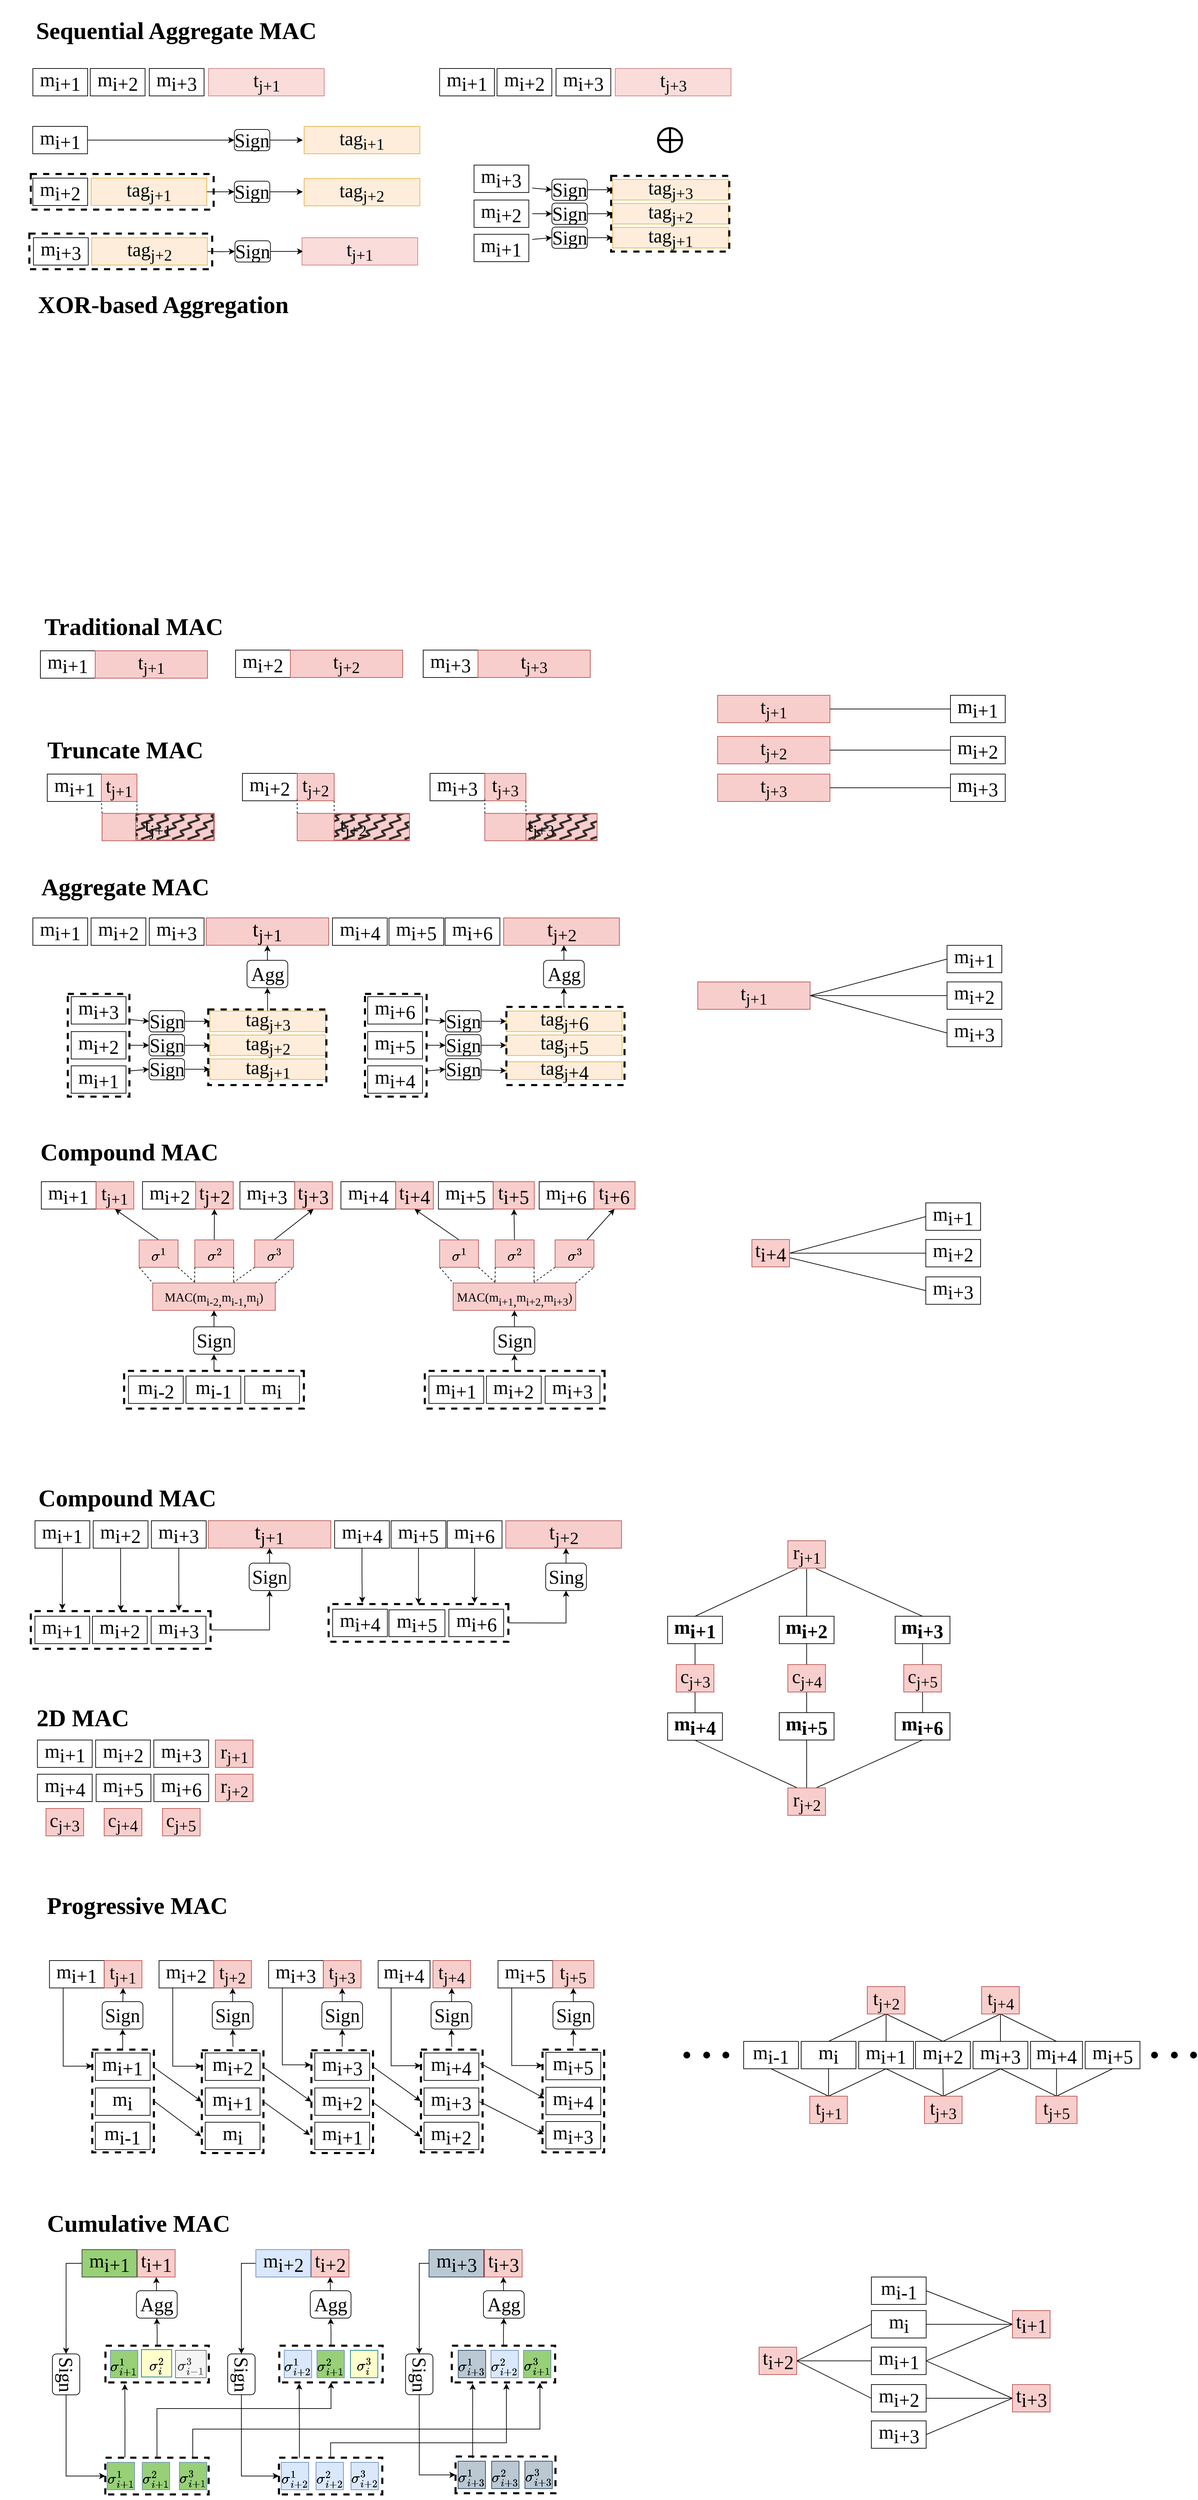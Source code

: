 <mxfile version="24.4.10" type="github">
  <diagram name="Page-1" id="5vq4HKyh1jyDOqxMfQYT">
    <mxGraphModel dx="1943" dy="1794" grid="1" gridSize="10" guides="1" tooltips="1" connect="1" arrows="1" fold="1" page="1" pageScale="1" pageWidth="850" pageHeight="1100" math="1" shadow="0">
      <root>
        <mxCell id="0" />
        <mxCell id="1" parent="0" />
        <mxCell id="beAL5vudYXf60fwT0WFV-15" style="edgeStyle=orthogonalEdgeStyle;rounded=0;orthogonalLoop=1;jettySize=auto;html=1;entryX=0;entryY=0.5;entryDx=0;entryDy=0;" parent="1" source="7LfN_9OkxTcba98f9i6o-15" target="dsXAJnGnoEv3D2MMQ_t2-146" edge="1">
          <mxGeometry relative="1" as="geometry" />
        </mxCell>
        <mxCell id="7LfN_9OkxTcba98f9i6o-15" value="m&lt;sub style=&quot;font-size: 28px;&quot;&gt;i+1&lt;/sub&gt;" style="rounded=0;whiteSpace=wrap;html=1;fontFamily=Garamond;fontSize=28;strokeWidth=1;strokeColor=#36393d;fontStyle=0;fillColor=#97D077;" parent="1" vertex="1">
          <mxGeometry x="71.75" y="2344" width="80" height="40" as="geometry" />
        </mxCell>
        <mxCell id="7LfN_9OkxTcba98f9i6o-64" value="m&lt;sub style=&quot;font-size: 28px;&quot;&gt;i+2&lt;/sub&gt;" style="rounded=0;whiteSpace=wrap;html=1;fontFamily=Garamond;fontSize=28;strokeWidth=1;strokeColor=default;fontStyle=0;fillColor=none;" parent="1" vertex="1">
          <mxGeometry x="85" y="400" width="80" height="40" as="geometry" />
        </mxCell>
        <mxCell id="7LfN_9OkxTcba98f9i6o-66" value="m&lt;sub style=&quot;font-size: 28px;&quot;&gt;i+3&lt;/sub&gt;" style="rounded=0;whiteSpace=wrap;html=1;fontFamily=Garamond;fontSize=28;strokeWidth=1;strokeColor=default;fontStyle=0;fillColor=none;" parent="1" vertex="1">
          <mxGeometry x="170" y="400" width="80" height="40" as="geometry" />
        </mxCell>
        <mxCell id="7LfN_9OkxTcba98f9i6o-67" value="&lt;font style=&quot;font-size: 31px;&quot;&gt;t&lt;font style=&quot;font-size: 31px;&quot;&gt;&lt;sub&gt;j+1&lt;/sub&gt;&lt;/font&gt;&lt;/font&gt;" style="rounded=0;whiteSpace=wrap;html=1;fontFamily=Garamond;fontSize=28;fillColor=#f8cecc;strokeColor=#b85450;" parent="1" vertex="1">
          <mxGeometry x="253" y="399.9" width="179" height="40" as="geometry" />
        </mxCell>
        <mxCell id="7LfN_9OkxTcba98f9i6o-68" value="m&lt;sub style=&quot;font-size: 28px;&quot;&gt;i+4&lt;/sub&gt;" style="rounded=0;whiteSpace=wrap;html=1;fontFamily=Garamond;fontSize=28;" parent="1" vertex="1">
          <mxGeometry x="437.5" y="400" width="80" height="40" as="geometry" />
        </mxCell>
        <mxCell id="7LfN_9OkxTcba98f9i6o-69" value="m&lt;sub style=&quot;font-size: 28px;&quot;&gt;i+5&lt;/sub&gt;" style="rounded=0;whiteSpace=wrap;html=1;fontFamily=Garamond;fontSize=28;" parent="1" vertex="1">
          <mxGeometry x="520" y="400" width="80" height="40" as="geometry" />
        </mxCell>
        <mxCell id="7LfN_9OkxTcba98f9i6o-70" value="m&lt;sub style=&quot;font-size: 28px;&quot;&gt;i+1&lt;/sub&gt;" style="rounded=0;whiteSpace=wrap;html=1;fontFamily=Garamond;fontSize=28;strokeWidth=1;strokeColor=default;fontStyle=0;fillColor=none;" parent="1" vertex="1">
          <mxGeometry y="400" width="80" height="40" as="geometry" />
        </mxCell>
        <mxCell id="7LfN_9OkxTcba98f9i6o-88" value="m&lt;sub style=&quot;font-size: 28px;&quot;&gt;i+6&lt;/sub&gt;" style="rounded=0;whiteSpace=wrap;html=1;fontFamily=Garamond;fontSize=28;" parent="1" vertex="1">
          <mxGeometry x="602.0" y="400" width="80" height="40" as="geometry" />
        </mxCell>
        <mxCell id="7LfN_9OkxTcba98f9i6o-127" value="&lt;h1 style=&quot;font-size: 35px;&quot;&gt;Aggregate MAC&lt;/h1&gt;" style="text;html=1;align=center;verticalAlign=middle;whiteSpace=wrap;rounded=0;fontSize=35;fontFamily=Garamond;" parent="1" vertex="1">
          <mxGeometry x="-0.25" y="340" width="270" height="30" as="geometry" />
        </mxCell>
        <mxCell id="7LfN_9OkxTcba98f9i6o-128" value="&lt;h1 style=&quot;&quot;&gt;&lt;font style=&quot;font-size: 35px;&quot;&gt;Compound MAC&lt;/font&gt;&lt;/h1&gt;" style="text;html=1;align=center;verticalAlign=middle;whiteSpace=wrap;rounded=0;fontSize=28;fontFamily=Garamond;" parent="1" vertex="1">
          <mxGeometry x="-9.38" y="720" width="300" height="30" as="geometry" />
        </mxCell>
        <mxCell id="7LfN_9OkxTcba98f9i6o-130" value="&lt;h1 style=&quot;&quot;&gt;&lt;font style=&quot;font-size: 35px;&quot;&gt;Cumulative MAC&lt;/font&gt;&lt;/h1&gt;" style="text;html=1;align=center;verticalAlign=middle;whiteSpace=wrap;rounded=0;fontSize=28;fontFamily=Garamond;" parent="1" vertex="1">
          <mxGeometry x="-1.5" y="2276" width="310.5" height="46" as="geometry" />
        </mxCell>
        <mxCell id="7LfN_9OkxTcba98f9i6o-141" value="&lt;span&gt;m&lt;sub style=&quot;font-size: 28px;&quot;&gt;i+2&lt;/sub&gt;&lt;/span&gt;" style="rounded=0;whiteSpace=wrap;html=1;fontFamily=Garamond;fontSize=28;fontStyle=0;strokeWidth=1;strokeColor=default;fillColor=none;" parent="1" vertex="1">
          <mxGeometry x="306" y="189" width="80" height="40" as="geometry" />
        </mxCell>
        <mxCell id="R5h9vcgwqC-V3kslJ7xL-208" style="edgeStyle=none;rounded=0;orthogonalLoop=1;jettySize=auto;html=1;exitX=1;exitY=1;exitDx=0;exitDy=0;entryX=0;entryY=1;entryDx=0;entryDy=0;endArrow=none;endFill=0;dashed=1;fontStyle=0;fontFamily=Garamond;" parent="1" source="7LfN_9OkxTcba98f9i6o-142" target="R5h9vcgwqC-V3kslJ7xL-29" edge="1">
          <mxGeometry relative="1" as="geometry" />
        </mxCell>
        <mxCell id="7LfN_9OkxTcba98f9i6o-142" value="t&lt;sub&gt;j&lt;/sub&gt;&lt;sub&gt;+2&lt;/sub&gt;" style="rounded=0;whiteSpace=wrap;html=1;fontFamily=Garamond;fontSize=28;fillColor=#f8cecc;fontStyle=0;strokeWidth=1;strokeColor=#b85450;" parent="1" vertex="1">
          <mxGeometry x="386" y="189" width="54" height="40" as="geometry" />
        </mxCell>
        <mxCell id="7LfN_9OkxTcba98f9i6o-143" value="&lt;span&gt;m&lt;sub style=&quot;font-size: 28px;&quot;&gt;i+3&lt;/sub&gt;&lt;/span&gt;" style="rounded=0;whiteSpace=wrap;html=1;fontFamily=Garamond;fontSize=28;fontStyle=0;strokeWidth=1;strokeColor=default;fillColor=none;" parent="1" vertex="1">
          <mxGeometry x="580" y="189" width="80" height="40" as="geometry" />
        </mxCell>
        <mxCell id="7LfN_9OkxTcba98f9i6o-144" value="t&lt;sub&gt;j&lt;/sub&gt;&lt;sub&gt;+3&lt;/sub&gt;" style="rounded=0;whiteSpace=wrap;html=1;fontFamily=Garamond;fontSize=28;fillColor=#f8cecc;fontStyle=0;strokeWidth=1;strokeColor=#b85450;" parent="1" vertex="1">
          <mxGeometry x="660" y="189" width="60" height="40" as="geometry" />
        </mxCell>
        <mxCell id="7LfN_9OkxTcba98f9i6o-148" value="&lt;span&gt;m&lt;sub style=&quot;font-size: 28px;&quot;&gt;i+1&lt;/sub&gt;&lt;/span&gt;" style="rounded=0;whiteSpace=wrap;html=1;fontFamily=Garamond;fontSize=28;fontStyle=0" parent="1" vertex="1">
          <mxGeometry x="21" y="190" width="80" height="40" as="geometry" />
        </mxCell>
        <mxCell id="7LfN_9OkxTcba98f9i6o-149" value="t&lt;sub&gt;j&lt;/sub&gt;&lt;sub&gt;+1&lt;/sub&gt;" style="rounded=0;whiteSpace=wrap;html=1;fontFamily=Garamond;fontSize=28;labelBackgroundColor=none;fillColor=#f8cecc;strokeColor=#b85450;fontStyle=0" parent="1" vertex="1">
          <mxGeometry x="100" y="190" width="52" height="40" as="geometry" />
        </mxCell>
        <mxCell id="7LfN_9OkxTcba98f9i6o-152" value="&lt;h1 style=&quot;font-size: 35px;&quot;&gt;&lt;font style=&quot;font-size: 35px;&quot;&gt;Truncate MAC&lt;/font&gt;&lt;/h1&gt;" style="text;html=1;align=center;verticalAlign=middle;whiteSpace=wrap;rounded=0;fontSize=35;fontFamily=Garamond;" parent="1" vertex="1">
          <mxGeometry x="10" y="140" width="250" height="30" as="geometry" />
        </mxCell>
        <mxCell id="R5h9vcgwqC-V3kslJ7xL-188" style="edgeStyle=none;rounded=0;orthogonalLoop=1;jettySize=auto;html=1;entryX=0.5;entryY=1;entryDx=0;entryDy=0;fontSize=28;fontFamily=Garamond;" parent="1" source="7LfN_9OkxTcba98f9i6o-189" target="R5h9vcgwqC-V3kslJ7xL-187" edge="1">
          <mxGeometry relative="1" as="geometry" />
        </mxCell>
        <mxCell id="7LfN_9OkxTcba98f9i6o-189" value="tag&lt;span style=&quot;font-size: 28px;&quot;&gt;&lt;sub&gt;j+3&lt;/sub&gt;&lt;/span&gt;" style="rounded=0;whiteSpace=wrap;html=1;fontFamily=Garamond;fontSize=28;fillColor=#ffe6cc;rotation=0;opacity=70;strokeColor=#d79b00;" parent="1" vertex="1">
          <mxGeometry x="258.5" y="535.9" width="169" height="30" as="geometry" />
        </mxCell>
        <mxCell id="7LfN_9OkxTcba98f9i6o-190" value="tag&lt;span style=&quot;font-size: 28px;&quot;&gt;&lt;sub&gt;j+2&lt;/sub&gt;&lt;/span&gt;" style="rounded=0;whiteSpace=wrap;html=1;fontFamily=Garamond;fontSize=28;fillColor=#ffe6cc;rotation=0;opacity=70;strokeColor=#d79b00;" parent="1" vertex="1">
          <mxGeometry x="258.5" y="570.9" width="169" height="30" as="geometry" />
        </mxCell>
        <mxCell id="7LfN_9OkxTcba98f9i6o-191" value="tag&lt;sub&gt;j&lt;/sub&gt;&lt;span style=&quot;font-size: 28px;&quot;&gt;&lt;sub&gt;+1&lt;/sub&gt;&lt;/span&gt;" style="rounded=0;whiteSpace=wrap;html=1;fontFamily=Garamond;fontSize=28;fillColor=#ffe6cc;rotation=0;opacity=70;strokeColor=#d79b00;" parent="1" vertex="1">
          <mxGeometry x="258.5" y="605.9" width="169" height="30" as="geometry" />
        </mxCell>
        <mxCell id="R5h9vcgwqC-V3kslJ7xL-6" value="&lt;font style=&quot;font-size: 31px;&quot;&gt;t&lt;sub&gt;j+2&lt;/sub&gt;&lt;/font&gt;" style="rounded=0;whiteSpace=wrap;html=1;fontFamily=Garamond;fontSize=28;fillColor=#f8cecc;strokeColor=#b85450;" parent="1" vertex="1">
          <mxGeometry x="687.5" y="400" width="169" height="40" as="geometry" />
        </mxCell>
        <mxCell id="R5h9vcgwqC-V3kslJ7xL-22" value="" style="endArrow=none;dashed=1;html=1;rounded=0;exitX=0;exitY=0;exitDx=0;exitDy=0;fontSize=28;fontStyle=0;fontFamily=Garamond;" parent="1" edge="1">
          <mxGeometry width="50" height="50" relative="1" as="geometry">
            <mxPoint x="660" y="247.32" as="sourcePoint" />
            <mxPoint x="660" y="226.32" as="targetPoint" />
          </mxGeometry>
        </mxCell>
        <mxCell id="R5h9vcgwqC-V3kslJ7xL-23" value="t&lt;sub&gt;j&lt;/sub&gt;&lt;sub&gt;+3&lt;/sub&gt;" style="rounded=0;whiteSpace=wrap;html=1;fontFamily=Garamond;fontSize=28;labelBackgroundColor=none;fillColor=#f8cecc;strokeColor=#b85450;fontStyle=0" parent="1" vertex="1">
          <mxGeometry x="660" y="247.32" width="164" height="40" as="geometry" />
        </mxCell>
        <mxCell id="R5h9vcgwqC-V3kslJ7xL-24" value="" style="endArrow=none;dashed=1;html=1;rounded=0;exitX=0;exitY=1;exitDx=0;exitDy=0;fontSize=28;entryX=1;entryY=1;entryDx=0;entryDy=0;fontStyle=0;fontFamily=Garamond;" parent="1" source="R5h9vcgwqC-V3kslJ7xL-25" target="7LfN_9OkxTcba98f9i6o-144" edge="1">
          <mxGeometry width="50" height="50" relative="1" as="geometry">
            <mxPoint x="700" y="290" as="sourcePoint" />
            <mxPoint x="700" y="227.32" as="targetPoint" />
          </mxGeometry>
        </mxCell>
        <mxCell id="R5h9vcgwqC-V3kslJ7xL-25" value="" style="rounded=0;whiteSpace=wrap;html=1;strokeColor=#b85450;opacity=90;glass=0;shadow=0;fillStyle=zigzag-line;fillColor=#1A1A1A;fontSize=28;fontStyle=0;fontFamily=Garamond;" parent="1" vertex="1">
          <mxGeometry x="720" y="248.32" width="104" height="38" as="geometry" />
        </mxCell>
        <mxCell id="R5h9vcgwqC-V3kslJ7xL-26" value="" style="endArrow=none;dashed=1;html=1;rounded=0;exitX=0;exitY=0;exitDx=0;exitDy=0;fontSize=28;fontStyle=0;fontFamily=Garamond;" parent="1" edge="1">
          <mxGeometry width="50" height="50" relative="1" as="geometry">
            <mxPoint x="386" y="247.32" as="sourcePoint" />
            <mxPoint x="386" y="226.32" as="targetPoint" />
          </mxGeometry>
        </mxCell>
        <mxCell id="R5h9vcgwqC-V3kslJ7xL-27" value="t&lt;sub&gt;j&lt;/sub&gt;&lt;sub&gt;+2&lt;/sub&gt;" style="rounded=0;whiteSpace=wrap;html=1;fontFamily=Garamond;fontSize=28;labelBackgroundColor=none;fillColor=#f8cecc;strokeColor=#b85450;fontStyle=0" parent="1" vertex="1">
          <mxGeometry x="386" y="247.32" width="164" height="40" as="geometry" />
        </mxCell>
        <mxCell id="R5h9vcgwqC-V3kslJ7xL-29" value="" style="rounded=0;whiteSpace=wrap;html=1;strokeColor=#b85450;opacity=90;glass=0;shadow=0;fillStyle=zigzag-line;fillColor=#1A1A1A;fontSize=28;fontStyle=0;fontFamily=Garamond;" parent="1" vertex="1">
          <mxGeometry x="440" y="248.32" width="110" height="38" as="geometry" />
        </mxCell>
        <mxCell id="R5h9vcgwqC-V3kslJ7xL-30" value="" style="endArrow=none;dashed=1;html=1;rounded=0;exitX=0;exitY=0;exitDx=0;exitDy=0;fontSize=28;entryX=0;entryY=1;entryDx=0;entryDy=0;fontStyle=0;fontFamily=Garamond;" parent="1" target="7LfN_9OkxTcba98f9i6o-149" edge="1">
          <mxGeometry width="50" height="50" relative="1" as="geometry">
            <mxPoint x="101" y="247.32" as="sourcePoint" />
            <mxPoint x="101" y="226.32" as="targetPoint" />
          </mxGeometry>
        </mxCell>
        <mxCell id="R5h9vcgwqC-V3kslJ7xL-31" value="t&lt;sub&gt;j&lt;/sub&gt;&lt;sub&gt;+1&lt;/sub&gt;" style="rounded=0;whiteSpace=wrap;html=1;fontFamily=Garamond;fontSize=28;labelBackgroundColor=none;fillColor=#f8cecc;strokeColor=#b85450;fontStyle=0" parent="1" vertex="1">
          <mxGeometry x="101" y="247.32" width="164" height="40" as="geometry" />
        </mxCell>
        <mxCell id="R5h9vcgwqC-V3kslJ7xL-32" value="" style="endArrow=none;dashed=1;html=1;rounded=0;exitX=0.312;exitY=0.949;exitDx=0;exitDy=0;fontSize=28;entryX=1;entryY=1;entryDx=0;entryDy=0;exitPerimeter=0;fontStyle=0;fontFamily=Garamond;" parent="1" source="R5h9vcgwqC-V3kslJ7xL-31" target="7LfN_9OkxTcba98f9i6o-149" edge="1">
          <mxGeometry width="50" height="50" relative="1" as="geometry">
            <mxPoint x="141" y="290" as="sourcePoint" />
            <mxPoint x="141" y="227.32" as="targetPoint" />
          </mxGeometry>
        </mxCell>
        <mxCell id="R5h9vcgwqC-V3kslJ7xL-33" value="" style="rounded=0;whiteSpace=wrap;html=1;strokeColor=#b85450;opacity=90;glass=0;shadow=0;fillStyle=zigzag-line;fillColor=#1A1A1A;fontSize=28;fontStyle=0;fontFamily=Garamond;" parent="1" vertex="1">
          <mxGeometry x="150" y="248.32" width="114" height="38" as="geometry" />
        </mxCell>
        <mxCell id="R5h9vcgwqC-V3kslJ7xL-44" value="m&lt;sub style=&quot;font-size: 28px;&quot;&gt;i+2&lt;/sub&gt;" style="rounded=0;whiteSpace=wrap;html=1;fontFamily=Garamond;fontSize=28;strokeWidth=1;strokeColor=default;fontStyle=0;fillColor=none;" parent="1" vertex="1">
          <mxGeometry x="160.12" y="785" width="80" height="40" as="geometry" />
        </mxCell>
        <mxCell id="R5h9vcgwqC-V3kslJ7xL-46" value="m&lt;sub style=&quot;font-size: 28px;&quot;&gt;i+3&lt;/sub&gt;" style="rounded=0;whiteSpace=wrap;html=1;fontFamily=Garamond;fontSize=28;strokeWidth=1;strokeColor=default;fontStyle=0;fillColor=none;" parent="1" vertex="1">
          <mxGeometry x="302.37" y="785" width="80" height="40" as="geometry" />
        </mxCell>
        <mxCell id="beAL5vudYXf60fwT0WFV-50" style="edgeStyle=none;rounded=0;orthogonalLoop=1;jettySize=auto;html=1;exitX=1;exitY=0;exitDx=0;exitDy=0;entryX=1;entryY=0;entryDx=0;entryDy=0;endArrow=none;endFill=0;dashed=1;" parent="1" source="R5h9vcgwqC-V3kslJ7xL-47" target="beAL5vudYXf60fwT0WFV-43" edge="1">
          <mxGeometry relative="1" as="geometry" />
        </mxCell>
        <mxCell id="R5h9vcgwqC-V3kslJ7xL-47" value="&lt;font style=&quot;&quot;&gt;&lt;span style=&quot;font-size: 18px;&quot;&gt;MAC(m&lt;/span&gt;&lt;sub style=&quot;&quot;&gt;&lt;font style=&quot;font-size: 16px;&quot;&gt;i+1&lt;/font&gt;&lt;/sub&gt;&lt;sub style=&quot;font-size: 18px;&quot;&gt;,&lt;/sub&gt;&lt;span style=&quot;font-size: 18px; background-color: initial;&quot;&gt;m&lt;/span&gt;&lt;sub style=&quot;background-color: initial;&quot;&gt;&lt;font style=&quot;font-size: 16px;&quot;&gt;i+2&lt;/font&gt;&lt;/sub&gt;&lt;sub style=&quot;font-size: 18px; background-color: initial;&quot;&gt;,&lt;/sub&gt;&lt;span style=&quot;font-size: 18px; background-color: initial;&quot;&gt;m&lt;/span&gt;&lt;sub style=&quot;background-color: initial;&quot;&gt;&lt;font style=&quot;font-size: 16px;&quot;&gt;i+3&lt;/font&gt;&lt;/sub&gt;&lt;span style=&quot;font-size: 18px; background-color: initial;&quot;&gt;)&lt;/span&gt;&lt;/font&gt;" style="rounded=0;whiteSpace=wrap;html=1;fontFamily=Garamond;fontSize=28;fillColor=#f8cecc;strokeColor=#b85450;" parent="1" vertex="1">
          <mxGeometry x="613.75" y="932.9" width="179" height="40" as="geometry" />
        </mxCell>
        <mxCell id="R5h9vcgwqC-V3kslJ7xL-49" value="m&lt;sub style=&quot;font-size: 28px;&quot;&gt;i+4&lt;/sub&gt;" style="rounded=0;whiteSpace=wrap;html=1;fontFamily=Garamond;fontSize=28;" parent="1" vertex="1">
          <mxGeometry x="449.87" y="785" width="80" height="40" as="geometry" />
        </mxCell>
        <mxCell id="R5h9vcgwqC-V3kslJ7xL-51" value="m&lt;sub style=&quot;font-size: 28px;&quot;&gt;i+5&lt;/sub&gt;" style="rounded=0;whiteSpace=wrap;html=1;fontFamily=Garamond;fontSize=28;" parent="1" vertex="1">
          <mxGeometry x="592.28" y="785" width="80" height="40" as="geometry" />
        </mxCell>
        <mxCell id="R5h9vcgwqC-V3kslJ7xL-53" value="m&lt;sub style=&quot;font-size: 28px;&quot;&gt;i+1&lt;/sub&gt;" style="rounded=0;whiteSpace=wrap;html=1;fontFamily=Garamond;fontSize=28;strokeWidth=1;strokeColor=default;fontStyle=0;fillColor=none;" parent="1" vertex="1">
          <mxGeometry x="12.37" y="785" width="80" height="40" as="geometry" />
        </mxCell>
        <mxCell id="R5h9vcgwqC-V3kslJ7xL-55" value="m&lt;sub style=&quot;font-size: 28px;&quot;&gt;i+6&lt;/sub&gt;" style="rounded=0;whiteSpace=wrap;html=1;fontFamily=Garamond;fontSize=28;" parent="1" vertex="1">
          <mxGeometry x="739.37" y="785" width="80" height="40" as="geometry" />
        </mxCell>
        <mxCell id="R5h9vcgwqC-V3kslJ7xL-67" value="m&lt;sub style=&quot;font-size: 28px;&quot;&gt;i+1&lt;/sub&gt;" style="rounded=0;whiteSpace=wrap;html=1;fontFamily=Garamond;fontSize=28;strokeWidth=1;strokeColor=default;fontStyle=0;fillColor=none;" parent="1" vertex="1">
          <mxGeometry x="578.37" y="1068.75" width="80" height="40" as="geometry" />
        </mxCell>
        <mxCell id="R5h9vcgwqC-V3kslJ7xL-68" value="m&lt;sub style=&quot;font-size: 28px;&quot;&gt;i+2&lt;/sub&gt;" style="rounded=0;whiteSpace=wrap;html=1;fontFamily=Garamond;fontSize=28;strokeWidth=1;strokeColor=default;fontStyle=0;fillColor=none;" parent="1" vertex="1">
          <mxGeometry x="662.37" y="1068.75" width="80" height="40" as="geometry" />
        </mxCell>
        <mxCell id="R5h9vcgwqC-V3kslJ7xL-69" value="m&lt;sub style=&quot;font-size: 28px;&quot;&gt;i+3&lt;/sub&gt;" style="rounded=0;whiteSpace=wrap;html=1;fontFamily=Garamond;fontSize=28;strokeWidth=1;strokeColor=default;fontStyle=0;fillColor=none;" parent="1" vertex="1">
          <mxGeometry x="748.12" y="1068.75" width="80" height="40" as="geometry" />
        </mxCell>
        <mxCell id="beAL5vudYXf60fwT0WFV-38" style="edgeStyle=orthogonalEdgeStyle;rounded=0;orthogonalLoop=1;jettySize=auto;html=1;exitX=0;exitY=0.5;exitDx=0;exitDy=0;entryX=0.5;entryY=1;entryDx=0;entryDy=0;" parent="1" source="R5h9vcgwqC-V3kslJ7xL-72" target="R5h9vcgwqC-V3kslJ7xL-93" edge="1">
          <mxGeometry relative="1" as="geometry" />
        </mxCell>
        <mxCell id="R5h9vcgwqC-V3kslJ7xL-72" value="" style="rounded=0;whiteSpace=wrap;html=1;fillColor=none;dashed=1;strokeWidth=3;fontSize=28;fontFamily=Garamond;rotation=90;" parent="1" vertex="1">
          <mxGeometry x="676.12" y="957.5" width="55" height="262.5" as="geometry" />
        </mxCell>
        <mxCell id="beAL5vudYXf60fwT0WFV-39" style="edgeStyle=orthogonalEdgeStyle;rounded=0;orthogonalLoop=1;jettySize=auto;html=1;exitX=0.5;exitY=0;exitDx=0;exitDy=0;entryX=0.5;entryY=1;entryDx=0;entryDy=0;" parent="1" source="R5h9vcgwqC-V3kslJ7xL-93" target="R5h9vcgwqC-V3kslJ7xL-47" edge="1">
          <mxGeometry relative="1" as="geometry" />
        </mxCell>
        <mxCell id="R5h9vcgwqC-V3kslJ7xL-93" value="&lt;font style=&quot;font-size: 28px;&quot;&gt;Sign&lt;/font&gt;" style="rounded=1;whiteSpace=wrap;html=1;fontSize=28;fontFamily=Garamond;" parent="1" vertex="1">
          <mxGeometry x="673.5" y="996.9" width="59.5" height="40" as="geometry" />
        </mxCell>
        <mxCell id="R5h9vcgwqC-V3kslJ7xL-186" style="edgeStyle=none;rounded=0;orthogonalLoop=1;jettySize=auto;html=1;entryX=0;entryY=0.5;entryDx=0;entryDy=0;fontSize=28;fontFamily=Garamond;exitX=1;exitY=0.5;exitDx=0;exitDy=0;" parent="1" source="beAL5vudYXf60fwT0WFV-94" target="7LfN_9OkxTcba98f9i6o-189" edge="1">
          <mxGeometry relative="1" as="geometry">
            <mxPoint x="215" y="550.897" as="sourcePoint" />
          </mxGeometry>
        </mxCell>
        <mxCell id="R5h9vcgwqC-V3kslJ7xL-184" style="edgeStyle=none;rounded=0;orthogonalLoop=1;jettySize=auto;html=1;fontSize=28;fontFamily=Garamond;exitX=1;exitY=0.5;exitDx=0;exitDy=0;" parent="1" source="beAL5vudYXf60fwT0WFV-93" target="7LfN_9OkxTcba98f9i6o-190" edge="1">
          <mxGeometry relative="1" as="geometry">
            <mxPoint x="217.75" y="584.2" as="sourcePoint" />
          </mxGeometry>
        </mxCell>
        <mxCell id="R5h9vcgwqC-V3kslJ7xL-180" style="edgeStyle=none;rounded=0;orthogonalLoop=1;jettySize=auto;html=1;entryX=0;entryY=0.5;entryDx=0;entryDy=0;fontSize=28;fontFamily=Garamond;" parent="1" source="R5h9vcgwqC-V3kslJ7xL-179" target="7LfN_9OkxTcba98f9i6o-191" edge="1">
          <mxGeometry relative="1" as="geometry" />
        </mxCell>
        <mxCell id="R5h9vcgwqC-V3kslJ7xL-179" value="&lt;font style=&quot;font-size: 28px;&quot;&gt;Sign&lt;/font&gt;" style="rounded=1;whiteSpace=wrap;html=1;fontSize=28;fontFamily=Garamond;" parent="1" vertex="1">
          <mxGeometry x="169.75" y="605.4" width="51.75" height="31" as="geometry" />
        </mxCell>
        <mxCell id="beAL5vudYXf60fwT0WFV-108" style="edgeStyle=none;rounded=0;orthogonalLoop=1;jettySize=auto;html=1;entryX=0.5;entryY=1;entryDx=0;entryDy=0;" parent="1" source="R5h9vcgwqC-V3kslJ7xL-187" target="7LfN_9OkxTcba98f9i6o-67" edge="1">
          <mxGeometry relative="1" as="geometry">
            <mxPoint x="342.5" y="442.4" as="targetPoint" />
          </mxGeometry>
        </mxCell>
        <mxCell id="R5h9vcgwqC-V3kslJ7xL-187" value="&lt;font style=&quot;font-size: 28px;&quot;&gt;Agg&lt;/font&gt;" style="rounded=1;whiteSpace=wrap;html=1;fontSize=28;fontFamily=Garamond;" parent="1" vertex="1">
          <mxGeometry x="312.75" y="461.9" width="59.5" height="40" as="geometry" />
        </mxCell>
        <mxCell id="R5h9vcgwqC-V3kslJ7xL-206" value="" style="rounded=0;whiteSpace=wrap;html=1;fillColor=none;dashed=1;strokeWidth=3;fontSize=28;fontFamily=Garamond;" parent="1" vertex="1">
          <mxGeometry x="256.12" y="533.6" width="172.5" height="110.4" as="geometry" />
        </mxCell>
        <mxCell id="dsXAJnGnoEv3D2MMQ_t2-1" value="&lt;span&gt;m&lt;sub style=&quot;font-size: 28px;&quot;&gt;i+2&lt;/sub&gt;&lt;/span&gt;" style="rounded=0;whiteSpace=wrap;html=1;fontFamily=Garamond;fontSize=28;fontStyle=0;strokeWidth=1;strokeColor=default;fillColor=none;" parent="1" vertex="1">
          <mxGeometry x="296" y="9" width="80" height="40" as="geometry" />
        </mxCell>
        <mxCell id="dsXAJnGnoEv3D2MMQ_t2-4" value="&lt;span&gt;m&lt;sub style=&quot;font-size: 28px;&quot;&gt;i+3&lt;/sub&gt;&lt;/span&gt;" style="rounded=0;whiteSpace=wrap;html=1;fontFamily=Garamond;fontSize=28;fontStyle=0;strokeWidth=1;strokeColor=default;fillColor=none;" parent="1" vertex="1">
          <mxGeometry x="570" y="9" width="80" height="40" as="geometry" />
        </mxCell>
        <mxCell id="dsXAJnGnoEv3D2MMQ_t2-6" value="&lt;span&gt;m&lt;sub style=&quot;font-size: 28px;&quot;&gt;i+1&lt;/sub&gt;&lt;/span&gt;" style="rounded=0;whiteSpace=wrap;html=1;fontFamily=Garamond;fontSize=28;fontStyle=0" parent="1" vertex="1">
          <mxGeometry x="11" y="10" width="80" height="40" as="geometry" />
        </mxCell>
        <mxCell id="dsXAJnGnoEv3D2MMQ_t2-8" value="&lt;h1 style=&quot;font-size: 35px;&quot;&gt;&lt;font style=&quot;font-size: 35px;&quot;&gt;Traditional MAC&lt;/font&gt;&lt;/h1&gt;" style="text;html=1;align=center;verticalAlign=middle;whiteSpace=wrap;rounded=0;fontSize=35;fontFamily=Garamond;" parent="1" vertex="1">
          <mxGeometry y="-40" width="295" height="30" as="geometry" />
        </mxCell>
        <mxCell id="dsXAJnGnoEv3D2MMQ_t2-10" value="&lt;span style=&quot;color: rgb(0, 0, 0); font-size: 28px; font-style: normal; font-variant-ligatures: normal; font-variant-caps: normal; letter-spacing: normal; orphans: 2; text-align: center; text-indent: 0px; text-transform: none; widows: 2; word-spacing: 0px; -webkit-text-stroke-width: 0px; white-space: normal; text-decoration-thickness: initial; text-decoration-style: initial; text-decoration-color: initial; float: none; display: inline !important;&quot;&gt;t&lt;sub&gt;j&lt;/sub&gt;&lt;/span&gt;&lt;span style=&quot;forced-color-adjust: none; color: rgb(0, 0, 0); font-style: normal; font-variant-ligatures: normal; font-variant-caps: normal; letter-spacing: normal; orphans: 2; text-align: center; text-indent: 0px; text-transform: none; widows: 2; word-spacing: 0px; -webkit-text-stroke-width: 0px; white-space: normal; text-decoration-thickness: initial; text-decoration-style: initial; text-decoration-color: initial; font-size: 28px;&quot;&gt;&lt;sub&gt;+3&lt;/sub&gt;&lt;/span&gt;" style="rounded=0;whiteSpace=wrap;html=1;fontFamily=Garamond;fontSize=28;labelBackgroundColor=none;fillColor=#f8cecc;strokeColor=#b85450;fontStyle=0" parent="1" vertex="1">
          <mxGeometry x="650" y="9" width="164" height="40" as="geometry" />
        </mxCell>
        <mxCell id="dsXAJnGnoEv3D2MMQ_t2-14" value="&lt;span style=&quot;color: rgb(0, 0, 0); font-size: 28px; font-style: normal; font-variant-ligatures: normal; font-variant-caps: normal; letter-spacing: normal; orphans: 2; text-align: center; text-indent: 0px; text-transform: none; widows: 2; word-spacing: 0px; -webkit-text-stroke-width: 0px; white-space: normal; text-decoration-thickness: initial; text-decoration-style: initial; text-decoration-color: initial; float: none; display: inline !important;&quot;&gt;t&lt;/span&gt;&lt;span style=&quot;forced-color-adjust: none; color: rgb(0, 0, 0); font-style: normal; font-variant-ligatures: normal; font-variant-caps: normal; letter-spacing: normal; orphans: 2; text-align: center; text-indent: 0px; text-transform: none; widows: 2; word-spacing: 0px; -webkit-text-stroke-width: 0px; white-space: normal; text-decoration-thickness: initial; text-decoration-style: initial; text-decoration-color: initial; font-size: 28px;&quot;&gt;&lt;sub&gt;j+2&lt;/sub&gt;&lt;/span&gt;" style="rounded=0;whiteSpace=wrap;html=1;fontFamily=Garamond;fontSize=28;labelBackgroundColor=none;fillColor=#f8cecc;strokeColor=#b85450;fontStyle=0" parent="1" vertex="1">
          <mxGeometry x="376" y="9" width="164" height="40" as="geometry" />
        </mxCell>
        <mxCell id="dsXAJnGnoEv3D2MMQ_t2-17" value="&lt;span style=&quot;color: rgb(0, 0, 0); font-size: 28px; font-style: normal; font-variant-ligatures: normal; font-variant-caps: normal; letter-spacing: normal; orphans: 2; text-align: center; text-indent: 0px; text-transform: none; widows: 2; word-spacing: 0px; -webkit-text-stroke-width: 0px; white-space: normal; text-decoration-thickness: initial; text-decoration-style: initial; text-decoration-color: initial; float: none; display: inline !important;&quot;&gt;t&lt;sub&gt;j&lt;/sub&gt;&lt;/span&gt;&lt;span style=&quot;forced-color-adjust: none; color: rgb(0, 0, 0); font-style: normal; font-variant-ligatures: normal; font-variant-caps: normal; letter-spacing: normal; orphans: 2; text-align: center; text-indent: 0px; text-transform: none; widows: 2; word-spacing: 0px; -webkit-text-stroke-width: 0px; white-space: normal; text-decoration-thickness: initial; text-decoration-style: initial; text-decoration-color: initial; font-size: 28px;&quot;&gt;&lt;sub&gt;+1&lt;/sub&gt;&lt;/span&gt;" style="rounded=0;whiteSpace=wrap;html=1;fontFamily=Garamond;fontSize=28;labelBackgroundColor=none;fillColor=#f8cecc;strokeColor=#b85450;fontStyle=0" parent="1" vertex="1">
          <mxGeometry x="91" y="10" width="164" height="40" as="geometry" />
        </mxCell>
        <mxCell id="dsXAJnGnoEv3D2MMQ_t2-80" value="m&lt;sub style=&quot;font-size: 28px;&quot;&gt;i+2&lt;/sub&gt;" style="rounded=0;whiteSpace=wrap;html=1;fontFamily=Garamond;fontSize=28;strokeWidth=1;strokeColor=default;fontStyle=0;fillColor=none;" parent="1" vertex="1">
          <mxGeometry x="184.25" y="1922" width="80" height="40" as="geometry" />
        </mxCell>
        <mxCell id="dsXAJnGnoEv3D2MMQ_t2-81" value="t&lt;span style=&quot;background-color: initial;&quot;&gt;&lt;sub&gt;j+2&lt;/sub&gt;&lt;/span&gt;" style="rounded=0;whiteSpace=wrap;html=1;fontFamily=Garamond;fontSize=28;fillColor=#f8cecc;strokeWidth=1;strokeColor=#b85450;fontStyle=0" parent="1" vertex="1">
          <mxGeometry x="264.25" y="1922" width="55" height="40" as="geometry" />
        </mxCell>
        <mxCell id="dsXAJnGnoEv3D2MMQ_t2-82" value="m&lt;sub style=&quot;font-size: 28px;&quot;&gt;i+3&lt;/sub&gt;" style="rounded=0;whiteSpace=wrap;html=1;fontFamily=Garamond;fontSize=28;strokeWidth=1;strokeColor=default;fontStyle=0;fillColor=none;" parent="1" vertex="1">
          <mxGeometry x="344.25" y="1922" width="80" height="40" as="geometry" />
        </mxCell>
        <mxCell id="dsXAJnGnoEv3D2MMQ_t2-83" value="t&lt;sub&gt;j&lt;/sub&gt;&lt;span style=&quot;font-size: 28px;&quot;&gt;&lt;sub&gt;+3&lt;/sub&gt;&lt;/span&gt;" style="rounded=0;whiteSpace=wrap;html=1;fontFamily=Garamond;fontSize=28;fillColor=#f8cecc;strokeColor=#b85450;" parent="1" vertex="1">
          <mxGeometry x="424.25" y="1922" width="55" height="40" as="geometry" />
        </mxCell>
        <mxCell id="dsXAJnGnoEv3D2MMQ_t2-84" value="m&lt;sub style=&quot;font-size: 28px;&quot;&gt;i+4&lt;/sub&gt;" style="rounded=0;whiteSpace=wrap;html=1;fontFamily=Garamond;fontSize=28;" parent="1" vertex="1">
          <mxGeometry x="504.25" y="1922" width="75.75" height="40" as="geometry" />
        </mxCell>
        <mxCell id="dsXAJnGnoEv3D2MMQ_t2-85" value="m&lt;sub style=&quot;font-size: 28px;&quot;&gt;i+5&lt;/sub&gt;" style="rounded=0;whiteSpace=wrap;html=1;fontFamily=Garamond;fontSize=28;" parent="1" vertex="1">
          <mxGeometry x="679.25" y="1922" width="80" height="40" as="geometry" />
        </mxCell>
        <mxCell id="dsXAJnGnoEv3D2MMQ_t2-86" value="m&lt;sub style=&quot;font-size: 28px;&quot;&gt;i+1&lt;/sub&gt;" style="rounded=0;whiteSpace=wrap;html=1;fontFamily=Garamond;fontSize=28;strokeWidth=1;strokeColor=default;fontStyle=0;fillColor=none;" parent="1" vertex="1">
          <mxGeometry x="24.25" y="1922" width="80" height="40" as="geometry" />
        </mxCell>
        <mxCell id="dsXAJnGnoEv3D2MMQ_t2-87" value="&lt;span style=&quot;color: rgb(0, 0, 0); font-size: 28px; font-style: normal; font-variant-ligatures: normal; font-variant-caps: normal; letter-spacing: normal; orphans: 2; text-align: center; text-indent: 0px; text-transform: none; widows: 2; word-spacing: 0px; -webkit-text-stroke-width: 0px; white-space: normal; text-decoration-thickness: initial; text-decoration-style: initial; text-decoration-color: initial; float: none; display: inline !important;&quot;&gt;t&lt;/span&gt;&lt;span style=&quot;forced-color-adjust: none; color: rgb(0, 0, 0); font-style: normal; font-variant-ligatures: normal; font-variant-caps: normal; letter-spacing: normal; orphans: 2; text-align: center; text-indent: 0px; text-transform: none; widows: 2; word-spacing: 0px; -webkit-text-stroke-width: 0px; white-space: normal; text-decoration-thickness: initial; text-decoration-style: initial; text-decoration-color: initial; font-size: 28px;&quot;&gt;&lt;sub&gt;j+1&lt;/sub&gt;&lt;/span&gt;" style="rounded=0;whiteSpace=wrap;html=1;fontFamily=Garamond;fontSize=28;labelBackgroundColor=none;fillColor=#f8cecc;strokeWidth=1;strokeColor=#b85450;fontStyle=0" parent="1" vertex="1">
          <mxGeometry x="104.25" y="1922" width="55" height="40" as="geometry" />
        </mxCell>
        <mxCell id="dsXAJnGnoEv3D2MMQ_t2-88" value="&lt;h1 style=&quot;&quot;&gt;&lt;font style=&quot;font-size: 35px;&quot;&gt;Progressive MAC&lt;/font&gt;&lt;/h1&gt;" style="text;html=1;align=center;verticalAlign=middle;whiteSpace=wrap;rounded=0;fontSize=28;fontFamily=Garamond;" parent="1" vertex="1">
          <mxGeometry x="1.62" y="1820" width="300.75" height="30" as="geometry" />
        </mxCell>
        <mxCell id="dsXAJnGnoEv3D2MMQ_t2-89" value="t&lt;span style=&quot;font-size: 28px;&quot;&gt;&lt;sub&gt;j+4&lt;/sub&gt;&lt;/span&gt;" style="rounded=0;whiteSpace=wrap;html=1;fontFamily=Garamond;fontSize=28;fillColor=#f8cecc;strokeColor=#b85450;" parent="1" vertex="1">
          <mxGeometry x="584.25" y="1922" width="55" height="40" as="geometry" />
        </mxCell>
        <mxCell id="dsXAJnGnoEv3D2MMQ_t2-90" value="t&lt;span style=&quot;font-size: 28px;&quot;&gt;&lt;sub&gt;j+5&lt;/sub&gt;&lt;/span&gt;" style="rounded=0;whiteSpace=wrap;html=1;fontFamily=Garamond;fontSize=28;fillColor=#f8cecc;strokeColor=#b85450;" parent="1" vertex="1">
          <mxGeometry x="759.25" y="1922" width="60" height="40" as="geometry" />
        </mxCell>
        <mxCell id="dsXAJnGnoEv3D2MMQ_t2-91" value="m&lt;sub style=&quot;font-size: 28px;&quot;&gt;i-1&lt;/sub&gt;" style="rounded=0;whiteSpace=wrap;html=1;fontFamily=Garamond;fontSize=28;strokeWidth=1;strokeColor=default;fontStyle=0;fillColor=none;" parent="1" vertex="1">
          <mxGeometry x="91.25" y="2158" width="80" height="40" as="geometry" />
        </mxCell>
        <mxCell id="dsXAJnGnoEv3D2MMQ_t2-92" value="m&lt;sub style=&quot;font-size: 28px;&quot;&gt;i&lt;/sub&gt;" style="rounded=0;whiteSpace=wrap;html=1;fontFamily=Garamond;fontSize=28;strokeWidth=1;strokeColor=default;fontStyle=0;fillColor=none;" parent="1" vertex="1">
          <mxGeometry x="91.25" y="2108" width="80" height="40" as="geometry" />
        </mxCell>
        <mxCell id="dsXAJnGnoEv3D2MMQ_t2-93" value="m&lt;sub style=&quot;font-size: 28px;&quot;&gt;i+1&lt;/sub&gt;" style="rounded=0;whiteSpace=wrap;html=1;fontFamily=Garamond;fontSize=28;strokeWidth=1;strokeColor=default;fontStyle=0;fillColor=none;" parent="1" vertex="1">
          <mxGeometry x="91.25" y="2057" width="80" height="40" as="geometry" />
        </mxCell>
        <mxCell id="dsXAJnGnoEv3D2MMQ_t2-94" style="edgeStyle=none;rounded=0;orthogonalLoop=1;jettySize=auto;html=1;entryX=0.5;entryY=1;entryDx=0;entryDy=0;fontFamily=Garamond;" parent="1" source="dsXAJnGnoEv3D2MMQ_t2-95" target="dsXAJnGnoEv3D2MMQ_t2-87" edge="1">
          <mxGeometry relative="1" as="geometry" />
        </mxCell>
        <mxCell id="dsXAJnGnoEv3D2MMQ_t2-95" value="&lt;font style=&quot;font-size: 28px;&quot;&gt;Sign&lt;/font&gt;" style="rounded=1;whiteSpace=wrap;html=1;fontSize=28;fontFamily=Garamond;" parent="1" vertex="1">
          <mxGeometry x="101.25" y="1982" width="59.5" height="40" as="geometry" />
        </mxCell>
        <mxCell id="dsXAJnGnoEv3D2MMQ_t2-96" value="m&lt;sub style=&quot;font-size: 28px;&quot;&gt;i&lt;/sub&gt;" style="rounded=0;whiteSpace=wrap;html=1;fontFamily=Garamond;fontSize=28;strokeWidth=1;strokeColor=default;fontStyle=0;fillColor=none;" parent="1" vertex="1">
          <mxGeometry x="251.75" y="2158" width="80" height="40" as="geometry" />
        </mxCell>
        <mxCell id="dsXAJnGnoEv3D2MMQ_t2-97" value="m&lt;sub style=&quot;font-size: 28px;&quot;&gt;i+1&lt;/sub&gt;" style="rounded=0;whiteSpace=wrap;html=1;fontFamily=Garamond;fontSize=28;strokeWidth=1;strokeColor=default;fontStyle=0;fillColor=none;" parent="1" vertex="1">
          <mxGeometry x="251.75" y="2108" width="80" height="40" as="geometry" />
        </mxCell>
        <mxCell id="dsXAJnGnoEv3D2MMQ_t2-98" value="m&lt;sub style=&quot;font-size: 28px;&quot;&gt;i+2&lt;/sub&gt;" style="rounded=0;whiteSpace=wrap;html=1;fontFamily=Garamond;fontSize=28;strokeWidth=1;strokeColor=default;fontStyle=0;fillColor=none;" parent="1" vertex="1">
          <mxGeometry x="251.75" y="2057" width="80" height="40" as="geometry" />
        </mxCell>
        <mxCell id="dsXAJnGnoEv3D2MMQ_t2-99" style="edgeStyle=none;rounded=0;orthogonalLoop=1;jettySize=auto;html=1;entryX=0.5;entryY=1;entryDx=0;entryDy=0;fontFamily=Garamond;" parent="1" source="dsXAJnGnoEv3D2MMQ_t2-100" target="dsXAJnGnoEv3D2MMQ_t2-81" edge="1">
          <mxGeometry relative="1" as="geometry" />
        </mxCell>
        <mxCell id="dsXAJnGnoEv3D2MMQ_t2-100" value="&lt;font style=&quot;font-size: 28px;&quot;&gt;Sign&lt;/font&gt;" style="rounded=1;whiteSpace=wrap;html=1;fontSize=28;fontFamily=Garamond;" parent="1" vertex="1">
          <mxGeometry x="262" y="1982" width="59.5" height="40" as="geometry" />
        </mxCell>
        <mxCell id="dsXAJnGnoEv3D2MMQ_t2-101" value="m&lt;sub style=&quot;font-size: 28px;&quot;&gt;i+1&lt;/sub&gt;" style="rounded=0;whiteSpace=wrap;html=1;fontFamily=Garamond;fontSize=28;strokeWidth=1;strokeColor=default;fontStyle=0;fillColor=none;" parent="1" vertex="1">
          <mxGeometry x="411.75" y="2158" width="80" height="40" as="geometry" />
        </mxCell>
        <mxCell id="dsXAJnGnoEv3D2MMQ_t2-102" value="m&lt;sub style=&quot;font-size: 28px;&quot;&gt;i+2&lt;/sub&gt;" style="rounded=0;whiteSpace=wrap;html=1;fontFamily=Garamond;fontSize=28;strokeWidth=1;strokeColor=default;fontStyle=0;fillColor=none;" parent="1" vertex="1">
          <mxGeometry x="411.75" y="2108" width="80" height="40" as="geometry" />
        </mxCell>
        <mxCell id="dsXAJnGnoEv3D2MMQ_t2-103" value="m&lt;sub style=&quot;font-size: 28px;&quot;&gt;i+3&lt;/sub&gt;" style="rounded=0;whiteSpace=wrap;html=1;fontFamily=Garamond;fontSize=28;strokeWidth=1;strokeColor=default;fontStyle=0;fillColor=none;" parent="1" vertex="1">
          <mxGeometry x="411.75" y="2057" width="80" height="40" as="geometry" />
        </mxCell>
        <mxCell id="dsXAJnGnoEv3D2MMQ_t2-104" style="edgeStyle=none;rounded=0;orthogonalLoop=1;jettySize=auto;html=1;entryX=0.5;entryY=1;entryDx=0;entryDy=0;fontFamily=Garamond;" parent="1" source="dsXAJnGnoEv3D2MMQ_t2-105" target="dsXAJnGnoEv3D2MMQ_t2-83" edge="1">
          <mxGeometry relative="1" as="geometry" />
        </mxCell>
        <mxCell id="dsXAJnGnoEv3D2MMQ_t2-105" value="&lt;font style=&quot;font-size: 28px;&quot;&gt;Sign&lt;/font&gt;" style="rounded=1;whiteSpace=wrap;html=1;fontSize=28;fontFamily=Garamond;" parent="1" vertex="1">
          <mxGeometry x="422" y="1982" width="59.5" height="40" as="geometry" />
        </mxCell>
        <mxCell id="dsXAJnGnoEv3D2MMQ_t2-106" value="m&lt;sub style=&quot;font-size: 28px;&quot;&gt;i+2&lt;/sub&gt;" style="rounded=0;whiteSpace=wrap;html=1;fontFamily=Garamond;fontSize=28;strokeWidth=1;strokeColor=default;fontStyle=0;fillColor=none;" parent="1" vertex="1">
          <mxGeometry x="571.25" y="2158" width="80" height="40" as="geometry" />
        </mxCell>
        <mxCell id="dsXAJnGnoEv3D2MMQ_t2-107" value="m&lt;sub style=&quot;font-size: 28px;&quot;&gt;i+3&lt;/sub&gt;" style="rounded=0;whiteSpace=wrap;html=1;fontFamily=Garamond;fontSize=28;strokeWidth=1;strokeColor=default;fontStyle=0;fillColor=none;" parent="1" vertex="1">
          <mxGeometry x="571.25" y="2108" width="80" height="40" as="geometry" />
        </mxCell>
        <mxCell id="dsXAJnGnoEv3D2MMQ_t2-108" value="m&lt;sub style=&quot;font-size: 28px;&quot;&gt;i+4&lt;/sub&gt;" style="rounded=0;whiteSpace=wrap;html=1;fontFamily=Garamond;fontSize=28;strokeWidth=1;strokeColor=default;fontStyle=0;fillColor=none;" parent="1" vertex="1">
          <mxGeometry x="571.25" y="2057" width="80" height="40" as="geometry" />
        </mxCell>
        <mxCell id="dsXAJnGnoEv3D2MMQ_t2-109" style="edgeStyle=none;rounded=0;orthogonalLoop=1;jettySize=auto;html=1;entryX=0.5;entryY=1;entryDx=0;entryDy=0;fontFamily=Garamond;" parent="1" source="dsXAJnGnoEv3D2MMQ_t2-110" target="dsXAJnGnoEv3D2MMQ_t2-89" edge="1">
          <mxGeometry relative="1" as="geometry" />
        </mxCell>
        <mxCell id="dsXAJnGnoEv3D2MMQ_t2-110" value="&lt;font style=&quot;font-size: 28px;&quot;&gt;Sign&lt;/font&gt;" style="rounded=1;whiteSpace=wrap;html=1;fontSize=28;fontFamily=Garamond;" parent="1" vertex="1">
          <mxGeometry x="581.5" y="1982" width="59.5" height="40" as="geometry" />
        </mxCell>
        <mxCell id="dsXAJnGnoEv3D2MMQ_t2-111" value="m&lt;sub style=&quot;font-size: 28px;&quot;&gt;i+3&lt;/sub&gt;" style="rounded=0;whiteSpace=wrap;html=1;fontFamily=Garamond;fontSize=28;strokeWidth=1;strokeColor=default;fontStyle=0;fillColor=none;" parent="1" vertex="1">
          <mxGeometry x="749.25" y="2157" width="80" height="40" as="geometry" />
        </mxCell>
        <mxCell id="dsXAJnGnoEv3D2MMQ_t2-112" value="m&lt;sub style=&quot;font-size: 28px;&quot;&gt;i+4&lt;/sub&gt;" style="rounded=0;whiteSpace=wrap;html=1;fontFamily=Garamond;fontSize=28;strokeWidth=1;strokeColor=default;fontStyle=0;fillColor=none;" parent="1" vertex="1">
          <mxGeometry x="749.25" y="2107" width="80" height="40" as="geometry" />
        </mxCell>
        <mxCell id="dsXAJnGnoEv3D2MMQ_t2-113" value="m&lt;sub style=&quot;font-size: 28px;&quot;&gt;i+5&lt;/sub&gt;" style="rounded=0;whiteSpace=wrap;html=1;fontFamily=Garamond;fontSize=28;strokeWidth=1;strokeColor=default;fontStyle=0;fillColor=none;" parent="1" vertex="1">
          <mxGeometry x="749.25" y="2056" width="80" height="40" as="geometry" />
        </mxCell>
        <mxCell id="dsXAJnGnoEv3D2MMQ_t2-114" style="edgeStyle=none;rounded=0;orthogonalLoop=1;jettySize=auto;html=1;entryX=0.5;entryY=1;entryDx=0;entryDy=0;fontFamily=Garamond;" parent="1" source="dsXAJnGnoEv3D2MMQ_t2-115" target="dsXAJnGnoEv3D2MMQ_t2-90" edge="1">
          <mxGeometry relative="1" as="geometry" />
        </mxCell>
        <mxCell id="dsXAJnGnoEv3D2MMQ_t2-115" value="&lt;font style=&quot;font-size: 28px;&quot;&gt;Sign&lt;/font&gt;" style="rounded=1;whiteSpace=wrap;html=1;fontSize=28;fontFamily=Garamond;" parent="1" vertex="1">
          <mxGeometry x="759.5" y="1982" width="59.5" height="40" as="geometry" />
        </mxCell>
        <mxCell id="dsXAJnGnoEv3D2MMQ_t2-116" style="edgeStyle=orthogonalEdgeStyle;rounded=0;orthogonalLoop=1;jettySize=auto;html=1;exitX=0.5;exitY=0;exitDx=0;exitDy=0;entryX=0.5;entryY=1;entryDx=0;entryDy=0;fontSize=28;fontFamily=Garamond;" parent="1" target="dsXAJnGnoEv3D2MMQ_t2-100" edge="1">
          <mxGeometry relative="1" as="geometry">
            <mxPoint x="292.25" y="2048" as="sourcePoint" />
          </mxGeometry>
        </mxCell>
        <mxCell id="dsXAJnGnoEv3D2MMQ_t2-117" style="edgeStyle=orthogonalEdgeStyle;rounded=0;orthogonalLoop=1;jettySize=auto;html=1;exitX=0.5;exitY=0;exitDx=0;exitDy=0;entryX=0.5;entryY=1;entryDx=0;entryDy=0;fontSize=28;fontFamily=Garamond;" parent="1" target="dsXAJnGnoEv3D2MMQ_t2-105" edge="1">
          <mxGeometry relative="1" as="geometry">
            <mxPoint x="451.75" y="2048" as="sourcePoint" />
          </mxGeometry>
        </mxCell>
        <mxCell id="dsXAJnGnoEv3D2MMQ_t2-118" style="edgeStyle=orthogonalEdgeStyle;rounded=0;orthogonalLoop=1;jettySize=auto;html=1;exitX=0.5;exitY=0;exitDx=0;exitDy=0;entryX=0.5;entryY=1;entryDx=0;entryDy=0;fontSize=28;fontFamily=Garamond;" parent="1" target="dsXAJnGnoEv3D2MMQ_t2-110" edge="1">
          <mxGeometry relative="1" as="geometry">
            <mxPoint x="611.75" y="2048" as="sourcePoint" />
          </mxGeometry>
        </mxCell>
        <mxCell id="dsXAJnGnoEv3D2MMQ_t2-119" style="edgeStyle=orthogonalEdgeStyle;rounded=0;orthogonalLoop=1;jettySize=auto;html=1;exitX=0.5;exitY=0;exitDx=0;exitDy=0;entryX=0.5;entryY=1;entryDx=0;entryDy=0;fontSize=28;fontFamily=Garamond;" parent="1" target="dsXAJnGnoEv3D2MMQ_t2-115" edge="1">
          <mxGeometry relative="1" as="geometry">
            <mxPoint x="789.25" y="2047" as="sourcePoint" />
          </mxGeometry>
        </mxCell>
        <mxCell id="dsXAJnGnoEv3D2MMQ_t2-120" style="edgeStyle=none;rounded=0;orthogonalLoop=1;jettySize=auto;html=1;exitX=0.993;exitY=0.17;exitDx=0;exitDy=0;entryX=0;entryY=0.5;entryDx=0;entryDy=0;exitPerimeter=0;fontSize=28;fontFamily=Garamond;" parent="1" source="dsXAJnGnoEv3D2MMQ_t2-122" target="dsXAJnGnoEv3D2MMQ_t2-124" edge="1">
          <mxGeometry relative="1" as="geometry" />
        </mxCell>
        <mxCell id="dsXAJnGnoEv3D2MMQ_t2-121" style="edgeStyle=none;rounded=0;orthogonalLoop=1;jettySize=auto;html=1;entryX=0.5;entryY=1;entryDx=0;entryDy=0;fontFamily=Garamond;" parent="1" source="dsXAJnGnoEv3D2MMQ_t2-122" target="dsXAJnGnoEv3D2MMQ_t2-95" edge="1">
          <mxGeometry relative="1" as="geometry" />
        </mxCell>
        <mxCell id="dsXAJnGnoEv3D2MMQ_t2-122" value="" style="rounded=0;whiteSpace=wrap;html=1;fillColor=none;dashed=1;strokeWidth=3;fontSize=28;fontFamily=Garamond;" parent="1" vertex="1">
          <mxGeometry x="86.75" y="2052" width="90" height="150" as="geometry" />
        </mxCell>
        <mxCell id="dsXAJnGnoEv3D2MMQ_t2-123" style="edgeStyle=none;rounded=0;orthogonalLoop=1;jettySize=auto;html=1;exitX=0.997;exitY=0.163;exitDx=0;exitDy=0;entryX=0;entryY=0.5;entryDx=0;entryDy=0;exitPerimeter=0;fontSize=28;fontFamily=Garamond;" parent="1" source="dsXAJnGnoEv3D2MMQ_t2-124" target="dsXAJnGnoEv3D2MMQ_t2-125" edge="1">
          <mxGeometry relative="1" as="geometry" />
        </mxCell>
        <mxCell id="dsXAJnGnoEv3D2MMQ_t2-124" value="" style="rounded=0;whiteSpace=wrap;html=1;fillColor=none;dashed=1;strokeWidth=3;fontSize=28;fontFamily=Garamond;" parent="1" vertex="1">
          <mxGeometry x="246.75" y="2053" width="90" height="150" as="geometry" />
        </mxCell>
        <mxCell id="dsXAJnGnoEv3D2MMQ_t2-125" value="" style="rounded=0;whiteSpace=wrap;html=1;fillColor=none;dashed=1;strokeWidth=3;fontSize=28;fontFamily=Garamond;" parent="1" vertex="1">
          <mxGeometry x="406.75" y="2053" width="90" height="150" as="geometry" />
        </mxCell>
        <mxCell id="dsXAJnGnoEv3D2MMQ_t2-126" value="" style="rounded=0;whiteSpace=wrap;html=1;fillColor=none;dashed=1;strokeWidth=3;fontSize=28;fontFamily=Garamond;" parent="1" vertex="1">
          <mxGeometry x="566.75" y="2052" width="90" height="150" as="geometry" />
        </mxCell>
        <mxCell id="dsXAJnGnoEv3D2MMQ_t2-127" value="" style="rounded=0;whiteSpace=wrap;html=1;fillColor=none;dashed=1;strokeWidth=3;fontSize=28;fontFamily=Garamond;" parent="1" vertex="1">
          <mxGeometry x="744.25" y="2052" width="90" height="150" as="geometry" />
        </mxCell>
        <mxCell id="dsXAJnGnoEv3D2MMQ_t2-128" style="edgeStyle=none;rounded=0;orthogonalLoop=1;jettySize=auto;html=1;exitX=1;exitY=0.5;exitDx=0;exitDy=0;entryX=-0.011;entryY=0.839;entryDx=0;entryDy=0;entryPerimeter=0;fontSize=28;fontFamily=Garamond;" parent="1" source="dsXAJnGnoEv3D2MMQ_t2-122" target="dsXAJnGnoEv3D2MMQ_t2-124" edge="1">
          <mxGeometry relative="1" as="geometry" />
        </mxCell>
        <mxCell id="dsXAJnGnoEv3D2MMQ_t2-129" style="edgeStyle=orthogonalEdgeStyle;rounded=0;orthogonalLoop=1;jettySize=auto;html=1;exitX=0.25;exitY=1;exitDx=0;exitDy=0;entryX=0;entryY=0.161;entryDx=0;entryDy=0;entryPerimeter=0;fontSize=28;fontFamily=Garamond;" parent="1" source="dsXAJnGnoEv3D2MMQ_t2-86" target="dsXAJnGnoEv3D2MMQ_t2-122" edge="1">
          <mxGeometry relative="1" as="geometry" />
        </mxCell>
        <mxCell id="dsXAJnGnoEv3D2MMQ_t2-130" style="edgeStyle=orthogonalEdgeStyle;rounded=0;orthogonalLoop=1;jettySize=auto;html=1;exitX=0.25;exitY=1;exitDx=0;exitDy=0;entryX=-0.001;entryY=0.155;entryDx=0;entryDy=0;entryPerimeter=0;fontSize=28;fontFamily=Garamond;" parent="1" source="dsXAJnGnoEv3D2MMQ_t2-80" target="dsXAJnGnoEv3D2MMQ_t2-124" edge="1">
          <mxGeometry relative="1" as="geometry" />
        </mxCell>
        <mxCell id="dsXAJnGnoEv3D2MMQ_t2-131" style="edgeStyle=orthogonalEdgeStyle;rounded=0;orthogonalLoop=1;jettySize=auto;html=1;exitX=0.25;exitY=1;exitDx=0;exitDy=0;entryX=-0.007;entryY=0.142;entryDx=0;entryDy=0;entryPerimeter=0;fontSize=28;fontFamily=Garamond;" parent="1" source="dsXAJnGnoEv3D2MMQ_t2-82" target="dsXAJnGnoEv3D2MMQ_t2-125" edge="1">
          <mxGeometry relative="1" as="geometry" />
        </mxCell>
        <mxCell id="dsXAJnGnoEv3D2MMQ_t2-132" style="edgeStyle=orthogonalEdgeStyle;rounded=0;orthogonalLoop=1;jettySize=auto;html=1;exitX=0.25;exitY=1;exitDx=0;exitDy=0;entryX=0;entryY=0.157;entryDx=0;entryDy=0;entryPerimeter=0;fontSize=28;fontFamily=Garamond;" parent="1" source="dsXAJnGnoEv3D2MMQ_t2-84" target="dsXAJnGnoEv3D2MMQ_t2-126" edge="1">
          <mxGeometry relative="1" as="geometry" />
        </mxCell>
        <mxCell id="dsXAJnGnoEv3D2MMQ_t2-133" style="edgeStyle=orthogonalEdgeStyle;rounded=0;orthogonalLoop=1;jettySize=auto;html=1;exitX=0.25;exitY=1;exitDx=0;exitDy=0;entryX=0;entryY=0.155;entryDx=0;entryDy=0;entryPerimeter=0;fontSize=28;fontFamily=Garamond;" parent="1" source="dsXAJnGnoEv3D2MMQ_t2-85" target="dsXAJnGnoEv3D2MMQ_t2-127" edge="1">
          <mxGeometry relative="1" as="geometry" />
        </mxCell>
        <mxCell id="dsXAJnGnoEv3D2MMQ_t2-134" style="edgeStyle=none;rounded=0;orthogonalLoop=1;jettySize=auto;html=1;exitX=1;exitY=0.5;exitDx=0;exitDy=0;entryX=-0.024;entryY=0.825;entryDx=0;entryDy=0;entryPerimeter=0;fontSize=28;fontFamily=Garamond;" parent="1" source="dsXAJnGnoEv3D2MMQ_t2-124" target="dsXAJnGnoEv3D2MMQ_t2-125" edge="1">
          <mxGeometry relative="1" as="geometry" />
        </mxCell>
        <mxCell id="dsXAJnGnoEv3D2MMQ_t2-135" style="edgeStyle=none;rounded=0;orthogonalLoop=1;jettySize=auto;html=1;exitX=0.997;exitY=0.163;exitDx=0;exitDy=0;entryX=0;entryY=0.5;entryDx=0;entryDy=0;exitPerimeter=0;fontSize=28;fontFamily=Garamond;" parent="1" edge="1">
          <mxGeometry relative="1" as="geometry">
            <mxPoint x="495.25" y="2076" as="sourcePoint" />
            <mxPoint x="566.25" y="2127" as="targetPoint" />
          </mxGeometry>
        </mxCell>
        <mxCell id="dsXAJnGnoEv3D2MMQ_t2-136" style="edgeStyle=none;rounded=0;orthogonalLoop=1;jettySize=auto;html=1;exitX=0.997;exitY=0.163;exitDx=0;exitDy=0;entryX=0;entryY=0.5;entryDx=0;entryDy=0;exitPerimeter=0;fontSize=28;fontFamily=Garamond;" parent="1" edge="1">
          <mxGeometry relative="1" as="geometry">
            <mxPoint x="495.25" y="2128" as="sourcePoint" />
            <mxPoint x="566.25" y="2179" as="targetPoint" />
          </mxGeometry>
        </mxCell>
        <mxCell id="dsXAJnGnoEv3D2MMQ_t2-137" style="edgeStyle=none;rounded=0;orthogonalLoop=1;jettySize=auto;html=1;exitX=0.997;exitY=0.163;exitDx=0;exitDy=0;entryX=-0.013;entryY=0.824;entryDx=0;entryDy=0;exitPerimeter=0;entryPerimeter=0;fontSize=28;fontFamily=Garamond;" parent="1" edge="1">
          <mxGeometry relative="1" as="geometry">
            <mxPoint x="652.25" y="2128" as="sourcePoint" />
            <mxPoint x="746.08" y="2175.6" as="targetPoint" />
          </mxGeometry>
        </mxCell>
        <mxCell id="dsXAJnGnoEv3D2MMQ_t2-138" style="edgeStyle=none;rounded=0;orthogonalLoop=1;jettySize=auto;html=1;exitX=0.997;exitY=0.163;exitDx=0;exitDy=0;entryX=-0.001;entryY=0.475;entryDx=0;entryDy=0;exitPerimeter=0;entryPerimeter=0;fontSize=28;fontFamily=Garamond;" parent="1" edge="1">
          <mxGeometry relative="1" as="geometry">
            <mxPoint x="653.25" y="2072" as="sourcePoint" />
            <mxPoint x="747.16" y="2123.25" as="targetPoint" />
          </mxGeometry>
        </mxCell>
        <mxCell id="beAL5vudYXf60fwT0WFV-16" style="edgeStyle=orthogonalEdgeStyle;rounded=0;orthogonalLoop=1;jettySize=auto;html=1;exitX=1;exitY=0.5;exitDx=0;exitDy=0;entryX=0.5;entryY=0;entryDx=0;entryDy=0;" parent="1" source="dsXAJnGnoEv3D2MMQ_t2-146" target="beAL5vudYXf60fwT0WFV-1" edge="1">
          <mxGeometry relative="1" as="geometry" />
        </mxCell>
        <mxCell id="dsXAJnGnoEv3D2MMQ_t2-146" value="&lt;font style=&quot;font-size: 28px;&quot;&gt;Sign&lt;/font&gt;" style="rounded=1;whiteSpace=wrap;html=1;fontSize=28;fontFamily=Garamond;rotation=90;" parent="1" vertex="1">
          <mxGeometry x="18.62" y="2506.12" width="59.75" height="40" as="geometry" />
        </mxCell>
        <mxCell id="mFNTWLWJIuclgcYO60Qp-29" style="edgeStyle=orthogonalEdgeStyle;rounded=0;orthogonalLoop=1;jettySize=auto;html=1;exitX=1;exitY=0.5;exitDx=0;exitDy=0;entryX=0.5;entryY=1;entryDx=0;entryDy=0;" parent="1" source="mFNTWLWJIuclgcYO60Qp-7" target="mFNTWLWJIuclgcYO60Qp-12" edge="1">
          <mxGeometry relative="1" as="geometry" />
        </mxCell>
        <mxCell id="mFNTWLWJIuclgcYO60Qp-7" value="" style="rounded=0;whiteSpace=wrap;html=1;fillColor=none;dashed=1;strokeWidth=3;fontSize=28;fontFamily=Garamond;rotation=-90;" parent="1" vertex="1">
          <mxGeometry x="154.66" y="2435.54" width="53.63" height="150.93" as="geometry" />
        </mxCell>
        <mxCell id="mFNTWLWJIuclgcYO60Qp-9" value="&lt;span style=&quot;text-align: left;&quot;&gt;&lt;font style=&quot;font-size: 21px;&quot;&gt;\(\sigma^2_{i}\)&lt;/font&gt;&lt;/span&gt;" style="rounded=0;whiteSpace=wrap;html=1;fontFamily=Garamond;fontSize=28;labelBackgroundColor=none;fillColor=#FFFFCC;strokeColor=#10739e;fontStyle=0;rotation=0;" parent="1" vertex="1">
          <mxGeometry x="158.5" y="2489.94" width="44.25" height="40" as="geometry" />
        </mxCell>
        <mxCell id="mFNTWLWJIuclgcYO60Qp-10" value="&lt;span style=&quot;text-align: left;&quot;&gt;&lt;font style=&quot;font-size: 21px;&quot;&gt;\(\sigma^3_{i-1}\)&lt;/font&gt;&lt;/span&gt;" style="rounded=0;whiteSpace=wrap;html=1;fontFamily=Garamond;fontSize=28;labelBackgroundColor=none;fontStyle=0;rotation=0;fillColor=#f5f5f5;fontColor=#333333;strokeColor=#666666;" parent="1" vertex="1">
          <mxGeometry x="208.25" y="2491.01" width="45" height="40" as="geometry" />
        </mxCell>
        <mxCell id="mFNTWLWJIuclgcYO60Qp-11" style="edgeStyle=none;rounded=0;orthogonalLoop=1;jettySize=auto;html=1;entryX=0.5;entryY=1;entryDx=0;entryDy=0;fontFamily=Garamond;" parent="1" source="mFNTWLWJIuclgcYO60Qp-12" target="mFNTWLWJIuclgcYO60Qp-14" edge="1">
          <mxGeometry relative="1" as="geometry">
            <mxPoint x="181.25" y="2384" as="targetPoint" />
          </mxGeometry>
        </mxCell>
        <mxCell id="mFNTWLWJIuclgcYO60Qp-12" value="&lt;font style=&quot;font-size: 28px;&quot;&gt;Agg&lt;/font&gt;" style="rounded=1;whiteSpace=wrap;html=1;fontSize=28;fontFamily=Garamond;" parent="1" vertex="1">
          <mxGeometry x="151.25" y="2404" width="59.5" height="40" as="geometry" />
        </mxCell>
        <mxCell id="mFNTWLWJIuclgcYO60Qp-14" value="t&lt;sub style=&quot;font-size: 28px;&quot;&gt;i+1&lt;/sub&gt;" style="rounded=0;whiteSpace=wrap;html=1;fontFamily=Garamond;fontSize=28;fillColor=#f8cecc;strokeWidth=1;strokeColor=#b85450;fontStyle=0" parent="1" vertex="1">
          <mxGeometry x="152.75" y="2344" width="55" height="40" as="geometry" />
        </mxCell>
        <mxCell id="mFNTWLWJIuclgcYO60Qp-72" value="&lt;span style=&quot;text-align: left;&quot;&gt;&lt;font style=&quot;font-size: 21px;&quot;&gt;\(\sigma^1_{i+1}\)&lt;/font&gt;&lt;/span&gt;" style="rounded=0;whiteSpace=wrap;html=1;fontFamily=Garamond;fontSize=28;labelBackgroundColor=none;fillColor=#97D077;strokeColor=#6c8ebf;fontStyle=0;rotation=0;direction=south;" parent="1" vertex="1">
          <mxGeometry x="113.25" y="2491.01" width="40" height="40" as="geometry" />
        </mxCell>
        <mxCell id="beAL5vudYXf60fwT0WFV-14" style="edgeStyle=orthogonalEdgeStyle;rounded=0;orthogonalLoop=1;jettySize=auto;html=1;exitX=0;exitY=0.5;exitDx=0;exitDy=0;entryX=0;entryY=0.5;entryDx=0;entryDy=0;" parent="1" source="mFNTWLWJIuclgcYO60Qp-74" target="beAL5vudYXf60fwT0WFV-12" edge="1">
          <mxGeometry relative="1" as="geometry">
            <mxPoint x="304.5" y="2466" as="targetPoint" />
          </mxGeometry>
        </mxCell>
        <mxCell id="mFNTWLWJIuclgcYO60Qp-74" value="m&lt;sub style=&quot;font-size: 28px;&quot;&gt;i+2&lt;/sub&gt;" style="rounded=0;whiteSpace=wrap;html=1;fontFamily=Garamond;fontSize=28;strokeWidth=1;strokeColor=#6c8ebf;fontStyle=0;fillColor=#dae8fc;" parent="1" vertex="1">
          <mxGeometry x="325.63" y="2344" width="80" height="40" as="geometry" />
        </mxCell>
        <mxCell id="mFNTWLWJIuclgcYO60Qp-75" value="&lt;span style=&quot;text-align: left;&quot;&gt;&lt;font style=&quot;font-size: 21px;&quot;&gt;\(\sigma^1_{i+2}\)&lt;/font&gt;&lt;/span&gt;" style="rounded=0;whiteSpace=wrap;html=1;fontFamily=Garamond;fontSize=28;labelBackgroundColor=none;fillColor=#dae8fc;strokeColor=#6c8ebf;fontStyle=0;rotation=0;direction=south;" parent="1" vertex="1">
          <mxGeometry x="362.75" y="2654.54" width="40" height="40" as="geometry" />
        </mxCell>
        <mxCell id="mFNTWLWJIuclgcYO60Qp-78" value="&lt;span style=&quot;text-align: left;&quot;&gt;&lt;font style=&quot;font-size: 21px;&quot;&gt;\(\sigma^2_{i+2}\)&lt;/font&gt;&lt;/span&gt;" style="rounded=0;whiteSpace=wrap;html=1;fontFamily=Garamond;fontSize=28;labelBackgroundColor=none;fillColor=#dae8fc;strokeColor=#6c8ebf;fontStyle=0;rotation=0;direction=south;" parent="1" vertex="1">
          <mxGeometry x="413.5" y="2654.54" width="40" height="40" as="geometry" />
        </mxCell>
        <mxCell id="mFNTWLWJIuclgcYO60Qp-79" value="&lt;span style=&quot;text-align: left;&quot;&gt;&lt;font style=&quot;font-size: 21px;&quot;&gt;\(\sigma^3_{i+2}\)&lt;/font&gt;&lt;/span&gt;" style="rounded=0;whiteSpace=wrap;html=1;fontFamily=Garamond;fontSize=28;labelBackgroundColor=none;fillColor=#dae8fc;strokeColor=#6c8ebf;fontStyle=0;rotation=0;direction=south;" parent="1" vertex="1">
          <mxGeometry x="464.63" y="2654.54" width="40" height="40" as="geometry" />
        </mxCell>
        <mxCell id="mFNTWLWJIuclgcYO60Qp-80" style="edgeStyle=orthogonalEdgeStyle;rounded=0;orthogonalLoop=1;jettySize=auto;html=1;exitX=1;exitY=0.5;exitDx=0;exitDy=0;entryX=0.5;entryY=1;entryDx=0;entryDy=0;" parent="1" source="mFNTWLWJIuclgcYO60Qp-81" target="mFNTWLWJIuclgcYO60Qp-85" edge="1">
          <mxGeometry relative="1" as="geometry" />
        </mxCell>
        <mxCell id="mFNTWLWJIuclgcYO60Qp-81" value="" style="rounded=0;whiteSpace=wrap;html=1;fillColor=none;dashed=1;strokeWidth=3;fontSize=28;fontFamily=Garamond;rotation=-90;" parent="1" vertex="1">
          <mxGeometry x="408.54" y="2435.54" width="53.63" height="150.93" as="geometry" />
        </mxCell>
        <mxCell id="mFNTWLWJIuclgcYO60Qp-84" style="edgeStyle=none;rounded=0;orthogonalLoop=1;jettySize=auto;html=1;entryX=0.5;entryY=1;entryDx=0;entryDy=0;fontFamily=Garamond;" parent="1" source="mFNTWLWJIuclgcYO60Qp-85" target="mFNTWLWJIuclgcYO60Qp-86" edge="1">
          <mxGeometry relative="1" as="geometry">
            <mxPoint x="435.13" y="2384" as="targetPoint" />
          </mxGeometry>
        </mxCell>
        <mxCell id="mFNTWLWJIuclgcYO60Qp-85" value="&lt;font style=&quot;font-size: 28px;&quot;&gt;Agg&lt;/font&gt;" style="rounded=1;whiteSpace=wrap;html=1;fontSize=28;fontFamily=Garamond;" parent="1" vertex="1">
          <mxGeometry x="405.13" y="2404" width="59.5" height="40" as="geometry" />
        </mxCell>
        <mxCell id="mFNTWLWJIuclgcYO60Qp-86" value="t&lt;sub style=&quot;font-size: 28px;&quot;&gt;i+2&lt;/sub&gt;" style="rounded=0;whiteSpace=wrap;html=1;fontFamily=Garamond;fontSize=28;fillColor=#f8cecc;strokeWidth=1;strokeColor=#b85450;fontStyle=0" parent="1" vertex="1">
          <mxGeometry x="406.63" y="2344" width="55" height="40" as="geometry" />
        </mxCell>
        <mxCell id="mFNTWLWJIuclgcYO60Qp-89" value="&lt;span style=&quot;text-align: left;&quot;&gt;&lt;font style=&quot;font-size: 21px;&quot;&gt;\(\sigma^1_{i+2}\)&lt;/font&gt;&lt;/span&gt;" style="rounded=0;whiteSpace=wrap;html=1;fontFamily=Garamond;fontSize=28;labelBackgroundColor=none;fillColor=#dae8fc;strokeColor=#6c8ebf;fontStyle=0;rotation=0;direction=south;" parent="1" vertex="1">
          <mxGeometry x="367.13" y="2491.01" width="40" height="40" as="geometry" />
        </mxCell>
        <mxCell id="mFNTWLWJIuclgcYO60Qp-91" value="&lt;span style=&quot;text-align: left;&quot;&gt;&lt;font style=&quot;font-size: 21px;&quot;&gt;\(\sigma^2_{i+1}\)&lt;/font&gt;&lt;/span&gt;" style="rounded=0;whiteSpace=wrap;html=1;fontFamily=Garamond;fontSize=28;labelBackgroundColor=none;fillColor=#97D077;strokeColor=#6c8ebf;fontStyle=0;rotation=0;direction=south;" parent="1" vertex="1">
          <mxGeometry x="414.88" y="2491.01" width="40" height="40" as="geometry" />
        </mxCell>
        <mxCell id="beAL5vudYXf60fwT0WFV-19" style="edgeStyle=orthogonalEdgeStyle;rounded=0;orthogonalLoop=1;jettySize=auto;html=1;exitX=0;exitY=0.5;exitDx=0;exitDy=0;entryX=0;entryY=0.5;entryDx=0;entryDy=0;" parent="1" source="mFNTWLWJIuclgcYO60Qp-93" target="beAL5vudYXf60fwT0WFV-13" edge="1">
          <mxGeometry relative="1" as="geometry">
            <Array as="points">
              <mxPoint x="564.5" y="2364" />
            </Array>
          </mxGeometry>
        </mxCell>
        <mxCell id="mFNTWLWJIuclgcYO60Qp-93" value="m&lt;sub style=&quot;font-size: 28px;&quot;&gt;i+3&lt;/sub&gt;" style="rounded=0;whiteSpace=wrap;html=1;fontFamily=Garamond;fontSize=28;strokeWidth=1;strokeColor=#23445d;fontStyle=0;fillColor=#bac8d3;" parent="1" vertex="1">
          <mxGeometry x="578.5" y="2344" width="80" height="40" as="geometry" />
        </mxCell>
        <mxCell id="mFNTWLWJIuclgcYO60Qp-94" value="&lt;span style=&quot;text-align: left;&quot;&gt;&lt;font style=&quot;font-size: 21px;&quot;&gt;\(\sigma^1_{i+3}\)&lt;/font&gt;&lt;/span&gt;" style="rounded=0;whiteSpace=wrap;html=1;fontFamily=Garamond;fontSize=28;labelBackgroundColor=none;fillColor=#bac8d3;strokeColor=#23445d;fontStyle=0;rotation=0;direction=south;" parent="1" vertex="1">
          <mxGeometry x="620.94" y="2652.85" width="40" height="40" as="geometry" />
        </mxCell>
        <mxCell id="mFNTWLWJIuclgcYO60Qp-97" value="&lt;span style=&quot;text-align: left;&quot;&gt;&lt;font style=&quot;font-size: 21px;&quot;&gt;\(\sigma^2_{i+3}\)&lt;/font&gt;&lt;/span&gt;" style="rounded=0;whiteSpace=wrap;html=1;fontFamily=Garamond;fontSize=28;labelBackgroundColor=none;fillColor=#bac8d3;strokeColor=#23445d;fontStyle=0;rotation=0;direction=south;" parent="1" vertex="1">
          <mxGeometry x="669.94" y="2652.85" width="40" height="40" as="geometry" />
        </mxCell>
        <mxCell id="mFNTWLWJIuclgcYO60Qp-99" style="edgeStyle=orthogonalEdgeStyle;rounded=0;orthogonalLoop=1;jettySize=auto;html=1;exitX=1;exitY=0.5;exitDx=0;exitDy=0;entryX=0.5;entryY=1;entryDx=0;entryDy=0;" parent="1" source="mFNTWLWJIuclgcYO60Qp-100" target="mFNTWLWJIuclgcYO60Qp-103" edge="1">
          <mxGeometry relative="1" as="geometry" />
        </mxCell>
        <mxCell id="mFNTWLWJIuclgcYO60Qp-100" value="" style="rounded=0;whiteSpace=wrap;html=1;fillColor=none;dashed=1;strokeWidth=3;fontSize=28;fontFamily=Garamond;rotation=-90;" parent="1" vertex="1">
          <mxGeometry x="660.41" y="2435.54" width="53.63" height="150.93" as="geometry" />
        </mxCell>
        <mxCell id="mFNTWLWJIuclgcYO60Qp-102" style="edgeStyle=none;rounded=0;orthogonalLoop=1;jettySize=auto;html=1;entryX=0.5;entryY=1;entryDx=0;entryDy=0;fontFamily=Garamond;" parent="1" source="mFNTWLWJIuclgcYO60Qp-103" target="mFNTWLWJIuclgcYO60Qp-104" edge="1">
          <mxGeometry relative="1" as="geometry">
            <mxPoint x="688" y="2384" as="targetPoint" />
          </mxGeometry>
        </mxCell>
        <mxCell id="mFNTWLWJIuclgcYO60Qp-103" value="&lt;font style=&quot;font-size: 28px;&quot;&gt;Agg&lt;/font&gt;" style="rounded=1;whiteSpace=wrap;html=1;fontSize=28;fontFamily=Garamond;" parent="1" vertex="1">
          <mxGeometry x="658" y="2404" width="59.5" height="40" as="geometry" />
        </mxCell>
        <mxCell id="mFNTWLWJIuclgcYO60Qp-104" value="t&lt;sub style=&quot;font-size: 28px;&quot;&gt;i+3&lt;/sub&gt;" style="rounded=0;whiteSpace=wrap;html=1;fontFamily=Garamond;fontSize=28;fillColor=#f8cecc;strokeWidth=1;strokeColor=#b85450;fontStyle=0" parent="1" vertex="1">
          <mxGeometry x="659.5" y="2344" width="55" height="40" as="geometry" />
        </mxCell>
        <mxCell id="mFNTWLWJIuclgcYO60Qp-109" value="&lt;span style=&quot;text-align: left;&quot;&gt;&lt;font style=&quot;font-size: 21px;&quot;&gt;\(\sigma^1_{i+3}\)&lt;/font&gt;&lt;/span&gt;" style="rounded=0;whiteSpace=wrap;html=1;fontFamily=Garamond;fontSize=28;labelBackgroundColor=none;fillColor=#bac8d3;strokeColor=#23445d;fontStyle=0;rotation=0;direction=south;" parent="1" vertex="1">
          <mxGeometry x="621.25" y="2491" width="40" height="40" as="geometry" />
        </mxCell>
        <mxCell id="mFNTWLWJIuclgcYO60Qp-110" value="&lt;span style=&quot;text-align: left;&quot;&gt;&lt;font style=&quot;font-size: 21px;&quot;&gt;\(\sigma^2_{i+2}\)&lt;/font&gt;&lt;/span&gt;" style="rounded=0;whiteSpace=wrap;html=1;fontFamily=Garamond;fontSize=28;labelBackgroundColor=none;fillColor=#dae8fc;strokeColor=#6c8ebf;fontStyle=0;rotation=0;direction=south;" parent="1" vertex="1">
          <mxGeometry x="669" y="2491.01" width="40" height="40" as="geometry" />
        </mxCell>
        <mxCell id="mFNTWLWJIuclgcYO60Qp-112" value="&lt;span style=&quot;text-align: left;&quot;&gt;&lt;font style=&quot;font-size: 21px;&quot;&gt;\(\sigma^3_{i+1}\)&lt;/font&gt;&lt;/span&gt;" style="rounded=0;whiteSpace=wrap;html=1;fontFamily=Garamond;fontSize=28;labelBackgroundColor=none;fillColor=#97D077;strokeColor=#6c8ebf;fontStyle=0;rotation=0;direction=south;" parent="1" vertex="1">
          <mxGeometry x="716.5" y="2491" width="40" height="40" as="geometry" />
        </mxCell>
        <mxCell id="mFNTWLWJIuclgcYO60Qp-114" value="&lt;span style=&quot;text-align: left;&quot;&gt;&lt;font style=&quot;font-size: 21px;&quot;&gt;\(\sigma^3_{i+3}\)&lt;/font&gt;&lt;/span&gt;" style="rounded=0;whiteSpace=wrap;html=1;fontFamily=Garamond;fontSize=28;labelBackgroundColor=none;fillColor=#bac8d3;strokeColor=#23445d;fontStyle=0;rotation=0;direction=south;" parent="1" vertex="1">
          <mxGeometry x="718.56" y="2652.85" width="40" height="40" as="geometry" />
        </mxCell>
        <mxCell id="mFNTWLWJIuclgcYO60Qp-117" value="&lt;span style=&quot;text-align: left;&quot;&gt;&lt;font style=&quot;font-size: 21px;&quot;&gt;\(\sigma^1_{i+1}\)&lt;/font&gt;&lt;/span&gt;" style="rounded=0;whiteSpace=wrap;html=1;fontFamily=Garamond;fontSize=28;labelBackgroundColor=none;fillColor=#97D077;strokeColor=#6c8ebf;fontStyle=0;rotation=0;direction=south;" parent="1" vertex="1">
          <mxGeometry x="108.5" y="2654.54" width="40" height="40" as="geometry" />
        </mxCell>
        <mxCell id="mFNTWLWJIuclgcYO60Qp-118" value="&lt;span style=&quot;text-align: left;&quot;&gt;&lt;font style=&quot;font-size: 21px;&quot;&gt;\(\sigma^2_{i+1}\)&lt;/font&gt;&lt;/span&gt;" style="rounded=0;whiteSpace=wrap;html=1;fontFamily=Garamond;fontSize=28;labelBackgroundColor=none;fillColor=#97D077;strokeColor=#6c8ebf;fontStyle=0;rotation=0;direction=south;" parent="1" vertex="1">
          <mxGeometry x="159.75" y="2654.54" width="40" height="40" as="geometry" />
        </mxCell>
        <mxCell id="mFNTWLWJIuclgcYO60Qp-119" value="&lt;span style=&quot;text-align: left;&quot;&gt;&lt;font style=&quot;font-size: 21px;&quot;&gt;\(\sigma^3_{i+1}\)&lt;/font&gt;&lt;/span&gt;" style="rounded=0;whiteSpace=wrap;html=1;fontFamily=Garamond;fontSize=28;labelBackgroundColor=none;fillColor=#97D077;strokeColor=#6c8ebf;fontStyle=0;rotation=0;direction=south;" parent="1" vertex="1">
          <mxGeometry x="214" y="2654.54" width="40" height="40" as="geometry" />
        </mxCell>
        <mxCell id="mFNTWLWJIuclgcYO60Qp-156" value="&lt;span style=&quot;text-align: left;&quot;&gt;&lt;font style=&quot;font-size: 21px;&quot;&gt;\(\sigma^3_{i}\)&lt;/font&gt;&lt;/span&gt;" style="rounded=0;whiteSpace=wrap;html=1;fontFamily=Garamond;fontSize=28;labelBackgroundColor=none;fontStyle=0;rotation=0;fillColor=#FFFFCC;strokeColor=#0e8088;" parent="1" vertex="1">
          <mxGeometry x="463.75" y="2491.01" width="40" height="40" as="geometry" />
        </mxCell>
        <mxCell id="beAL5vudYXf60fwT0WFV-7" style="edgeStyle=orthogonalEdgeStyle;rounded=0;orthogonalLoop=1;jettySize=auto;html=1;exitX=1;exitY=0.5;exitDx=0;exitDy=0;entryX=0;entryY=0.5;entryDx=0;entryDy=0;" parent="1" source="beAL5vudYXf60fwT0WFV-1" target="mFNTWLWJIuclgcYO60Qp-81" edge="1">
          <mxGeometry relative="1" as="geometry">
            <Array as="points">
              <mxPoint x="181.5" y="2576" />
              <mxPoint x="435.5" y="2576" />
            </Array>
          </mxGeometry>
        </mxCell>
        <mxCell id="beAL5vudYXf60fwT0WFV-1" value="" style="rounded=0;whiteSpace=wrap;html=1;fillColor=none;dashed=1;strokeWidth=3;fontSize=28;fontFamily=Garamond;rotation=-90;" parent="1" vertex="1">
          <mxGeometry x="154.43" y="2599.08" width="53.63" height="150.93" as="geometry" />
        </mxCell>
        <mxCell id="beAL5vudYXf60fwT0WFV-2" value="" style="rounded=0;whiteSpace=wrap;html=1;fillColor=none;dashed=1;strokeWidth=3;fontSize=28;fontFamily=Garamond;rotation=-90;" parent="1" vertex="1">
          <mxGeometry x="408" y="2599.08" width="53.63" height="150.93" as="geometry" />
        </mxCell>
        <mxCell id="beAL5vudYXf60fwT0WFV-3" value="" style="rounded=0;whiteSpace=wrap;html=1;fillColor=none;dashed=1;strokeWidth=3;fontSize=28;fontFamily=Garamond;rotation=-90;" parent="1" vertex="1">
          <mxGeometry x="663.41" y="2599.89" width="53.63" height="145.92" as="geometry" />
        </mxCell>
        <mxCell id="beAL5vudYXf60fwT0WFV-6" style="edgeStyle=orthogonalEdgeStyle;rounded=0;orthogonalLoop=1;jettySize=auto;html=1;exitX=1.007;exitY=0.19;exitDx=0;exitDy=0;entryX=-0.045;entryY=0.187;entryDx=0;entryDy=0;entryPerimeter=0;exitPerimeter=0;" parent="1" source="beAL5vudYXf60fwT0WFV-1" target="mFNTWLWJIuclgcYO60Qp-7" edge="1">
          <mxGeometry relative="1" as="geometry" />
        </mxCell>
        <mxCell id="beAL5vudYXf60fwT0WFV-8" style="edgeStyle=orthogonalEdgeStyle;rounded=0;orthogonalLoop=1;jettySize=auto;html=1;exitX=0.999;exitY=0.846;exitDx=0;exitDy=0;entryX=-0.005;entryY=0.851;entryDx=0;entryDy=0;entryPerimeter=0;exitPerimeter=0;" parent="1" source="beAL5vudYXf60fwT0WFV-1" target="mFNTWLWJIuclgcYO60Qp-100" edge="1">
          <mxGeometry relative="1" as="geometry">
            <Array as="points">
              <mxPoint x="233.5" y="2606" />
              <mxPoint x="740.5" y="2606" />
              <mxPoint x="740.5" y="2538" />
            </Array>
          </mxGeometry>
        </mxCell>
        <mxCell id="beAL5vudYXf60fwT0WFV-10" style="edgeStyle=orthogonalEdgeStyle;rounded=0;orthogonalLoop=1;jettySize=auto;html=1;exitX=1;exitY=0.5;exitDx=0;exitDy=0;entryX=-0.03;entryY=0.527;entryDx=0;entryDy=0;entryPerimeter=0;" parent="1" source="beAL5vudYXf60fwT0WFV-2" target="mFNTWLWJIuclgcYO60Qp-100" edge="1">
          <mxGeometry relative="1" as="geometry">
            <Array as="points">
              <mxPoint x="434.5" y="2626" />
              <mxPoint x="691.5" y="2626" />
              <mxPoint x="691.5" y="2539" />
            </Array>
          </mxGeometry>
        </mxCell>
        <mxCell id="beAL5vudYXf60fwT0WFV-11" style="edgeStyle=orthogonalEdgeStyle;rounded=0;orthogonalLoop=1;jettySize=auto;html=1;exitX=0.955;exitY=0.171;exitDx=0;exitDy=0;entryX=-0.035;entryY=0.202;entryDx=0;entryDy=0;entryPerimeter=0;exitPerimeter=0;" parent="1" source="beAL5vudYXf60fwT0WFV-3" target="mFNTWLWJIuclgcYO60Qp-100" edge="1">
          <mxGeometry relative="1" as="geometry" />
        </mxCell>
        <mxCell id="beAL5vudYXf60fwT0WFV-18" style="edgeStyle=orthogonalEdgeStyle;rounded=0;orthogonalLoop=1;jettySize=auto;html=1;exitX=1;exitY=0.5;exitDx=0;exitDy=0;entryX=0.5;entryY=0;entryDx=0;entryDy=0;" parent="1" source="beAL5vudYXf60fwT0WFV-12" target="beAL5vudYXf60fwT0WFV-2" edge="1">
          <mxGeometry relative="1" as="geometry" />
        </mxCell>
        <mxCell id="beAL5vudYXf60fwT0WFV-12" value="&lt;font style=&quot;font-size: 28px;&quot;&gt;Sign&lt;/font&gt;" style="rounded=1;whiteSpace=wrap;html=1;fontSize=28;fontFamily=Garamond;rotation=90;" parent="1" vertex="1">
          <mxGeometry x="274.75" y="2506" width="59.5" height="40" as="geometry" />
        </mxCell>
        <mxCell id="beAL5vudYXf60fwT0WFV-21" style="edgeStyle=orthogonalEdgeStyle;rounded=0;orthogonalLoop=1;jettySize=auto;html=1;exitX=1;exitY=0.5;exitDx=0;exitDy=0;entryX=0.5;entryY=0;entryDx=0;entryDy=0;" parent="1" source="beAL5vudYXf60fwT0WFV-13" target="beAL5vudYXf60fwT0WFV-3" edge="1">
          <mxGeometry relative="1" as="geometry" />
        </mxCell>
        <mxCell id="beAL5vudYXf60fwT0WFV-13" value="&lt;font style=&quot;font-size: 28px;&quot;&gt;Sign&lt;/font&gt;" style="rounded=1;whiteSpace=wrap;html=1;fontSize=28;fontFamily=Garamond;rotation=90;" parent="1" vertex="1">
          <mxGeometry x="534.5" y="2506" width="59.5" height="40" as="geometry" />
        </mxCell>
        <mxCell id="beAL5vudYXf60fwT0WFV-22" style="edgeStyle=orthogonalEdgeStyle;rounded=0;orthogonalLoop=1;jettySize=auto;html=1;exitX=0.995;exitY=0.198;exitDx=0;exitDy=0;entryX=-0.026;entryY=0.192;entryDx=0;entryDy=0;entryPerimeter=0;exitPerimeter=0;" parent="1" source="beAL5vudYXf60fwT0WFV-2" target="mFNTWLWJIuclgcYO60Qp-81" edge="1">
          <mxGeometry relative="1" as="geometry" />
        </mxCell>
        <mxCell id="beAL5vudYXf60fwT0WFV-28" value="&lt;span style=&quot;color: rgb(0, 0, 0); font-size: 28px; font-style: normal; font-variant-ligatures: normal; font-variant-caps: normal; letter-spacing: normal; orphans: 2; text-align: center; text-indent: 0px; text-transform: none; widows: 2; word-spacing: 0px; -webkit-text-stroke-width: 0px; white-space: normal; text-decoration-thickness: initial; text-decoration-style: initial; text-decoration-color: initial; float: none; display: inline !important;&quot;&gt;t&lt;/span&gt;&lt;span style=&quot;forced-color-adjust: none; color: rgb(0, 0, 0); font-style: normal; font-variant-ligatures: normal; font-variant-caps: normal; letter-spacing: normal; orphans: 2; text-align: center; text-indent: 0px; text-transform: none; widows: 2; word-spacing: 0px; -webkit-text-stroke-width: 0px; white-space: normal; text-decoration-thickness: initial; text-decoration-style: initial; text-decoration-color: initial; font-size: 28px;&quot;&gt;&lt;sub&gt;j+1&lt;/sub&gt;&lt;/span&gt;" style="rounded=0;whiteSpace=wrap;html=1;fontFamily=Garamond;fontSize=28;labelBackgroundColor=none;fillColor=#f8cecc;strokeWidth=1;strokeColor=#b85450;fontStyle=0" parent="1" vertex="1">
          <mxGeometry x="92.37" y="785" width="55" height="40" as="geometry" />
        </mxCell>
        <mxCell id="beAL5vudYXf60fwT0WFV-29" value="t&lt;sub style=&quot;font-size: 28px;&quot;&gt;j+2&lt;/sub&gt;" style="rounded=0;whiteSpace=wrap;html=1;fontFamily=Garamond;fontSize=28;fillColor=#f8cecc;strokeWidth=1;strokeColor=#b85450;fontStyle=0" parent="1" vertex="1">
          <mxGeometry x="237.62" y="785" width="55" height="40" as="geometry" />
        </mxCell>
        <mxCell id="beAL5vudYXf60fwT0WFV-30" value="t&lt;sub style=&quot;font-size: 28px;&quot;&gt;j+3&lt;/sub&gt;" style="rounded=0;whiteSpace=wrap;html=1;fontFamily=Garamond;fontSize=28;fillColor=#f8cecc;strokeColor=#b85450;" parent="1" vertex="1">
          <mxGeometry x="382.37" y="785" width="55" height="40" as="geometry" />
        </mxCell>
        <mxCell id="beAL5vudYXf60fwT0WFV-31" value="t&lt;sub style=&quot;font-size: 28px;&quot;&gt;i+4&lt;/sub&gt;" style="rounded=0;whiteSpace=wrap;html=1;fontFamily=Garamond;fontSize=28;fillColor=#f8cecc;strokeColor=#b85450;" parent="1" vertex="1">
          <mxGeometry x="529.87" y="785" width="55" height="40" as="geometry" />
        </mxCell>
        <mxCell id="beAL5vudYXf60fwT0WFV-32" value="t&lt;sub style=&quot;font-size: 28px;&quot;&gt;i+5&lt;/sub&gt;" style="rounded=0;whiteSpace=wrap;html=1;fontFamily=Garamond;fontSize=28;fillColor=#f8cecc;strokeColor=#b85450;" parent="1" vertex="1">
          <mxGeometry x="672.28" y="785" width="60" height="40" as="geometry" />
        </mxCell>
        <mxCell id="beAL5vudYXf60fwT0WFV-33" value="t&lt;sub style=&quot;font-size: 28px;&quot;&gt;i+6&lt;/sub&gt;" style="rounded=0;whiteSpace=wrap;html=1;fontFamily=Garamond;fontSize=28;fillColor=#f8cecc;strokeColor=#b85450;" parent="1" vertex="1">
          <mxGeometry x="819.37" y="785" width="60" height="40" as="geometry" />
        </mxCell>
        <mxCell id="beAL5vudYXf60fwT0WFV-44" style="edgeStyle=none;rounded=0;orthogonalLoop=1;jettySize=auto;html=1;exitX=0;exitY=0.5;exitDx=0;exitDy=0;entryX=0.5;entryY=1;entryDx=0;entryDy=0;" parent="1" source="beAL5vudYXf60fwT0WFV-41" target="beAL5vudYXf60fwT0WFV-31" edge="1">
          <mxGeometry relative="1" as="geometry" />
        </mxCell>
        <mxCell id="beAL5vudYXf60fwT0WFV-53" style="edgeStyle=none;rounded=0;orthogonalLoop=1;jettySize=auto;html=1;exitX=1;exitY=0;exitDx=0;exitDy=0;entryX=0.343;entryY=-0.022;entryDx=0;entryDy=0;entryPerimeter=0;endArrow=none;endFill=0;dashed=1;" parent="1" source="beAL5vudYXf60fwT0WFV-41" target="R5h9vcgwqC-V3kslJ7xL-47" edge="1">
          <mxGeometry relative="1" as="geometry" />
        </mxCell>
        <mxCell id="beAL5vudYXf60fwT0WFV-54" style="edgeStyle=none;rounded=0;orthogonalLoop=1;jettySize=auto;html=1;exitX=1;exitY=1;exitDx=0;exitDy=0;entryX=0;entryY=0;entryDx=0;entryDy=0;endArrow=none;endFill=0;dashed=1;" parent="1" source="beAL5vudYXf60fwT0WFV-41" target="R5h9vcgwqC-V3kslJ7xL-47" edge="1">
          <mxGeometry relative="1" as="geometry" />
        </mxCell>
        <mxCell id="beAL5vudYXf60fwT0WFV-41" value="&lt;span style=&quot;text-align: left;&quot;&gt;&lt;font style=&quot;font-size: 21px;&quot;&gt;\(\sigma^1\)&lt;/font&gt;&lt;/span&gt;" style="rounded=0;whiteSpace=wrap;html=1;fontFamily=Garamond;fontSize=28;labelBackgroundColor=none;fillColor=#f8cecc;strokeColor=#b85450;fontStyle=0;rotation=0;direction=south;" parent="1" vertex="1">
          <mxGeometry x="594" y="870" width="56.74" height="40" as="geometry" />
        </mxCell>
        <mxCell id="beAL5vudYXf60fwT0WFV-45" value="" style="edgeStyle=none;rounded=0;orthogonalLoop=1;jettySize=auto;html=1;" parent="1" source="beAL5vudYXf60fwT0WFV-42" target="beAL5vudYXf60fwT0WFV-32" edge="1">
          <mxGeometry relative="1" as="geometry" />
        </mxCell>
        <mxCell id="beAL5vudYXf60fwT0WFV-42" value="&lt;span style=&quot;text-align: left;&quot;&gt;&lt;font style=&quot;font-size: 21px;&quot;&gt;\(\sigma^2\)&lt;/font&gt;&lt;/span&gt;" style="rounded=0;whiteSpace=wrap;html=1;fontFamily=Garamond;fontSize=28;labelBackgroundColor=none;fillColor=#f8cecc;strokeColor=#b85450;fontStyle=0;rotation=0;direction=south;" parent="1" vertex="1">
          <mxGeometry x="675.25" y="870" width="56.74" height="40" as="geometry" />
        </mxCell>
        <mxCell id="beAL5vudYXf60fwT0WFV-46" style="edgeStyle=none;rounded=0;orthogonalLoop=1;jettySize=auto;html=1;entryX=0.5;entryY=1;entryDx=0;entryDy=0;" parent="1" source="beAL5vudYXf60fwT0WFV-43" target="beAL5vudYXf60fwT0WFV-33" edge="1">
          <mxGeometry relative="1" as="geometry" />
        </mxCell>
        <mxCell id="beAL5vudYXf60fwT0WFV-43" value="&lt;span style=&quot;text-align: left;&quot;&gt;&lt;font style=&quot;font-size: 21px;&quot;&gt;\(\sigma^3\)&lt;/font&gt;&lt;/span&gt;" style="rounded=0;whiteSpace=wrap;html=1;fontFamily=Garamond;fontSize=28;labelBackgroundColor=none;fillColor=#f8cecc;strokeColor=#b85450;fontStyle=0;rotation=0;direction=south;" parent="1" vertex="1">
          <mxGeometry x="762.63" y="870" width="56.74" height="40" as="geometry" />
        </mxCell>
        <mxCell id="beAL5vudYXf60fwT0WFV-51" style="edgeStyle=none;rounded=0;orthogonalLoop=1;jettySize=auto;html=1;exitX=1;exitY=0;exitDx=0;exitDy=0;entryX=0.66;entryY=-0.002;entryDx=0;entryDy=0;entryPerimeter=0;endArrow=none;endFill=0;startArrow=none;startFill=0;dashed=1;" parent="1" source="beAL5vudYXf60fwT0WFV-42" target="R5h9vcgwqC-V3kslJ7xL-47" edge="1">
          <mxGeometry relative="1" as="geometry" />
        </mxCell>
        <mxCell id="beAL5vudYXf60fwT0WFV-52" style="edgeStyle=none;rounded=0;orthogonalLoop=1;jettySize=auto;html=1;exitX=1;exitY=1;exitDx=0;exitDy=0;entryX=0.342;entryY=0.022;entryDx=0;entryDy=0;entryPerimeter=0;endArrow=none;endFill=0;dashed=1;" parent="1" source="beAL5vudYXf60fwT0WFV-42" target="R5h9vcgwqC-V3kslJ7xL-47" edge="1">
          <mxGeometry relative="1" as="geometry" />
        </mxCell>
        <mxCell id="beAL5vudYXf60fwT0WFV-55" style="edgeStyle=none;rounded=0;orthogonalLoop=1;jettySize=auto;html=1;exitX=1;exitY=1;exitDx=0;exitDy=0;entryX=0.659;entryY=-0.017;entryDx=0;entryDy=0;entryPerimeter=0;endArrow=none;endFill=0;dashed=1;" parent="1" source="beAL5vudYXf60fwT0WFV-43" target="R5h9vcgwqC-V3kslJ7xL-47" edge="1">
          <mxGeometry relative="1" as="geometry" />
        </mxCell>
        <mxCell id="beAL5vudYXf60fwT0WFV-56" style="edgeStyle=none;rounded=0;orthogonalLoop=1;jettySize=auto;html=1;exitX=1;exitY=0;exitDx=0;exitDy=0;entryX=1;entryY=0;entryDx=0;entryDy=0;endArrow=none;endFill=0;dashed=1;" parent="1" source="beAL5vudYXf60fwT0WFV-57" target="beAL5vudYXf60fwT0WFV-69" edge="1">
          <mxGeometry relative="1" as="geometry" />
        </mxCell>
        <mxCell id="beAL5vudYXf60fwT0WFV-57" value="&lt;font style=&quot;&quot;&gt;&lt;span style=&quot;font-size: 18px;&quot;&gt;MAC(m&lt;/span&gt;&lt;sub style=&quot;&quot;&gt;&lt;font style=&quot;font-size: 16px;&quot;&gt;i-2&lt;/font&gt;&lt;/sub&gt;&lt;sub style=&quot;font-size: 18px;&quot;&gt;,&lt;/sub&gt;&lt;span style=&quot;font-size: 18px; background-color: initial;&quot;&gt;m&lt;/span&gt;&lt;sub style=&quot;background-color: initial;&quot;&gt;&lt;font style=&quot;font-size: 16px;&quot;&gt;i-1&lt;/font&gt;&lt;/sub&gt;&lt;sub style=&quot;font-size: 18px; background-color: initial;&quot;&gt;,&lt;/sub&gt;&lt;span style=&quot;font-size: 18px; background-color: initial;&quot;&gt;m&lt;/span&gt;&lt;sub style=&quot;background-color: initial;&quot;&gt;&lt;font style=&quot;font-size: 16px;&quot;&gt;i&lt;/font&gt;&lt;/sub&gt;&lt;span style=&quot;font-size: 18px; background-color: initial;&quot;&gt;)&lt;/span&gt;&lt;/font&gt;" style="rounded=0;whiteSpace=wrap;html=1;fontFamily=Garamond;fontSize=28;fillColor=#f8cecc;strokeColor=#b85450;" parent="1" vertex="1">
          <mxGeometry x="175.0" y="932.9" width="179" height="40" as="geometry" />
        </mxCell>
        <mxCell id="beAL5vudYXf60fwT0WFV-58" value="m&lt;sub style=&quot;font-size: 28px;&quot;&gt;i-2&lt;/sub&gt;" style="rounded=0;whiteSpace=wrap;html=1;fontFamily=Garamond;fontSize=28;strokeWidth=1;strokeColor=default;fontStyle=0;fillColor=none;" parent="1" vertex="1">
          <mxGeometry x="139.62" y="1068.75" width="80" height="40" as="geometry" />
        </mxCell>
        <mxCell id="beAL5vudYXf60fwT0WFV-59" value="m&lt;sub style=&quot;font-size: 28px;&quot;&gt;i-1&lt;/sub&gt;" style="rounded=0;whiteSpace=wrap;html=1;fontFamily=Garamond;fontSize=28;strokeWidth=1;strokeColor=default;fontStyle=0;fillColor=none;" parent="1" vertex="1">
          <mxGeometry x="223.62" y="1068.75" width="80" height="40" as="geometry" />
        </mxCell>
        <mxCell id="beAL5vudYXf60fwT0WFV-60" value="m&lt;sub style=&quot;font-size: 28px;&quot;&gt;i&lt;/sub&gt;" style="rounded=0;whiteSpace=wrap;html=1;fontFamily=Garamond;fontSize=28;strokeWidth=1;strokeColor=default;fontStyle=0;fillColor=none;" parent="1" vertex="1">
          <mxGeometry x="309.37" y="1068.75" width="80" height="40" as="geometry" />
        </mxCell>
        <mxCell id="beAL5vudYXf60fwT0WFV-61" style="edgeStyle=orthogonalEdgeStyle;rounded=0;orthogonalLoop=1;jettySize=auto;html=1;exitX=0;exitY=0.5;exitDx=0;exitDy=0;entryX=0.5;entryY=1;entryDx=0;entryDy=0;" parent="1" source="beAL5vudYXf60fwT0WFV-62" target="beAL5vudYXf60fwT0WFV-64" edge="1">
          <mxGeometry relative="1" as="geometry" />
        </mxCell>
        <mxCell id="beAL5vudYXf60fwT0WFV-62" value="" style="rounded=0;whiteSpace=wrap;html=1;fillColor=none;dashed=1;strokeWidth=3;fontSize=28;fontFamily=Garamond;rotation=90;" parent="1" vertex="1">
          <mxGeometry x="237" y="957.5" width="55" height="262.5" as="geometry" />
        </mxCell>
        <mxCell id="beAL5vudYXf60fwT0WFV-63" style="edgeStyle=orthogonalEdgeStyle;rounded=0;orthogonalLoop=1;jettySize=auto;html=1;exitX=0.5;exitY=0;exitDx=0;exitDy=0;entryX=0.5;entryY=1;entryDx=0;entryDy=0;" parent="1" source="beAL5vudYXf60fwT0WFV-64" target="beAL5vudYXf60fwT0WFV-57" edge="1">
          <mxGeometry relative="1" as="geometry" />
        </mxCell>
        <mxCell id="beAL5vudYXf60fwT0WFV-64" value="&lt;font style=&quot;font-size: 28px;&quot;&gt;Sign&lt;/font&gt;" style="rounded=1;whiteSpace=wrap;html=1;fontSize=28;fontFamily=Garamond;" parent="1" vertex="1">
          <mxGeometry x="234.75" y="996.9" width="59.5" height="40" as="geometry" />
        </mxCell>
        <mxCell id="beAL5vudYXf60fwT0WFV-65" style="edgeStyle=none;rounded=0;orthogonalLoop=1;jettySize=auto;html=1;exitX=1;exitY=0;exitDx=0;exitDy=0;entryX=0.343;entryY=-0.022;entryDx=0;entryDy=0;entryPerimeter=0;endArrow=none;endFill=0;dashed=1;" parent="1" source="beAL5vudYXf60fwT0WFV-67" target="beAL5vudYXf60fwT0WFV-57" edge="1">
          <mxGeometry relative="1" as="geometry" />
        </mxCell>
        <mxCell id="beAL5vudYXf60fwT0WFV-66" style="edgeStyle=none;rounded=0;orthogonalLoop=1;jettySize=auto;html=1;exitX=1;exitY=1;exitDx=0;exitDy=0;entryX=0;entryY=0;entryDx=0;entryDy=0;endArrow=none;endFill=0;dashed=1;" parent="1" source="beAL5vudYXf60fwT0WFV-67" target="beAL5vudYXf60fwT0WFV-57" edge="1">
          <mxGeometry relative="1" as="geometry" />
        </mxCell>
        <mxCell id="beAL5vudYXf60fwT0WFV-75" style="edgeStyle=none;rounded=0;orthogonalLoop=1;jettySize=auto;html=1;exitX=0;exitY=0.5;exitDx=0;exitDy=0;entryX=0.5;entryY=1;entryDx=0;entryDy=0;" parent="1" source="beAL5vudYXf60fwT0WFV-67" target="beAL5vudYXf60fwT0WFV-28" edge="1">
          <mxGeometry relative="1" as="geometry" />
        </mxCell>
        <mxCell id="beAL5vudYXf60fwT0WFV-67" value="&lt;span style=&quot;text-align: left;&quot;&gt;&lt;font style=&quot;font-size: 21px;&quot;&gt;\(\sigma^1\)&lt;/font&gt;&lt;/span&gt;" style="rounded=0;whiteSpace=wrap;html=1;fontFamily=Garamond;fontSize=28;labelBackgroundColor=none;fillColor=#f8cecc;strokeColor=#b85450;fontStyle=0;rotation=0;direction=south;" parent="1" vertex="1">
          <mxGeometry x="155.25" y="870" width="56.74" height="40" as="geometry" />
        </mxCell>
        <mxCell id="beAL5vudYXf60fwT0WFV-74" style="edgeStyle=none;rounded=0;orthogonalLoop=1;jettySize=auto;html=1;exitX=0;exitY=0.5;exitDx=0;exitDy=0;entryX=0.5;entryY=1;entryDx=0;entryDy=0;" parent="1" source="beAL5vudYXf60fwT0WFV-68" target="beAL5vudYXf60fwT0WFV-29" edge="1">
          <mxGeometry relative="1" as="geometry" />
        </mxCell>
        <mxCell id="beAL5vudYXf60fwT0WFV-68" value="&lt;span style=&quot;text-align: left;&quot;&gt;&lt;font style=&quot;font-size: 21px;&quot;&gt;\(\sigma^2\)&lt;/font&gt;&lt;/span&gt;" style="rounded=0;whiteSpace=wrap;html=1;fontFamily=Garamond;fontSize=28;labelBackgroundColor=none;fillColor=#f8cecc;strokeColor=#b85450;fontStyle=0;rotation=0;direction=south;" parent="1" vertex="1">
          <mxGeometry x="236.5" y="870" width="56.74" height="40" as="geometry" />
        </mxCell>
        <mxCell id="beAL5vudYXf60fwT0WFV-73" style="edgeStyle=none;rounded=0;orthogonalLoop=1;jettySize=auto;html=1;exitX=0;exitY=0.5;exitDx=0;exitDy=0;entryX=0.5;entryY=1;entryDx=0;entryDy=0;" parent="1" source="beAL5vudYXf60fwT0WFV-69" target="beAL5vudYXf60fwT0WFV-30" edge="1">
          <mxGeometry relative="1" as="geometry" />
        </mxCell>
        <mxCell id="beAL5vudYXf60fwT0WFV-69" value="&lt;span style=&quot;text-align: left;&quot;&gt;&lt;font style=&quot;font-size: 21px;&quot;&gt;\(\sigma^3\)&lt;/font&gt;&lt;/span&gt;" style="rounded=0;whiteSpace=wrap;html=1;fontFamily=Garamond;fontSize=28;labelBackgroundColor=none;fillColor=#f8cecc;strokeColor=#b85450;fontStyle=0;rotation=0;direction=south;" parent="1" vertex="1">
          <mxGeometry x="323.88" y="870" width="56.74" height="40" as="geometry" />
        </mxCell>
        <mxCell id="beAL5vudYXf60fwT0WFV-70" style="edgeStyle=none;rounded=0;orthogonalLoop=1;jettySize=auto;html=1;exitX=1;exitY=0;exitDx=0;exitDy=0;entryX=0.66;entryY=-0.002;entryDx=0;entryDy=0;entryPerimeter=0;endArrow=none;endFill=0;startArrow=none;startFill=0;dashed=1;" parent="1" source="beAL5vudYXf60fwT0WFV-68" target="beAL5vudYXf60fwT0WFV-57" edge="1">
          <mxGeometry relative="1" as="geometry" />
        </mxCell>
        <mxCell id="beAL5vudYXf60fwT0WFV-71" style="edgeStyle=none;rounded=0;orthogonalLoop=1;jettySize=auto;html=1;exitX=1;exitY=1;exitDx=0;exitDy=0;entryX=0.342;entryY=0.022;entryDx=0;entryDy=0;entryPerimeter=0;endArrow=none;endFill=0;dashed=1;" parent="1" source="beAL5vudYXf60fwT0WFV-68" target="beAL5vudYXf60fwT0WFV-57" edge="1">
          <mxGeometry relative="1" as="geometry" />
        </mxCell>
        <mxCell id="beAL5vudYXf60fwT0WFV-72" style="edgeStyle=none;rounded=0;orthogonalLoop=1;jettySize=auto;html=1;exitX=1;exitY=1;exitDx=0;exitDy=0;entryX=0.659;entryY=-0.017;entryDx=0;entryDy=0;entryPerimeter=0;endArrow=none;endFill=0;dashed=1;" parent="1" source="beAL5vudYXf60fwT0WFV-69" target="beAL5vudYXf60fwT0WFV-57" edge="1">
          <mxGeometry relative="1" as="geometry" />
        </mxCell>
        <mxCell id="beAL5vudYXf60fwT0WFV-89" value="m&lt;sub style=&quot;font-size: 28px;&quot;&gt;i+1&lt;/sub&gt;" style="rounded=0;whiteSpace=wrap;html=1;fontFamily=Garamond;fontSize=28;strokeWidth=1;strokeColor=default;fontStyle=0;fillColor=none;" parent="1" vertex="1">
          <mxGeometry x="56" y="615.9" width="80" height="40" as="geometry" />
        </mxCell>
        <mxCell id="beAL5vudYXf60fwT0WFV-90" value="m&lt;sub style=&quot;font-size: 28px;&quot;&gt;i+2&lt;/sub&gt;" style="rounded=0;whiteSpace=wrap;html=1;fontFamily=Garamond;fontSize=28;strokeWidth=1;strokeColor=default;fontStyle=0;fillColor=none;" parent="1" vertex="1">
          <mxGeometry x="56" y="565.9" width="80" height="40" as="geometry" />
        </mxCell>
        <mxCell id="beAL5vudYXf60fwT0WFV-91" value="m&lt;sub style=&quot;font-size: 28px;&quot;&gt;i+3&lt;/sub&gt;" style="rounded=0;whiteSpace=wrap;html=1;fontFamily=Garamond;fontSize=28;strokeWidth=1;strokeColor=default;fontStyle=0;fillColor=none;" parent="1" vertex="1">
          <mxGeometry x="56" y="514.9" width="80" height="40" as="geometry" />
        </mxCell>
        <mxCell id="beAL5vudYXf60fwT0WFV-95" style="edgeStyle=none;rounded=0;orthogonalLoop=1;jettySize=auto;html=1;exitX=1;exitY=0.25;exitDx=0;exitDy=0;entryX=0;entryY=0.5;entryDx=0;entryDy=0;" parent="1" source="beAL5vudYXf60fwT0WFV-92" target="beAL5vudYXf60fwT0WFV-94" edge="1">
          <mxGeometry relative="1" as="geometry" />
        </mxCell>
        <mxCell id="beAL5vudYXf60fwT0WFV-96" style="edgeStyle=none;rounded=0;orthogonalLoop=1;jettySize=auto;html=1;exitX=1;exitY=0.5;exitDx=0;exitDy=0;entryX=0;entryY=0.5;entryDx=0;entryDy=0;" parent="1" source="beAL5vudYXf60fwT0WFV-92" target="beAL5vudYXf60fwT0WFV-93" edge="1">
          <mxGeometry relative="1" as="geometry" />
        </mxCell>
        <mxCell id="beAL5vudYXf60fwT0WFV-97" style="edgeStyle=none;rounded=0;orthogonalLoop=1;jettySize=auto;html=1;exitX=1;exitY=0.75;exitDx=0;exitDy=0;entryX=0;entryY=0.5;entryDx=0;entryDy=0;" parent="1" source="beAL5vudYXf60fwT0WFV-92" target="R5h9vcgwqC-V3kslJ7xL-179" edge="1">
          <mxGeometry relative="1" as="geometry" />
        </mxCell>
        <mxCell id="beAL5vudYXf60fwT0WFV-92" value="" style="rounded=0;whiteSpace=wrap;html=1;fillColor=none;dashed=1;strokeWidth=3;fontSize=28;fontFamily=Garamond;" parent="1" vertex="1">
          <mxGeometry x="51" y="510.9" width="90" height="150" as="geometry" />
        </mxCell>
        <mxCell id="beAL5vudYXf60fwT0WFV-93" value="&lt;font style=&quot;font-size: 28px;&quot;&gt;Sign&lt;/font&gt;" style="rounded=1;whiteSpace=wrap;html=1;fontSize=28;fontFamily=Garamond;" parent="1" vertex="1">
          <mxGeometry x="169.75" y="570.4" width="51.75" height="31" as="geometry" />
        </mxCell>
        <mxCell id="beAL5vudYXf60fwT0WFV-94" value="&lt;font style=&quot;font-size: 28px;&quot;&gt;Sign&lt;/font&gt;" style="rounded=1;whiteSpace=wrap;html=1;fontSize=28;fontFamily=Garamond;" parent="1" vertex="1">
          <mxGeometry x="169.75" y="535.4" width="51.75" height="31" as="geometry" />
        </mxCell>
        <mxCell id="beAL5vudYXf60fwT0WFV-113" value="tag&lt;sub&gt;j&lt;span style=&quot;font-size: 28px;&quot;&gt;+6&lt;/span&gt;&lt;/sub&gt;" style="rounded=0;whiteSpace=wrap;html=1;fontFamily=Garamond;fontSize=28;fillColor=#ffe6cc;rotation=0;opacity=70;strokeColor=#d79b00;" parent="1" vertex="1">
          <mxGeometry x="691.5" y="535.9" width="169" height="30" as="geometry" />
        </mxCell>
        <mxCell id="beAL5vudYXf60fwT0WFV-114" value="tag&lt;sub&gt;j&lt;span style=&quot;font-size: 28px;&quot;&gt;+5&lt;/span&gt;&lt;/sub&gt;" style="rounded=0;whiteSpace=wrap;html=1;fontFamily=Garamond;fontSize=28;fillColor=#ffe6cc;rotation=0;opacity=70;strokeColor=#d79b00;" parent="1" vertex="1">
          <mxGeometry x="691.5" y="570.9" width="169" height="30" as="geometry" />
        </mxCell>
        <mxCell id="beAL5vudYXf60fwT0WFV-115" value="tag&lt;sub&gt;j&lt;span style=&quot;font-size: 28px;&quot;&gt;+4&lt;/span&gt;&lt;/sub&gt;" style="rounded=0;whiteSpace=wrap;html=1;fontFamily=Garamond;fontSize=28;fillColor=#ffe6cc;rotation=0;opacity=70;strokeColor=#d79b00;" parent="1" vertex="1">
          <mxGeometry x="691.5" y="610" width="169" height="25.9" as="geometry" />
        </mxCell>
        <mxCell id="beAL5vudYXf60fwT0WFV-116" style="edgeStyle=none;rounded=0;orthogonalLoop=1;jettySize=auto;html=1;entryX=0;entryY=0.5;entryDx=0;entryDy=0;fontSize=28;fontFamily=Garamond;exitX=1;exitY=0.5;exitDx=0;exitDy=0;" parent="1" source="beAL5vudYXf60fwT0WFV-131" target="beAL5vudYXf60fwT0WFV-113" edge="1">
          <mxGeometry relative="1" as="geometry">
            <mxPoint x="648.0" y="550.897" as="sourcePoint" />
          </mxGeometry>
        </mxCell>
        <mxCell id="beAL5vudYXf60fwT0WFV-117" style="edgeStyle=none;rounded=0;orthogonalLoop=1;jettySize=auto;html=1;fontSize=28;fontFamily=Garamond;exitX=1;exitY=0.5;exitDx=0;exitDy=0;" parent="1" source="beAL5vudYXf60fwT0WFV-130" target="beAL5vudYXf60fwT0WFV-114" edge="1">
          <mxGeometry relative="1" as="geometry">
            <mxPoint x="650.75" y="584.2" as="sourcePoint" />
          </mxGeometry>
        </mxCell>
        <mxCell id="beAL5vudYXf60fwT0WFV-118" style="edgeStyle=none;rounded=0;orthogonalLoop=1;jettySize=auto;html=1;entryX=0;entryY=0.5;entryDx=0;entryDy=0;fontSize=28;fontFamily=Garamond;" parent="1" source="beAL5vudYXf60fwT0WFV-119" target="beAL5vudYXf60fwT0WFV-115" edge="1">
          <mxGeometry relative="1" as="geometry" />
        </mxCell>
        <mxCell id="beAL5vudYXf60fwT0WFV-119" value="&lt;font style=&quot;font-size: 28px;&quot;&gt;Sign&lt;/font&gt;" style="rounded=1;whiteSpace=wrap;html=1;fontSize=28;fontFamily=Garamond;" parent="1" vertex="1">
          <mxGeometry x="602.75" y="605.4" width="51.75" height="31" as="geometry" />
        </mxCell>
        <mxCell id="beAL5vudYXf60fwT0WFV-120" style="edgeStyle=none;rounded=0;orthogonalLoop=1;jettySize=auto;html=1;entryX=0.5;entryY=1;entryDx=0;entryDy=0;" parent="1" source="beAL5vudYXf60fwT0WFV-121" edge="1">
          <mxGeometry relative="1" as="geometry">
            <mxPoint x="775.5" y="439.9" as="targetPoint" />
          </mxGeometry>
        </mxCell>
        <mxCell id="beAL5vudYXf60fwT0WFV-121" value="&lt;font style=&quot;font-size: 28px;&quot;&gt;Agg&lt;/font&gt;" style="rounded=1;whiteSpace=wrap;html=1;fontSize=28;fontFamily=Garamond;" parent="1" vertex="1">
          <mxGeometry x="745.75" y="461.9" width="59.5" height="40" as="geometry" />
        </mxCell>
        <mxCell id="_jCM9mW0Dp7NaadJ2j-2-2" style="edgeStyle=orthogonalEdgeStyle;rounded=0;orthogonalLoop=1;jettySize=auto;html=1;exitX=0.5;exitY=0;exitDx=0;exitDy=0;entryX=0.5;entryY=1;entryDx=0;entryDy=0;" parent="1" source="beAL5vudYXf60fwT0WFV-122" target="beAL5vudYXf60fwT0WFV-121" edge="1">
          <mxGeometry relative="1" as="geometry" />
        </mxCell>
        <mxCell id="beAL5vudYXf60fwT0WFV-122" value="" style="rounded=0;whiteSpace=wrap;html=1;fillColor=none;dashed=1;strokeWidth=3;fontSize=28;fontFamily=Garamond;" parent="1" vertex="1">
          <mxGeometry x="691.5" y="529.9" width="172.5" height="114.1" as="geometry" />
        </mxCell>
        <mxCell id="beAL5vudYXf60fwT0WFV-123" value="m&lt;sub style=&quot;font-size: 28px;&quot;&gt;i+4&lt;/sub&gt;" style="rounded=0;whiteSpace=wrap;html=1;fontFamily=Garamond;fontSize=28;strokeWidth=1;strokeColor=default;fontStyle=0;fillColor=none;" parent="1" vertex="1">
          <mxGeometry x="489" y="615.9" width="80" height="40" as="geometry" />
        </mxCell>
        <mxCell id="beAL5vudYXf60fwT0WFV-124" value="m&lt;sub style=&quot;font-size: 28px;&quot;&gt;i+5&lt;/sub&gt;" style="rounded=0;whiteSpace=wrap;html=1;fontFamily=Garamond;fontSize=28;strokeWidth=1;strokeColor=default;fontStyle=0;fillColor=none;" parent="1" vertex="1">
          <mxGeometry x="489" y="565.9" width="80" height="40" as="geometry" />
        </mxCell>
        <mxCell id="beAL5vudYXf60fwT0WFV-125" value="m&lt;sub style=&quot;font-size: 28px;&quot;&gt;i+6&lt;/sub&gt;" style="rounded=0;whiteSpace=wrap;html=1;fontFamily=Garamond;fontSize=28;strokeWidth=1;strokeColor=default;fontStyle=0;fillColor=none;align=center;" parent="1" vertex="1">
          <mxGeometry x="489" y="514.9" width="80" height="40" as="geometry" />
        </mxCell>
        <mxCell id="beAL5vudYXf60fwT0WFV-126" style="edgeStyle=none;rounded=0;orthogonalLoop=1;jettySize=auto;html=1;exitX=1;exitY=0.25;exitDx=0;exitDy=0;entryX=0;entryY=0.5;entryDx=0;entryDy=0;" parent="1" source="beAL5vudYXf60fwT0WFV-129" target="beAL5vudYXf60fwT0WFV-131" edge="1">
          <mxGeometry relative="1" as="geometry" />
        </mxCell>
        <mxCell id="beAL5vudYXf60fwT0WFV-127" style="edgeStyle=none;rounded=0;orthogonalLoop=1;jettySize=auto;html=1;exitX=1;exitY=0.5;exitDx=0;exitDy=0;entryX=0;entryY=0.5;entryDx=0;entryDy=0;" parent="1" source="beAL5vudYXf60fwT0WFV-129" target="beAL5vudYXf60fwT0WFV-130" edge="1">
          <mxGeometry relative="1" as="geometry" />
        </mxCell>
        <mxCell id="beAL5vudYXf60fwT0WFV-128" style="edgeStyle=none;rounded=0;orthogonalLoop=1;jettySize=auto;html=1;exitX=1;exitY=0.75;exitDx=0;exitDy=0;entryX=0;entryY=0.5;entryDx=0;entryDy=0;" parent="1" source="beAL5vudYXf60fwT0WFV-129" target="beAL5vudYXf60fwT0WFV-119" edge="1">
          <mxGeometry relative="1" as="geometry" />
        </mxCell>
        <mxCell id="beAL5vudYXf60fwT0WFV-129" value="" style="rounded=0;whiteSpace=wrap;html=1;fillColor=none;dashed=1;strokeWidth=3;fontSize=28;fontFamily=Garamond;" parent="1" vertex="1">
          <mxGeometry x="485" y="510.9" width="90" height="150" as="geometry" />
        </mxCell>
        <mxCell id="beAL5vudYXf60fwT0WFV-130" value="&lt;font style=&quot;font-size: 28px;&quot;&gt;Sign&lt;/font&gt;" style="rounded=1;whiteSpace=wrap;html=1;fontSize=28;fontFamily=Garamond;" parent="1" vertex="1">
          <mxGeometry x="602.75" y="570.4" width="51.75" height="31" as="geometry" />
        </mxCell>
        <mxCell id="beAL5vudYXf60fwT0WFV-131" value="&lt;font style=&quot;font-size: 28px;&quot;&gt;Sign&lt;/font&gt;" style="rounded=1;whiteSpace=wrap;html=1;fontSize=28;fontFamily=Garamond;" parent="1" vertex="1">
          <mxGeometry x="602.75" y="535.4" width="51.75" height="31" as="geometry" />
        </mxCell>
        <mxCell id="E082qJgBpeThV5Ob2_Xp-2" value="t&lt;sub&gt;j&lt;/sub&gt;&lt;sub&gt;+2&lt;/sub&gt;" style="rounded=0;whiteSpace=wrap;html=1;fontFamily=Garamond;fontSize=28;labelBackgroundColor=none;fillColor=#f8cecc;strokeColor=#b85450;fontStyle=0" parent="1" vertex="1">
          <mxGeometry x="1000" y="135" width="164" height="40" as="geometry" />
        </mxCell>
        <mxCell id="E082qJgBpeThV5Ob2_Xp-4" style="edgeStyle=orthogonalEdgeStyle;rounded=0;orthogonalLoop=1;jettySize=auto;html=1;entryX=1;entryY=0.5;entryDx=0;entryDy=0;endArrow=none;endFill=0;" parent="1" source="E082qJgBpeThV5Ob2_Xp-3" target="E082qJgBpeThV5Ob2_Xp-2" edge="1">
          <mxGeometry relative="1" as="geometry" />
        </mxCell>
        <mxCell id="E082qJgBpeThV5Ob2_Xp-3" value="m&lt;sub style=&quot;font-size: 28px;&quot;&gt;i+2&lt;/sub&gt;" style="rounded=0;whiteSpace=wrap;html=1;fontFamily=Garamond;fontSize=28;fontStyle=0" parent="1" vertex="1">
          <mxGeometry x="1340" y="135" width="80" height="40" as="geometry" />
        </mxCell>
        <mxCell id="E082qJgBpeThV5Ob2_Xp-65" style="edgeStyle=none;rounded=0;orthogonalLoop=1;jettySize=auto;html=1;exitX=1;exitY=0.5;exitDx=0;exitDy=0;entryX=0;entryY=0.5;entryDx=0;entryDy=0;endArrow=none;endFill=0;" parent="1" source="E082qJgBpeThV5Ob2_Xp-5" target="E082qJgBpeThV5Ob2_Xp-9" edge="1">
          <mxGeometry relative="1" as="geometry" />
        </mxCell>
        <mxCell id="E082qJgBpeThV5Ob2_Xp-66" style="edgeStyle=none;rounded=0;orthogonalLoop=1;jettySize=auto;html=1;entryX=0;entryY=0.5;entryDx=0;entryDy=0;endArrow=none;endFill=0;" parent="1" source="E082qJgBpeThV5Ob2_Xp-5" target="E082qJgBpeThV5Ob2_Xp-10" edge="1">
          <mxGeometry relative="1" as="geometry" />
        </mxCell>
        <mxCell id="E082qJgBpeThV5Ob2_Xp-67" style="edgeStyle=none;rounded=0;orthogonalLoop=1;jettySize=auto;html=1;entryX=0;entryY=0.5;entryDx=0;entryDy=0;endArrow=none;endFill=0;exitX=1;exitY=0.5;exitDx=0;exitDy=0;" parent="1" source="E082qJgBpeThV5Ob2_Xp-5" target="E082qJgBpeThV5Ob2_Xp-11" edge="1">
          <mxGeometry relative="1" as="geometry" />
        </mxCell>
        <mxCell id="E082qJgBpeThV5Ob2_Xp-5" value="t&lt;sub&gt;j&lt;/sub&gt;&lt;sub&gt;+1&lt;/sub&gt;" style="rounded=0;whiteSpace=wrap;html=1;fontFamily=Garamond;fontSize=28;labelBackgroundColor=none;fillColor=#f8cecc;strokeColor=#b85450;fontStyle=0" parent="1" vertex="1">
          <mxGeometry x="971" y="493.4" width="164" height="40" as="geometry" />
        </mxCell>
        <mxCell id="E082qJgBpeThV5Ob2_Xp-9" value="m&lt;sub style=&quot;font-size: 28px;&quot;&gt;i+1&lt;/sub&gt;" style="rounded=0;whiteSpace=wrap;html=1;fontFamily=Garamond;fontSize=28;strokeWidth=1;strokeColor=default;fontStyle=0;fillColor=none;" parent="1" vertex="1">
          <mxGeometry x="1335" y="440" width="80" height="40" as="geometry" />
        </mxCell>
        <mxCell id="E082qJgBpeThV5Ob2_Xp-10" value="m&lt;sub style=&quot;font-size: 28px;&quot;&gt;i+2&lt;/sub&gt;" style="rounded=0;whiteSpace=wrap;html=1;fontFamily=Garamond;fontSize=28;strokeWidth=1;strokeColor=default;fontStyle=0;fillColor=none;" parent="1" vertex="1">
          <mxGeometry x="1335" y="493.4" width="80" height="40" as="geometry" />
        </mxCell>
        <mxCell id="E082qJgBpeThV5Ob2_Xp-11" value="m&lt;sub style=&quot;font-size: 28px;&quot;&gt;i+3&lt;/sub&gt;" style="rounded=0;whiteSpace=wrap;html=1;fontFamily=Garamond;fontSize=28;strokeWidth=1;strokeColor=default;fontStyle=0;fillColor=none;" parent="1" vertex="1">
          <mxGeometry x="1335" y="548" width="80" height="40" as="geometry" />
        </mxCell>
        <mxCell id="E082qJgBpeThV5Ob2_Xp-20" value="m&lt;sub style=&quot;font-size: 28px;&quot;&gt;i+1&lt;/sub&gt;" style="rounded=0;whiteSpace=wrap;html=1;fontFamily=Garamond;fontSize=28;strokeWidth=1;strokeColor=default;fontStyle=0;fillColor=none;" parent="1" vertex="1">
          <mxGeometry x="1304" y="816" width="80" height="40" as="geometry" />
        </mxCell>
        <mxCell id="E082qJgBpeThV5Ob2_Xp-21" value="m&lt;sub style=&quot;font-size: 28px;&quot;&gt;i+2&lt;/sub&gt;" style="rounded=0;whiteSpace=wrap;html=1;fontFamily=Garamond;fontSize=28;strokeWidth=1;strokeColor=default;fontStyle=0;fillColor=none;" parent="1" vertex="1">
          <mxGeometry x="1304" y="869.4" width="80" height="40" as="geometry" />
        </mxCell>
        <mxCell id="E082qJgBpeThV5Ob2_Xp-22" value="m&lt;sub style=&quot;font-size: 28px;&quot;&gt;i+3&lt;/sub&gt;" style="rounded=0;whiteSpace=wrap;html=1;fontFamily=Garamond;fontSize=28;strokeWidth=1;strokeColor=default;fontStyle=0;fillColor=none;" parent="1" vertex="1">
          <mxGeometry x="1304" y="924" width="80" height="40" as="geometry" />
        </mxCell>
        <mxCell id="E082qJgBpeThV5Ob2_Xp-85" style="edgeStyle=none;rounded=0;orthogonalLoop=1;jettySize=auto;html=1;entryX=0;entryY=0.5;entryDx=0;entryDy=0;exitX=1;exitY=0.5;exitDx=0;exitDy=0;endArrow=none;endFill=0;" parent="1" source="E082qJgBpeThV5Ob2_Xp-24" target="E082qJgBpeThV5Ob2_Xp-20" edge="1">
          <mxGeometry relative="1" as="geometry" />
        </mxCell>
        <mxCell id="E082qJgBpeThV5Ob2_Xp-86" style="edgeStyle=none;rounded=0;orthogonalLoop=1;jettySize=auto;html=1;entryX=0;entryY=0.5;entryDx=0;entryDy=0;endArrow=none;endFill=0;" parent="1" source="E082qJgBpeThV5Ob2_Xp-24" target="E082qJgBpeThV5Ob2_Xp-21" edge="1">
          <mxGeometry relative="1" as="geometry" />
        </mxCell>
        <mxCell id="E082qJgBpeThV5Ob2_Xp-87" style="edgeStyle=none;rounded=0;orthogonalLoop=1;jettySize=auto;html=1;entryX=0;entryY=0.5;entryDx=0;entryDy=0;endArrow=none;endFill=0;" parent="1" source="E082qJgBpeThV5Ob2_Xp-24" target="E082qJgBpeThV5Ob2_Xp-22" edge="1">
          <mxGeometry relative="1" as="geometry" />
        </mxCell>
        <mxCell id="E082qJgBpeThV5Ob2_Xp-24" value="t&lt;sub style=&quot;font-size: 28px;&quot;&gt;i+4&lt;/sub&gt;" style="rounded=0;whiteSpace=wrap;html=1;fontFamily=Garamond;fontSize=28;fillColor=#f8cecc;strokeColor=#b85450;" parent="1" vertex="1">
          <mxGeometry x="1050" y="869.4" width="55" height="40" as="geometry" />
        </mxCell>
        <mxCell id="E082qJgBpeThV5Ob2_Xp-28" value="m&lt;sub style=&quot;font-size: 28px;&quot;&gt;i&lt;/sub&gt;" style="rounded=0;whiteSpace=wrap;html=1;fontFamily=Garamond;fontSize=28;strokeWidth=1;strokeColor=default;fontStyle=0;fillColor=none;" parent="1" vertex="1">
          <mxGeometry x="1122" y="2040" width="80" height="40" as="geometry" />
        </mxCell>
        <mxCell id="E082qJgBpeThV5Ob2_Xp-29" value="m&lt;sub style=&quot;font-size: 28px;&quot;&gt;i+1&lt;/sub&gt;" style="rounded=0;whiteSpace=wrap;html=1;fontFamily=Garamond;fontSize=28;strokeWidth=1;strokeColor=default;fontStyle=0;fillColor=none;" parent="1" vertex="1">
          <mxGeometry x="1206" y="2040" width="80" height="40" as="geometry" />
        </mxCell>
        <mxCell id="E082qJgBpeThV5Ob2_Xp-30" value="m&lt;sub style=&quot;font-size: 28px;&quot;&gt;i+2&lt;/sub&gt;" style="rounded=0;whiteSpace=wrap;html=1;fontFamily=Garamond;fontSize=28;strokeWidth=1;strokeColor=default;fontStyle=0;fillColor=none;" parent="1" vertex="1">
          <mxGeometry x="1289" y="2040" width="80" height="40" as="geometry" />
        </mxCell>
        <mxCell id="E082qJgBpeThV5Ob2_Xp-44" value="m&lt;sub style=&quot;font-size: 28px;&quot;&gt;i+3&lt;/sub&gt;" style="rounded=0;whiteSpace=wrap;html=1;fontFamily=Garamond;fontSize=28;strokeWidth=1;strokeColor=default;fontStyle=0;fillColor=none;" parent="1" vertex="1">
          <mxGeometry x="1373" y="2040" width="80" height="40" as="geometry" />
        </mxCell>
        <mxCell id="E082qJgBpeThV5Ob2_Xp-49" value="m&lt;sub style=&quot;font-size: 28px;&quot;&gt;i-1&lt;/sub&gt;" style="rounded=0;whiteSpace=wrap;html=1;fontFamily=Garamond;fontSize=28;strokeWidth=1;strokeColor=default;fontStyle=0;fillColor=none;" parent="1" vertex="1">
          <mxGeometry x="1038" y="2040" width="80" height="40" as="geometry" />
        </mxCell>
        <mxCell id="E082qJgBpeThV5Ob2_Xp-68" value="m&lt;sub style=&quot;font-size: 28px;&quot;&gt;i&lt;/sub&gt;" style="rounded=0;whiteSpace=wrap;html=1;fontFamily=Garamond;fontSize=28;strokeWidth=1;strokeColor=default;fontStyle=0;fillColor=none;" parent="1" vertex="1">
          <mxGeometry x="1224.5" y="2433" width="80" height="40" as="geometry" />
        </mxCell>
        <mxCell id="E082qJgBpeThV5Ob2_Xp-69" value="m&lt;sub style=&quot;font-size: 28px;&quot;&gt;i+1&lt;/sub&gt;" style="rounded=0;whiteSpace=wrap;html=1;fontFamily=Garamond;fontSize=28;strokeWidth=1;strokeColor=default;fontStyle=0;fillColor=none;" parent="1" vertex="1">
          <mxGeometry x="1224.5" y="2486.4" width="80" height="40" as="geometry" />
        </mxCell>
        <mxCell id="E082qJgBpeThV5Ob2_Xp-70" value="m&lt;sub style=&quot;font-size: 28px;&quot;&gt;i+2&lt;/sub&gt;" style="rounded=0;whiteSpace=wrap;html=1;fontFamily=Garamond;fontSize=28;strokeWidth=1;strokeColor=default;fontStyle=0;fillColor=none;" parent="1" vertex="1">
          <mxGeometry x="1224.5" y="2541" width="80" height="40" as="geometry" />
        </mxCell>
        <mxCell id="E082qJgBpeThV5Ob2_Xp-71" style="edgeStyle=none;rounded=0;orthogonalLoop=1;jettySize=auto;html=1;entryX=0;entryY=0.5;entryDx=0;entryDy=0;exitX=1;exitY=0.5;exitDx=0;exitDy=0;endArrow=none;endFill=0;" parent="1" source="E082qJgBpeThV5Ob2_Xp-74" target="E082qJgBpeThV5Ob2_Xp-68" edge="1">
          <mxGeometry relative="1" as="geometry" />
        </mxCell>
        <mxCell id="E082qJgBpeThV5Ob2_Xp-72" style="edgeStyle=none;rounded=0;orthogonalLoop=1;jettySize=auto;html=1;exitX=1;exitY=0.5;exitDx=0;exitDy=0;entryX=0;entryY=0.5;entryDx=0;entryDy=0;endArrow=none;endFill=0;" parent="1" source="E082qJgBpeThV5Ob2_Xp-74" target="E082qJgBpeThV5Ob2_Xp-69" edge="1">
          <mxGeometry relative="1" as="geometry" />
        </mxCell>
        <mxCell id="E082qJgBpeThV5Ob2_Xp-73" style="edgeStyle=none;rounded=0;orthogonalLoop=1;jettySize=auto;html=1;exitX=1;exitY=0.5;exitDx=0;exitDy=0;entryX=0;entryY=0.5;entryDx=0;entryDy=0;endArrow=none;endFill=0;" parent="1" source="E082qJgBpeThV5Ob2_Xp-74" target="E082qJgBpeThV5Ob2_Xp-70" edge="1">
          <mxGeometry relative="1" as="geometry" />
        </mxCell>
        <mxCell id="E082qJgBpeThV5Ob2_Xp-74" value="t&lt;sub style=&quot;font-size: 28px;&quot;&gt;i+2&lt;/sub&gt;" style="rounded=0;whiteSpace=wrap;html=1;fontFamily=Garamond;fontSize=28;fillColor=#f8cecc;strokeColor=#b85450;" parent="1" vertex="1">
          <mxGeometry x="1060.5" y="2486.4" width="55" height="40" as="geometry" />
        </mxCell>
        <mxCell id="E082qJgBpeThV5Ob2_Xp-75" value="m&lt;sub style=&quot;font-size: 28px;&quot;&gt;i+3&lt;/sub&gt;" style="rounded=0;whiteSpace=wrap;html=1;fontFamily=Garamond;fontSize=28;strokeWidth=1;strokeColor=default;fontStyle=0;fillColor=none;" parent="1" vertex="1">
          <mxGeometry x="1224.5" y="2594" width="80" height="40" as="geometry" />
        </mxCell>
        <mxCell id="E082qJgBpeThV5Ob2_Xp-76" style="edgeStyle=none;rounded=0;orthogonalLoop=1;jettySize=auto;html=1;entryX=1;entryY=0.5;entryDx=0;entryDy=0;exitX=0;exitY=0.5;exitDx=0;exitDy=0;endArrow=none;endFill=0;" parent="1" source="E082qJgBpeThV5Ob2_Xp-79" target="E082qJgBpeThV5Ob2_Xp-69" edge="1">
          <mxGeometry relative="1" as="geometry" />
        </mxCell>
        <mxCell id="E082qJgBpeThV5Ob2_Xp-77" style="edgeStyle=none;rounded=0;orthogonalLoop=1;jettySize=auto;html=1;entryX=1;entryY=0.5;entryDx=0;entryDy=0;exitX=0;exitY=0.5;exitDx=0;exitDy=0;endArrow=none;endFill=0;" parent="1" source="E082qJgBpeThV5Ob2_Xp-79" target="E082qJgBpeThV5Ob2_Xp-70" edge="1">
          <mxGeometry relative="1" as="geometry" />
        </mxCell>
        <mxCell id="E082qJgBpeThV5Ob2_Xp-78" style="edgeStyle=none;rounded=0;orthogonalLoop=1;jettySize=auto;html=1;exitX=0;exitY=0.5;exitDx=0;exitDy=0;entryX=1;entryY=0.5;entryDx=0;entryDy=0;endArrow=none;endFill=0;" parent="1" source="E082qJgBpeThV5Ob2_Xp-79" target="E082qJgBpeThV5Ob2_Xp-75" edge="1">
          <mxGeometry relative="1" as="geometry" />
        </mxCell>
        <mxCell id="E082qJgBpeThV5Ob2_Xp-79" value="t&lt;sub style=&quot;font-size: 28px;&quot;&gt;i+3&lt;/sub&gt;" style="rounded=0;whiteSpace=wrap;html=1;fontFamily=Garamond;fontSize=28;fillColor=#f8cecc;strokeColor=#b85450;" parent="1" vertex="1">
          <mxGeometry x="1430.5" y="2541" width="55" height="40" as="geometry" />
        </mxCell>
        <mxCell id="E082qJgBpeThV5Ob2_Xp-80" value="m&lt;sub style=&quot;font-size: 28px;&quot;&gt;i-1&lt;/sub&gt;" style="rounded=0;whiteSpace=wrap;html=1;fontFamily=Garamond;fontSize=28;strokeWidth=1;strokeColor=default;fontStyle=0;fillColor=none;" parent="1" vertex="1">
          <mxGeometry x="1224.5" y="2384" width="80" height="40" as="geometry" />
        </mxCell>
        <mxCell id="E082qJgBpeThV5Ob2_Xp-81" style="edgeStyle=none;rounded=0;orthogonalLoop=1;jettySize=auto;html=1;exitX=0;exitY=0.5;exitDx=0;exitDy=0;entryX=1;entryY=0.5;entryDx=0;entryDy=0;endArrow=none;endFill=0;" parent="1" source="E082qJgBpeThV5Ob2_Xp-84" target="E082qJgBpeThV5Ob2_Xp-80" edge="1">
          <mxGeometry relative="1" as="geometry" />
        </mxCell>
        <mxCell id="E082qJgBpeThV5Ob2_Xp-82" style="edgeStyle=none;rounded=0;orthogonalLoop=1;jettySize=auto;html=1;exitX=0;exitY=0.5;exitDx=0;exitDy=0;entryX=1;entryY=0.5;entryDx=0;entryDy=0;endArrow=none;endFill=0;" parent="1" source="E082qJgBpeThV5Ob2_Xp-84" target="E082qJgBpeThV5Ob2_Xp-68" edge="1">
          <mxGeometry relative="1" as="geometry" />
        </mxCell>
        <mxCell id="E082qJgBpeThV5Ob2_Xp-83" style="edgeStyle=none;rounded=0;orthogonalLoop=1;jettySize=auto;html=1;entryX=1;entryY=0.5;entryDx=0;entryDy=0;exitX=0;exitY=0.5;exitDx=0;exitDy=0;endArrow=none;endFill=0;" parent="1" source="E082qJgBpeThV5Ob2_Xp-84" target="E082qJgBpeThV5Ob2_Xp-69" edge="1">
          <mxGeometry relative="1" as="geometry" />
        </mxCell>
        <mxCell id="E082qJgBpeThV5Ob2_Xp-84" value="t&lt;sub style=&quot;font-size: 28px;&quot;&gt;i+1&lt;/sub&gt;" style="rounded=0;whiteSpace=wrap;html=1;fontFamily=Garamond;fontSize=28;fillColor=#f8cecc;strokeColor=#b85450;" parent="1" vertex="1">
          <mxGeometry x="1430.5" y="2433" width="55" height="40" as="geometry" />
        </mxCell>
        <mxCell id="yCuxAJEpt3nuxAy5BeAl-59" style="edgeStyle=orthogonalEdgeStyle;rounded=0;orthogonalLoop=1;jettySize=auto;html=1;exitX=0.5;exitY=1;exitDx=0;exitDy=0;entryX=0;entryY=0.5;entryDx=0;entryDy=0;" parent="1" source="yCuxAJEpt3nuxAy5BeAl-1" target="yCuxAJEpt3nuxAy5BeAl-55" edge="1">
          <mxGeometry relative="1" as="geometry" />
        </mxCell>
        <mxCell id="yCuxAJEpt3nuxAy5BeAl-1" value="m&lt;sub style=&quot;font-size: 28px;&quot;&gt;i+2&lt;/sub&gt;" style="rounded=0;whiteSpace=wrap;html=1;fontFamily=Garamond;fontSize=28;strokeWidth=1;strokeColor=default;fontStyle=0;fillColor=none;" parent="1" vertex="1">
          <mxGeometry x="88.13" y="1280" width="80" height="40" as="geometry" />
        </mxCell>
        <mxCell id="yCuxAJEpt3nuxAy5BeAl-2" value="m&lt;sub style=&quot;font-size: 28px;&quot;&gt;i+3&lt;/sub&gt;" style="rounded=0;whiteSpace=wrap;html=1;fontFamily=Garamond;fontSize=28;strokeWidth=1;strokeColor=default;fontStyle=0;fillColor=none;" parent="1" vertex="1">
          <mxGeometry x="173.13" y="1280" width="80" height="40" as="geometry" />
        </mxCell>
        <mxCell id="yCuxAJEpt3nuxAy5BeAl-3" value="&lt;font style=&quot;font-size: 31px;&quot;&gt;t&lt;sub&gt;j+1&lt;/sub&gt;&lt;/font&gt;" style="rounded=0;whiteSpace=wrap;html=1;fontFamily=Garamond;fontSize=28;fillColor=#f8cecc;strokeColor=#b85450;" parent="1" vertex="1">
          <mxGeometry x="256.13" y="1279.9" width="179" height="40" as="geometry" />
        </mxCell>
        <mxCell id="yCuxAJEpt3nuxAy5BeAl-4" value="m&lt;sub style=&quot;font-size: 28px;&quot;&gt;i+4&lt;/sub&gt;" style="rounded=0;whiteSpace=wrap;html=1;fontFamily=Garamond;fontSize=28;" parent="1" vertex="1">
          <mxGeometry x="440.63" y="1280" width="80" height="40" as="geometry" />
        </mxCell>
        <mxCell id="yCuxAJEpt3nuxAy5BeAl-66" style="edgeStyle=orthogonalEdgeStyle;rounded=0;orthogonalLoop=1;jettySize=auto;html=1;entryX=0;entryY=0.5;entryDx=0;entryDy=0;" parent="1" source="yCuxAJEpt3nuxAy5BeAl-5" target="yCuxAJEpt3nuxAy5BeAl-64" edge="1">
          <mxGeometry relative="1" as="geometry" />
        </mxCell>
        <mxCell id="yCuxAJEpt3nuxAy5BeAl-5" value="m&lt;sub style=&quot;font-size: 28px;&quot;&gt;i+5&lt;/sub&gt;" style="rounded=0;whiteSpace=wrap;html=1;fontFamily=Garamond;fontSize=28;" parent="1" vertex="1">
          <mxGeometry x="523.13" y="1280" width="80" height="40" as="geometry" />
        </mxCell>
        <mxCell id="yCuxAJEpt3nuxAy5BeAl-6" value="m&lt;sub style=&quot;font-size: 28px;&quot;&gt;i+1&lt;/sub&gt;" style="rounded=0;whiteSpace=wrap;html=1;fontFamily=Garamond;fontSize=28;strokeWidth=1;strokeColor=default;fontStyle=0;fillColor=none;" parent="1" vertex="1">
          <mxGeometry x="3.13" y="1280" width="80" height="40" as="geometry" />
        </mxCell>
        <mxCell id="yCuxAJEpt3nuxAy5BeAl-7" value="m&lt;sub style=&quot;font-size: 28px;&quot;&gt;i+6&lt;/sub&gt;" style="rounded=0;whiteSpace=wrap;html=1;fontFamily=Garamond;fontSize=28;" parent="1" vertex="1">
          <mxGeometry x="605.13" y="1280" width="80" height="40" as="geometry" />
        </mxCell>
        <mxCell id="yCuxAJEpt3nuxAy5BeAl-8" value="&lt;h1&gt;&lt;font style=&quot;font-size: 35px;&quot;&gt;Compound MAC&lt;/font&gt;&lt;/h1&gt;" style="text;html=1;align=center;verticalAlign=middle;whiteSpace=wrap;rounded=0;fontSize=35;fontFamily=Garamond;" parent="1" vertex="1">
          <mxGeometry x="2.88" y="1220" width="270" height="30" as="geometry" />
        </mxCell>
        <mxCell id="yCuxAJEpt3nuxAy5BeAl-13" value="&lt;font style=&quot;font-size: 31px;&quot;&gt;t&lt;sub&gt;j+2&lt;/sub&gt;&lt;/font&gt;" style="rounded=0;whiteSpace=wrap;html=1;fontFamily=Garamond;fontSize=28;fillColor=#f8cecc;strokeColor=#b85450;" parent="1" vertex="1">
          <mxGeometry x="690.63" y="1280" width="169" height="40" as="geometry" />
        </mxCell>
        <mxCell id="yCuxAJEpt3nuxAy5BeAl-18" style="edgeStyle=none;rounded=0;orthogonalLoop=1;jettySize=auto;html=1;entryX=0.5;entryY=1;entryDx=0;entryDy=0;" parent="1" source="yCuxAJEpt3nuxAy5BeAl-19" target="yCuxAJEpt3nuxAy5BeAl-3" edge="1">
          <mxGeometry relative="1" as="geometry">
            <mxPoint x="345.63" y="1322.4" as="targetPoint" />
          </mxGeometry>
        </mxCell>
        <mxCell id="yCuxAJEpt3nuxAy5BeAl-19" value="&lt;font style=&quot;font-size: 28px;&quot;&gt;Sign&lt;/font&gt;" style="rounded=1;whiteSpace=wrap;html=1;fontSize=28;fontFamily=Garamond;" parent="1" vertex="1">
          <mxGeometry x="315.88" y="1341.9" width="59.5" height="40" as="geometry" />
        </mxCell>
        <mxCell id="yCuxAJEpt3nuxAy5BeAl-37" style="edgeStyle=none;rounded=0;orthogonalLoop=1;jettySize=auto;html=1;entryX=0.5;entryY=1;entryDx=0;entryDy=0;" parent="1" source="yCuxAJEpt3nuxAy5BeAl-38" edge="1">
          <mxGeometry relative="1" as="geometry">
            <mxPoint x="778.63" y="1319.9" as="targetPoint" />
          </mxGeometry>
        </mxCell>
        <mxCell id="yCuxAJEpt3nuxAy5BeAl-38" value="&lt;font style=&quot;font-size: 28px;&quot;&gt;Sing&lt;/font&gt;" style="rounded=1;whiteSpace=wrap;html=1;fontSize=28;fontFamily=Garamond;" parent="1" vertex="1">
          <mxGeometry x="748.88" y="1341.9" width="59.5" height="40" as="geometry" />
        </mxCell>
        <mxCell id="yCuxAJEpt3nuxAy5BeAl-52" value="m&lt;sub style=&quot;font-size: 28px;&quot;&gt;i+1&lt;/sub&gt;" style="rounded=0;whiteSpace=wrap;html=1;fontFamily=Garamond;fontSize=28;strokeWidth=1;strokeColor=default;fontStyle=0;fillColor=none;" parent="1" vertex="1">
          <mxGeometry x="3" y="1419.4" width="80" height="40" as="geometry" />
        </mxCell>
        <mxCell id="yCuxAJEpt3nuxAy5BeAl-53" value="m&lt;sub style=&quot;font-size: 28px;&quot;&gt;i+2&lt;/sub&gt;" style="rounded=0;whiteSpace=wrap;html=1;fontFamily=Garamond;fontSize=28;strokeWidth=1;strokeColor=default;fontStyle=0;fillColor=none;" parent="1" vertex="1">
          <mxGeometry x="87" y="1419.4" width="80" height="40" as="geometry" />
        </mxCell>
        <mxCell id="yCuxAJEpt3nuxAy5BeAl-54" value="m&lt;sub style=&quot;font-size: 28px;&quot;&gt;i+3&lt;/sub&gt;" style="rounded=0;whiteSpace=wrap;html=1;fontFamily=Garamond;fontSize=28;strokeWidth=1;strokeColor=default;fontStyle=0;fillColor=none;" parent="1" vertex="1">
          <mxGeometry x="172.75" y="1419.4" width="80" height="40" as="geometry" />
        </mxCell>
        <mxCell id="yCuxAJEpt3nuxAy5BeAl-57" style="edgeStyle=orthogonalEdgeStyle;rounded=0;orthogonalLoop=1;jettySize=auto;html=1;exitX=0.5;exitY=0;exitDx=0;exitDy=0;entryX=0.5;entryY=1;entryDx=0;entryDy=0;" parent="1" source="yCuxAJEpt3nuxAy5BeAl-55" target="yCuxAJEpt3nuxAy5BeAl-19" edge="1">
          <mxGeometry relative="1" as="geometry" />
        </mxCell>
        <mxCell id="yCuxAJEpt3nuxAy5BeAl-55" value="" style="rounded=0;whiteSpace=wrap;html=1;fillColor=none;dashed=1;strokeWidth=3;fontSize=28;fontFamily=Garamond;rotation=90;" parent="1" vertex="1">
          <mxGeometry x="100.75" y="1308.15" width="55" height="262.5" as="geometry" />
        </mxCell>
        <mxCell id="yCuxAJEpt3nuxAy5BeAl-58" style="edgeStyle=orthogonalEdgeStyle;rounded=0;orthogonalLoop=1;jettySize=auto;html=1;exitX=0.5;exitY=1;exitDx=0;exitDy=0;" parent="1" source="yCuxAJEpt3nuxAy5BeAl-6" edge="1">
          <mxGeometry relative="1" as="geometry">
            <mxPoint x="43" y="1410" as="targetPoint" />
          </mxGeometry>
        </mxCell>
        <mxCell id="yCuxAJEpt3nuxAy5BeAl-60" style="edgeStyle=orthogonalEdgeStyle;rounded=0;orthogonalLoop=1;jettySize=auto;html=1;exitX=0.5;exitY=1;exitDx=0;exitDy=0;entryX=-0.01;entryY=0.176;entryDx=0;entryDy=0;entryPerimeter=0;" parent="1" source="yCuxAJEpt3nuxAy5BeAl-2" target="yCuxAJEpt3nuxAy5BeAl-55" edge="1">
          <mxGeometry relative="1" as="geometry" />
        </mxCell>
        <mxCell id="yCuxAJEpt3nuxAy5BeAl-61" value="m&lt;sub style=&quot;font-size: 28px;&quot;&gt;i+4&lt;/sub&gt;" style="rounded=0;whiteSpace=wrap;html=1;fontFamily=Garamond;fontSize=28;strokeWidth=1;strokeColor=default;fontStyle=0;fillColor=none;" parent="1" vertex="1">
          <mxGeometry x="437.75" y="1409.15" width="80" height="40" as="geometry" />
        </mxCell>
        <mxCell id="yCuxAJEpt3nuxAy5BeAl-62" value="m&lt;sub style=&quot;font-size: 28px;&quot;&gt;i+5&lt;/sub&gt;" style="rounded=0;whiteSpace=wrap;html=1;fontFamily=Garamond;fontSize=28;strokeWidth=1;strokeColor=default;fontStyle=0;fillColor=none;" parent="1" vertex="1">
          <mxGeometry x="520" y="1410" width="81.75" height="39.15" as="geometry" />
        </mxCell>
        <mxCell id="yCuxAJEpt3nuxAy5BeAl-63" value="m&lt;sub style=&quot;font-size: 28px;&quot;&gt;i+6&lt;/sub&gt;" style="rounded=0;whiteSpace=wrap;html=1;fontFamily=Garamond;fontSize=28;strokeWidth=1;strokeColor=default;fontStyle=0;fillColor=none;" parent="1" vertex="1">
          <mxGeometry x="607.5" y="1409.15" width="80" height="40" as="geometry" />
        </mxCell>
        <mxCell id="yCuxAJEpt3nuxAy5BeAl-68" style="edgeStyle=orthogonalEdgeStyle;rounded=0;orthogonalLoop=1;jettySize=auto;html=1;exitX=0.5;exitY=0;exitDx=0;exitDy=0;entryX=0.5;entryY=1;entryDx=0;entryDy=0;" parent="1" source="yCuxAJEpt3nuxAy5BeAl-64" target="yCuxAJEpt3nuxAy5BeAl-38" edge="1">
          <mxGeometry relative="1" as="geometry" />
        </mxCell>
        <mxCell id="yCuxAJEpt3nuxAy5BeAl-64" value="" style="rounded=0;whiteSpace=wrap;html=1;fillColor=none;dashed=1;strokeWidth=3;fontSize=28;fontFamily=Garamond;rotation=90;" parent="1" vertex="1">
          <mxGeometry x="535.63" y="1297.9" width="55" height="262.5" as="geometry" />
        </mxCell>
        <mxCell id="yCuxAJEpt3nuxAy5BeAl-65" style="edgeStyle=orthogonalEdgeStyle;rounded=0;orthogonalLoop=1;jettySize=auto;html=1;exitX=0.5;exitY=1;exitDx=0;exitDy=0;" parent="1" source="yCuxAJEpt3nuxAy5BeAl-4" edge="1">
          <mxGeometry relative="1" as="geometry">
            <mxPoint x="481" y="1400" as="targetPoint" />
          </mxGeometry>
        </mxCell>
        <mxCell id="yCuxAJEpt3nuxAy5BeAl-67" style="edgeStyle=orthogonalEdgeStyle;rounded=0;orthogonalLoop=1;jettySize=auto;html=1;exitX=0.5;exitY=1;exitDx=0;exitDy=0;" parent="1" source="yCuxAJEpt3nuxAy5BeAl-7" edge="1">
          <mxGeometry relative="1" as="geometry">
            <mxPoint x="645" y="1400" as="targetPoint" />
          </mxGeometry>
        </mxCell>
        <mxCell id="yCuxAJEpt3nuxAy5BeAl-70" value="m&lt;sub style=&quot;font-size: 28px;&quot;&gt;i+2&lt;/sub&gt;" style="rounded=0;whiteSpace=wrap;html=1;fontFamily=Garamond;fontSize=28;strokeWidth=1;strokeColor=default;fontStyle=0;fillColor=none;" parent="1" vertex="1">
          <mxGeometry x="91.63" y="1600.1" width="80" height="40" as="geometry" />
        </mxCell>
        <mxCell id="yCuxAJEpt3nuxAy5BeAl-71" value="m&lt;sub style=&quot;font-size: 28px;&quot;&gt;i+3&lt;/sub&gt;" style="rounded=0;whiteSpace=wrap;html=1;fontFamily=Garamond;fontSize=28;strokeWidth=1;strokeColor=default;fontStyle=0;fillColor=none;" parent="1" vertex="1">
          <mxGeometry x="176.63" y="1600.1" width="80" height="40" as="geometry" />
        </mxCell>
        <mxCell id="yCuxAJEpt3nuxAy5BeAl-73" value="m&lt;sub style=&quot;font-size: 28px;&quot;&gt;i+4&lt;/sub&gt;" style="rounded=0;whiteSpace=wrap;html=1;fontFamily=Garamond;fontSize=28;" parent="1" vertex="1">
          <mxGeometry x="6.63" y="1650" width="80" height="40" as="geometry" />
        </mxCell>
        <mxCell id="yCuxAJEpt3nuxAy5BeAl-75" value="m&lt;sub style=&quot;font-size: 28px;&quot;&gt;i+5&lt;/sub&gt;" style="rounded=0;whiteSpace=wrap;html=1;fontFamily=Garamond;fontSize=28;" parent="1" vertex="1">
          <mxGeometry x="92.37" y="1650" width="80" height="40" as="geometry" />
        </mxCell>
        <mxCell id="yCuxAJEpt3nuxAy5BeAl-76" value="m&lt;sub style=&quot;font-size: 28px;&quot;&gt;i+1&lt;/sub&gt;" style="rounded=0;whiteSpace=wrap;html=1;fontFamily=Garamond;fontSize=28;strokeWidth=1;strokeColor=default;fontStyle=0;fillColor=none;" parent="1" vertex="1">
          <mxGeometry x="6.63" y="1600.1" width="80" height="40" as="geometry" />
        </mxCell>
        <mxCell id="yCuxAJEpt3nuxAy5BeAl-77" value="m&lt;sub style=&quot;font-size: 28px;&quot;&gt;i+6&lt;/sub&gt;" style="rounded=0;whiteSpace=wrap;html=1;fontFamily=Garamond;fontSize=28;" parent="1" vertex="1">
          <mxGeometry x="176.75" y="1650" width="80" height="40" as="geometry" />
        </mxCell>
        <mxCell id="yCuxAJEpt3nuxAy5BeAl-97" value="&lt;h1&gt;&lt;font style=&quot;font-size: 35px;&quot;&gt;2D MAC&lt;/font&gt;&lt;/h1&gt;" style="text;html=1;align=center;verticalAlign=middle;whiteSpace=wrap;rounded=0;fontSize=35;fontFamily=Garamond;" parent="1" vertex="1">
          <mxGeometry x="-10.25" y="1540.65" width="166" height="30" as="geometry" />
        </mxCell>
        <mxCell id="yCuxAJEpt3nuxAy5BeAl-99" value="&lt;span style=&quot;color: rgb(0, 0, 0); font-size: 28px; font-style: normal; font-variant-ligatures: normal; font-variant-caps: normal; letter-spacing: normal; orphans: 2; text-align: center; text-indent: 0px; text-transform: none; widows: 2; word-spacing: 0px; -webkit-text-stroke-width: 0px; white-space: normal; text-decoration-thickness: initial; text-decoration-style: initial; text-decoration-color: initial; float: none; display: inline !important;&quot;&gt;r&lt;sub&gt;j&lt;/sub&gt;&lt;/span&gt;&lt;span style=&quot;forced-color-adjust: none; color: rgb(0, 0, 0); font-style: normal; font-variant-ligatures: normal; font-variant-caps: normal; letter-spacing: normal; orphans: 2; text-align: center; text-indent: 0px; text-transform: none; widows: 2; word-spacing: 0px; -webkit-text-stroke-width: 0px; white-space: normal; text-decoration-thickness: initial; text-decoration-style: initial; text-decoration-color: initial; font-size: 28px;&quot;&gt;&lt;sub&gt;+1&lt;/sub&gt;&lt;/span&gt;" style="rounded=0;whiteSpace=wrap;html=1;fontFamily=Garamond;fontSize=28;labelBackgroundColor=none;fillColor=#f8cecc;strokeWidth=1;strokeColor=#b85450;fontStyle=0" parent="1" vertex="1">
          <mxGeometry x="266.5" y="1600.1" width="55" height="40" as="geometry" />
        </mxCell>
        <mxCell id="yCuxAJEpt3nuxAy5BeAl-100" value="&lt;span style=&quot;color: rgb(0, 0, 0); font-size: 28px; font-style: normal; font-variant-ligatures: normal; font-variant-caps: normal; letter-spacing: normal; orphans: 2; text-align: center; text-indent: 0px; text-transform: none; widows: 2; word-spacing: 0px; -webkit-text-stroke-width: 0px; white-space: normal; text-decoration-thickness: initial; text-decoration-style: initial; text-decoration-color: initial; float: none; display: inline !important;&quot;&gt;r&lt;/span&gt;&lt;span style=&quot;forced-color-adjust: none; color: rgb(0, 0, 0); font-style: normal; font-variant-ligatures: normal; font-variant-caps: normal; letter-spacing: normal; orphans: 2; text-align: center; text-indent: 0px; text-transform: none; widows: 2; word-spacing: 0px; -webkit-text-stroke-width: 0px; white-space: normal; text-decoration-thickness: initial; text-decoration-style: initial; text-decoration-color: initial; font-size: 28px;&quot;&gt;&lt;sub&gt;j+2&lt;/sub&gt;&lt;/span&gt;" style="rounded=0;whiteSpace=wrap;html=1;fontFamily=Garamond;fontSize=28;labelBackgroundColor=none;fillColor=#f8cecc;strokeWidth=1;strokeColor=#b85450;fontStyle=0" parent="1" vertex="1">
          <mxGeometry x="266.5" y="1650" width="55" height="40" as="geometry" />
        </mxCell>
        <mxCell id="yCuxAJEpt3nuxAy5BeAl-101" value="&lt;span style=&quot;color: rgb(0, 0, 0); font-size: 28px; font-style: normal; font-variant-ligatures: normal; font-variant-caps: normal; letter-spacing: normal; orphans: 2; text-align: center; text-indent: 0px; text-transform: none; widows: 2; word-spacing: 0px; -webkit-text-stroke-width: 0px; white-space: normal; text-decoration-thickness: initial; text-decoration-style: initial; text-decoration-color: initial; float: none; display: inline !important;&quot;&gt;c&lt;/span&gt;&lt;span style=&quot;forced-color-adjust: none; color: rgb(0, 0, 0); font-style: normal; font-variant-ligatures: normal; font-variant-caps: normal; letter-spacing: normal; orphans: 2; text-align: center; text-indent: 0px; text-transform: none; widows: 2; word-spacing: 0px; -webkit-text-stroke-width: 0px; white-space: normal; text-decoration-thickness: initial; text-decoration-style: initial; text-decoration-color: initial; font-size: 28px;&quot;&gt;&lt;sub&gt;j+3&lt;/sub&gt;&lt;/span&gt;" style="rounded=0;whiteSpace=wrap;html=1;fontFamily=Garamond;fontSize=28;labelBackgroundColor=none;fillColor=#f8cecc;strokeWidth=1;strokeColor=#b85450;fontStyle=0" parent="1" vertex="1">
          <mxGeometry x="19.13" y="1700" width="55" height="40" as="geometry" />
        </mxCell>
        <mxCell id="yCuxAJEpt3nuxAy5BeAl-102" value="&lt;span style=&quot;color: rgb(0, 0, 0); font-size: 28px; font-style: normal; font-variant-ligatures: normal; font-variant-caps: normal; letter-spacing: normal; orphans: 2; text-align: center; text-indent: 0px; text-transform: none; widows: 2; word-spacing: 0px; -webkit-text-stroke-width: 0px; white-space: normal; text-decoration-thickness: initial; text-decoration-style: initial; text-decoration-color: initial; float: none; display: inline !important;&quot;&gt;c&lt;sub&gt;j&lt;/sub&gt;&lt;/span&gt;&lt;span style=&quot;forced-color-adjust: none; color: rgb(0, 0, 0); font-style: normal; font-variant-ligatures: normal; font-variant-caps: normal; letter-spacing: normal; orphans: 2; text-align: center; text-indent: 0px; text-transform: none; widows: 2; word-spacing: 0px; -webkit-text-stroke-width: 0px; white-space: normal; text-decoration-thickness: initial; text-decoration-style: initial; text-decoration-color: initial; font-size: 28px;&quot;&gt;&lt;sub&gt;+4&lt;/sub&gt;&lt;/span&gt;" style="rounded=0;whiteSpace=wrap;html=1;fontFamily=Garamond;fontSize=28;labelBackgroundColor=none;fillColor=#f8cecc;strokeWidth=1;strokeColor=#b85450;fontStyle=0" parent="1" vertex="1">
          <mxGeometry x="104.13" y="1700" width="55" height="40" as="geometry" />
        </mxCell>
        <mxCell id="yCuxAJEpt3nuxAy5BeAl-103" value="&lt;span style=&quot;color: rgb(0, 0, 0); font-size: 28px; font-style: normal; font-variant-ligatures: normal; font-variant-caps: normal; letter-spacing: normal; orphans: 2; text-align: center; text-indent: 0px; text-transform: none; widows: 2; word-spacing: 0px; -webkit-text-stroke-width: 0px; white-space: normal; text-decoration-thickness: initial; text-decoration-style: initial; text-decoration-color: initial; float: none; display: inline !important;&quot;&gt;c&lt;/span&gt;&lt;span style=&quot;forced-color-adjust: none; color: rgb(0, 0, 0); font-style: normal; font-variant-ligatures: normal; font-variant-caps: normal; letter-spacing: normal; orphans: 2; text-align: center; text-indent: 0px; text-transform: none; widows: 2; word-spacing: 0px; -webkit-text-stroke-width: 0px; white-space: normal; text-decoration-thickness: initial; text-decoration-style: initial; text-decoration-color: initial; font-size: 28px;&quot;&gt;&lt;sub&gt;j+5&lt;/sub&gt;&lt;/span&gt;" style="rounded=0;whiteSpace=wrap;html=1;fontFamily=Garamond;fontSize=28;labelBackgroundColor=none;fillColor=#f8cecc;strokeWidth=1;strokeColor=#b85450;fontStyle=0" parent="1" vertex="1">
          <mxGeometry x="189.25" y="1700" width="55" height="40" as="geometry" />
        </mxCell>
        <mxCell id="fD3plVUyuFZe_HFZhG2g-18" style="edgeStyle=none;rounded=0;orthogonalLoop=1;jettySize=auto;html=1;exitX=0.5;exitY=1;exitDx=0;exitDy=0;entryX=0.5;entryY=0;entryDx=0;entryDy=0;fontSize=28;fontStyle=1;endArrow=none;endFill=0;" parent="1" source="fD3plVUyuFZe_HFZhG2g-1" edge="1">
          <mxGeometry relative="1" as="geometry">
            <mxPoint x="1130" y="1490" as="targetPoint" />
          </mxGeometry>
        </mxCell>
        <mxCell id="fD3plVUyuFZe_HFZhG2g-1" value="m&lt;sub style=&quot;font-size: 28px;&quot;&gt;i+2&lt;/sub&gt;" style="rounded=0;whiteSpace=wrap;html=1;fontFamily=Garamond;fontSize=28;strokeWidth=1;strokeColor=default;fontStyle=1;fillColor=none;" parent="1" vertex="1">
          <mxGeometry x="1090" y="1419.4" width="80" height="40" as="geometry" />
        </mxCell>
        <mxCell id="fD3plVUyuFZe_HFZhG2g-2" value="m&lt;sub style=&quot;font-size: 28px;&quot;&gt;i+3&lt;/sub&gt;" style="rounded=0;whiteSpace=wrap;html=1;fontFamily=Garamond;fontSize=28;strokeWidth=1;strokeColor=default;fontStyle=1;fillColor=none;" parent="1" vertex="1">
          <mxGeometry x="1259.25" y="1419.4" width="80" height="40" as="geometry" />
        </mxCell>
        <mxCell id="fD3plVUyuFZe_HFZhG2g-22" style="edgeStyle=none;rounded=0;orthogonalLoop=1;jettySize=auto;html=1;exitX=0.5;exitY=1;exitDx=0;exitDy=0;entryX=0.25;entryY=0;entryDx=0;entryDy=0;fontSize=28;fontStyle=1;endArrow=none;endFill=0;" parent="1" source="fD3plVUyuFZe_HFZhG2g-3" edge="1">
          <mxGeometry relative="1" as="geometry">
            <mxPoint x="1116.25" y="1670" as="targetPoint" />
          </mxGeometry>
        </mxCell>
        <mxCell id="fD3plVUyuFZe_HFZhG2g-3" value="m&lt;sub style=&quot;font-size: 28px;&quot;&gt;i+4&lt;/sub&gt;" style="rounded=0;whiteSpace=wrap;html=1;fontFamily=Garamond;fontSize=28;fontStyle=1" parent="1" vertex="1">
          <mxGeometry x="927" y="1560.4" width="80" height="40" as="geometry" />
        </mxCell>
        <mxCell id="fD3plVUyuFZe_HFZhG2g-20" style="edgeStyle=none;rounded=0;orthogonalLoop=1;jettySize=auto;html=1;exitX=0.5;exitY=1;exitDx=0;exitDy=0;entryX=0.5;entryY=0;entryDx=0;entryDy=0;fontSize=28;fontStyle=1;endArrow=none;endFill=0;" parent="1" source="fD3plVUyuFZe_HFZhG2g-4" edge="1">
          <mxGeometry relative="1" as="geometry">
            <mxPoint x="1130" y="1670" as="targetPoint" />
          </mxGeometry>
        </mxCell>
        <mxCell id="fD3plVUyuFZe_HFZhG2g-4" value="m&lt;sub style=&quot;font-size: 28px;&quot;&gt;i+5&lt;/sub&gt;" style="rounded=0;whiteSpace=wrap;html=1;fontFamily=Garamond;fontSize=28;fontStyle=1" parent="1" vertex="1">
          <mxGeometry x="1090" y="1560.1" width="80" height="40" as="geometry" />
        </mxCell>
        <mxCell id="fD3plVUyuFZe_HFZhG2g-5" value="m&lt;sub style=&quot;font-size: 28px;&quot;&gt;i+1&lt;/sub&gt;" style="rounded=0;whiteSpace=wrap;html=1;fontFamily=Garamond;fontSize=28;strokeWidth=1;strokeColor=default;fontStyle=1;fillColor=none;" parent="1" vertex="1">
          <mxGeometry x="927" y="1419.4" width="80" height="40" as="geometry" />
        </mxCell>
        <mxCell id="fD3plVUyuFZe_HFZhG2g-21" style="edgeStyle=none;rounded=0;orthogonalLoop=1;jettySize=auto;html=1;exitX=0.5;exitY=1;exitDx=0;exitDy=0;entryX=0.75;entryY=0;entryDx=0;entryDy=0;fontSize=28;fontStyle=1;endArrow=none;endFill=0;" parent="1" source="fD3plVUyuFZe_HFZhG2g-6" edge="1">
          <mxGeometry relative="1" as="geometry">
            <mxPoint x="1143.75" y="1670" as="targetPoint" />
          </mxGeometry>
        </mxCell>
        <mxCell id="fD3plVUyuFZe_HFZhG2g-6" value="m&lt;sub style=&quot;font-size: 28px;&quot;&gt;i+6&lt;/sub&gt;" style="rounded=0;whiteSpace=wrap;html=1;fontFamily=Garamond;fontSize=28;fontStyle=1" parent="1" vertex="1">
          <mxGeometry x="1259.25" y="1560.1" width="80" height="40" as="geometry" />
        </mxCell>
        <mxCell id="fD3plVUyuFZe_HFZhG2g-15" style="edgeStyle=none;rounded=0;orthogonalLoop=1;jettySize=auto;html=1;exitX=0.25;exitY=1;exitDx=0;exitDy=0;entryX=0.5;entryY=0;entryDx=0;entryDy=0;fontSize=28;fontStyle=1;endArrow=none;endFill=0;" parent="1" target="fD3plVUyuFZe_HFZhG2g-5" edge="1">
          <mxGeometry relative="1" as="geometry">
            <mxPoint x="1116.25" y="1350" as="sourcePoint" />
          </mxGeometry>
        </mxCell>
        <mxCell id="fD3plVUyuFZe_HFZhG2g-16" style="edgeStyle=none;rounded=0;orthogonalLoop=1;jettySize=auto;html=1;exitX=0.5;exitY=1;exitDx=0;exitDy=0;entryX=0.5;entryY=0;entryDx=0;entryDy=0;fontSize=28;fontStyle=1;endArrow=none;endFill=0;" parent="1" target="fD3plVUyuFZe_HFZhG2g-1" edge="1">
          <mxGeometry relative="1" as="geometry">
            <mxPoint x="1130" y="1350" as="sourcePoint" />
          </mxGeometry>
        </mxCell>
        <mxCell id="fD3plVUyuFZe_HFZhG2g-17" style="edgeStyle=none;rounded=0;orthogonalLoop=1;jettySize=auto;html=1;exitX=0.75;exitY=1;exitDx=0;exitDy=0;entryX=0.5;entryY=0;entryDx=0;entryDy=0;fontSize=28;fontStyle=1;endArrow=none;endFill=0;" parent="1" target="fD3plVUyuFZe_HFZhG2g-2" edge="1">
          <mxGeometry relative="1" as="geometry">
            <mxPoint x="1143.75" y="1350" as="sourcePoint" />
          </mxGeometry>
        </mxCell>
        <mxCell id="fD3plVUyuFZe_HFZhG2g-12" style="edgeStyle=orthogonalEdgeStyle;rounded=0;orthogonalLoop=1;jettySize=auto;html=1;entryX=0.5;entryY=1;entryDx=0;entryDy=0;fontSize=28;fontStyle=1;endArrow=none;endFill=0;" parent="1" target="fD3plVUyuFZe_HFZhG2g-5" edge="1">
          <mxGeometry relative="1" as="geometry">
            <mxPoint x="967.048" y="1490" as="sourcePoint" />
          </mxGeometry>
        </mxCell>
        <mxCell id="fD3plVUyuFZe_HFZhG2g-13" style="edgeStyle=orthogonalEdgeStyle;rounded=0;orthogonalLoop=1;jettySize=auto;html=1;exitX=0.5;exitY=1;exitDx=0;exitDy=0;entryX=0.5;entryY=0;entryDx=0;entryDy=0;fontSize=28;fontStyle=1;endArrow=none;endFill=0;" parent="1" target="fD3plVUyuFZe_HFZhG2g-3" edge="1">
          <mxGeometry relative="1" as="geometry">
            <mxPoint x="967" y="1530" as="sourcePoint" />
          </mxGeometry>
        </mxCell>
        <mxCell id="fD3plVUyuFZe_HFZhG2g-19" style="edgeStyle=none;rounded=0;orthogonalLoop=1;jettySize=auto;html=1;exitX=0.5;exitY=1;exitDx=0;exitDy=0;entryX=0.5;entryY=0;entryDx=0;entryDy=0;fontSize=28;fontStyle=1;endArrow=none;endFill=0;" parent="1" target="fD3plVUyuFZe_HFZhG2g-4" edge="1">
          <mxGeometry relative="1" as="geometry">
            <mxPoint x="1130" y="1530" as="sourcePoint" />
          </mxGeometry>
        </mxCell>
        <mxCell id="fD3plVUyuFZe_HFZhG2g-23" style="edgeStyle=none;rounded=0;orthogonalLoop=1;jettySize=auto;html=1;entryX=0.5;entryY=1;entryDx=0;entryDy=0;fontSize=28;fontStyle=1;endArrow=none;endFill=0;" parent="1" target="fD3plVUyuFZe_HFZhG2g-2" edge="1">
          <mxGeometry relative="1" as="geometry">
            <mxPoint x="1299.25" y="1490" as="sourcePoint" />
          </mxGeometry>
        </mxCell>
        <mxCell id="fD3plVUyuFZe_HFZhG2g-24" value="" style="edgeStyle=none;rounded=0;orthogonalLoop=1;jettySize=auto;html=1;fontSize=28;fontStyle=1;endArrow=none;endFill=0;" parent="1" target="fD3plVUyuFZe_HFZhG2g-6" edge="1">
          <mxGeometry relative="1" as="geometry">
            <mxPoint x="1299.25" y="1530" as="sourcePoint" />
          </mxGeometry>
        </mxCell>
        <mxCell id="fD3plVUyuFZe_HFZhG2g-32" value="" style="shape=ellipse;fillColor=#000000;strokeColor=none;html=1;sketch=0;" parent="1" vertex="1">
          <mxGeometry x="950" y="2055" width="10" height="10" as="geometry" />
        </mxCell>
        <mxCell id="fD3plVUyuFZe_HFZhG2g-33" value="" style="shape=ellipse;fillColor=#000000;strokeColor=none;html=1;sketch=0;" parent="1" vertex="1">
          <mxGeometry x="979" y="2055" width="10" height="10" as="geometry" />
        </mxCell>
        <mxCell id="fD3plVUyuFZe_HFZhG2g-34" value="" style="shape=ellipse;fillColor=#000000;strokeColor=none;html=1;sketch=0;" parent="1" vertex="1">
          <mxGeometry x="1007" y="2055" width="10" height="10" as="geometry" />
        </mxCell>
        <mxCell id="_jCM9mW0Dp7NaadJ2j-2-3" value="&lt;span style=&quot;color: rgb(0, 0, 0); font-size: 28px; font-style: normal; font-variant-ligatures: normal; font-variant-caps: normal; letter-spacing: normal; orphans: 2; text-align: center; text-indent: 0px; text-transform: none; widows: 2; word-spacing: 0px; -webkit-text-stroke-width: 0px; white-space: normal; text-decoration-thickness: initial; text-decoration-style: initial; text-decoration-color: initial; float: none; display: inline !important;&quot;&gt;r&lt;sub&gt;j&lt;/sub&gt;&lt;/span&gt;&lt;span style=&quot;forced-color-adjust: none; color: rgb(0, 0, 0); font-style: normal; font-variant-ligatures: normal; font-variant-caps: normal; letter-spacing: normal; orphans: 2; text-align: center; text-indent: 0px; text-transform: none; widows: 2; word-spacing: 0px; -webkit-text-stroke-width: 0px; white-space: normal; text-decoration-thickness: initial; text-decoration-style: initial; text-decoration-color: initial; font-size: 28px;&quot;&gt;&lt;sub&gt;+1&lt;/sub&gt;&lt;/span&gt;" style="rounded=0;whiteSpace=wrap;html=1;fontFamily=Garamond;fontSize=28;labelBackgroundColor=none;fillColor=#f8cecc;strokeWidth=1;strokeColor=#b85450;fontStyle=0" parent="1" vertex="1">
          <mxGeometry x="1102.5" y="1309.15" width="55" height="40" as="geometry" />
        </mxCell>
        <mxCell id="_jCM9mW0Dp7NaadJ2j-2-4" value="&lt;span style=&quot;color: rgb(0, 0, 0); font-size: 28px; font-style: normal; font-variant-ligatures: normal; font-variant-caps: normal; letter-spacing: normal; orphans: 2; text-align: center; text-indent: 0px; text-transform: none; widows: 2; word-spacing: 0px; -webkit-text-stroke-width: 0px; white-space: normal; text-decoration-thickness: initial; text-decoration-style: initial; text-decoration-color: initial; float: none; display: inline !important;&quot;&gt;c&lt;/span&gt;&lt;span style=&quot;forced-color-adjust: none; color: rgb(0, 0, 0); font-style: normal; font-variant-ligatures: normal; font-variant-caps: normal; letter-spacing: normal; orphans: 2; text-align: center; text-indent: 0px; text-transform: none; widows: 2; word-spacing: 0px; -webkit-text-stroke-width: 0px; white-space: normal; text-decoration-thickness: initial; text-decoration-style: initial; text-decoration-color: initial; font-size: 28px;&quot;&gt;&lt;sub&gt;j+3&lt;/sub&gt;&lt;/span&gt;" style="rounded=0;whiteSpace=wrap;html=1;fontFamily=Garamond;fontSize=28;labelBackgroundColor=none;fillColor=#f8cecc;strokeWidth=1;strokeColor=#b85450;fontStyle=0" parent="1" vertex="1">
          <mxGeometry x="939.5" y="1490" width="55" height="40" as="geometry" />
        </mxCell>
        <mxCell id="_jCM9mW0Dp7NaadJ2j-2-5" value="&lt;span style=&quot;color: rgb(0, 0, 0); font-size: 28px; font-style: normal; font-variant-ligatures: normal; font-variant-caps: normal; letter-spacing: normal; orphans: 2; text-align: center; text-indent: 0px; text-transform: none; widows: 2; word-spacing: 0px; -webkit-text-stroke-width: 0px; white-space: normal; text-decoration-thickness: initial; text-decoration-style: initial; text-decoration-color: initial; float: none; display: inline !important;&quot;&gt;c&lt;sub&gt;j&lt;/sub&gt;&lt;/span&gt;&lt;span style=&quot;forced-color-adjust: none; color: rgb(0, 0, 0); font-style: normal; font-variant-ligatures: normal; font-variant-caps: normal; letter-spacing: normal; orphans: 2; text-align: center; text-indent: 0px; text-transform: none; widows: 2; word-spacing: 0px; -webkit-text-stroke-width: 0px; white-space: normal; text-decoration-thickness: initial; text-decoration-style: initial; text-decoration-color: initial; font-size: 28px;&quot;&gt;&lt;sub&gt;+4&lt;/sub&gt;&lt;/span&gt;" style="rounded=0;whiteSpace=wrap;html=1;fontFamily=Garamond;fontSize=28;labelBackgroundColor=none;fillColor=#f8cecc;strokeWidth=1;strokeColor=#b85450;fontStyle=0" parent="1" vertex="1">
          <mxGeometry x="1102.5" y="1490" width="55" height="40" as="geometry" />
        </mxCell>
        <mxCell id="_jCM9mW0Dp7NaadJ2j-2-6" value="&lt;span style=&quot;color: rgb(0, 0, 0); font-size: 28px; font-style: normal; font-variant-ligatures: normal; font-variant-caps: normal; letter-spacing: normal; orphans: 2; text-align: center; text-indent: 0px; text-transform: none; widows: 2; word-spacing: 0px; -webkit-text-stroke-width: 0px; white-space: normal; text-decoration-thickness: initial; text-decoration-style: initial; text-decoration-color: initial; float: none; display: inline !important;&quot;&gt;c&lt;/span&gt;&lt;span style=&quot;forced-color-adjust: none; color: rgb(0, 0, 0); font-style: normal; font-variant-ligatures: normal; font-variant-caps: normal; letter-spacing: normal; orphans: 2; text-align: center; text-indent: 0px; text-transform: none; widows: 2; word-spacing: 0px; -webkit-text-stroke-width: 0px; white-space: normal; text-decoration-thickness: initial; text-decoration-style: initial; text-decoration-color: initial; font-size: 28px;&quot;&gt;&lt;sub&gt;j+5&lt;/sub&gt;&lt;/span&gt;" style="rounded=0;whiteSpace=wrap;html=1;fontFamily=Garamond;fontSize=28;labelBackgroundColor=none;fillColor=#f8cecc;strokeWidth=1;strokeColor=#b85450;fontStyle=0" parent="1" vertex="1">
          <mxGeometry x="1271.75" y="1490" width="55" height="40" as="geometry" />
        </mxCell>
        <mxCell id="_jCM9mW0Dp7NaadJ2j-2-7" value="&lt;span style=&quot;color: rgb(0, 0, 0); font-size: 28px; font-style: normal; font-variant-ligatures: normal; font-variant-caps: normal; letter-spacing: normal; orphans: 2; text-align: center; text-indent: 0px; text-transform: none; widows: 2; word-spacing: 0px; -webkit-text-stroke-width: 0px; white-space: normal; text-decoration-thickness: initial; text-decoration-style: initial; text-decoration-color: initial; float: none; display: inline !important;&quot;&gt;r&lt;/span&gt;&lt;span style=&quot;forced-color-adjust: none; color: rgb(0, 0, 0); font-style: normal; font-variant-ligatures: normal; font-variant-caps: normal; letter-spacing: normal; orphans: 2; text-align: center; text-indent: 0px; text-transform: none; widows: 2; word-spacing: 0px; -webkit-text-stroke-width: 0px; white-space: normal; text-decoration-thickness: initial; text-decoration-style: initial; text-decoration-color: initial; font-size: 28px;&quot;&gt;&lt;sub&gt;j+2&lt;/sub&gt;&lt;/span&gt;" style="rounded=0;whiteSpace=wrap;html=1;fontFamily=Garamond;fontSize=28;labelBackgroundColor=none;fillColor=#f8cecc;strokeWidth=1;strokeColor=#b85450;fontStyle=0" parent="1" vertex="1">
          <mxGeometry x="1102.5" y="1670" width="55" height="40" as="geometry" />
        </mxCell>
        <mxCell id="_jCM9mW0Dp7NaadJ2j-2-8" value="" style="shape=ellipse;fillColor=#000000;strokeColor=none;html=1;sketch=0;" parent="1" vertex="1">
          <mxGeometry x="1633" y="2055" width="10" height="10" as="geometry" />
        </mxCell>
        <mxCell id="_jCM9mW0Dp7NaadJ2j-2-9" value="" style="shape=ellipse;fillColor=#000000;strokeColor=none;html=1;sketch=0;" parent="1" vertex="1">
          <mxGeometry x="1662" y="2055" width="10" height="10" as="geometry" />
        </mxCell>
        <mxCell id="_jCM9mW0Dp7NaadJ2j-2-10" value="" style="shape=ellipse;fillColor=#000000;strokeColor=none;html=1;sketch=0;" parent="1" vertex="1">
          <mxGeometry x="1690" y="2055" width="10" height="10" as="geometry" />
        </mxCell>
        <mxCell id="_jCM9mW0Dp7NaadJ2j-2-27" style="edgeStyle=none;rounded=0;orthogonalLoop=1;jettySize=auto;html=1;exitX=0.5;exitY=1;exitDx=0;exitDy=0;entryX=0.5;entryY=0;entryDx=0;entryDy=0;endArrow=none;endFill=0;" parent="1" source="_jCM9mW0Dp7NaadJ2j-2-11" target="E082qJgBpeThV5Ob2_Xp-28" edge="1">
          <mxGeometry relative="1" as="geometry" />
        </mxCell>
        <mxCell id="_jCM9mW0Dp7NaadJ2j-2-28" style="edgeStyle=none;rounded=0;orthogonalLoop=1;jettySize=auto;html=1;exitX=0.5;exitY=1;exitDx=0;exitDy=0;entryX=0.5;entryY=0;entryDx=0;entryDy=0;endArrow=none;endFill=0;" parent="1" source="_jCM9mW0Dp7NaadJ2j-2-11" target="E082qJgBpeThV5Ob2_Xp-29" edge="1">
          <mxGeometry relative="1" as="geometry" />
        </mxCell>
        <mxCell id="_jCM9mW0Dp7NaadJ2j-2-29" style="edgeStyle=none;rounded=0;orthogonalLoop=1;jettySize=auto;html=1;exitX=0.5;exitY=1;exitDx=0;exitDy=0;entryX=0.5;entryY=0;entryDx=0;entryDy=0;endArrow=none;endFill=0;" parent="1" source="_jCM9mW0Dp7NaadJ2j-2-11" target="E082qJgBpeThV5Ob2_Xp-30" edge="1">
          <mxGeometry relative="1" as="geometry" />
        </mxCell>
        <mxCell id="_jCM9mW0Dp7NaadJ2j-2-11" value="t&lt;span style=&quot;background-color: initial;&quot;&gt;&lt;sub&gt;j+2&lt;/sub&gt;&lt;/span&gt;" style="rounded=0;whiteSpace=wrap;html=1;fontFamily=Garamond;fontSize=28;fillColor=#f8cecc;strokeWidth=1;strokeColor=#b85450;fontStyle=0" parent="1" vertex="1">
          <mxGeometry x="1218.5" y="1960" width="55" height="40" as="geometry" />
        </mxCell>
        <mxCell id="_jCM9mW0Dp7NaadJ2j-2-21" style="edgeStyle=none;rounded=0;orthogonalLoop=1;jettySize=auto;html=1;exitX=0.5;exitY=0;exitDx=0;exitDy=0;entryX=0.5;entryY=1;entryDx=0;entryDy=0;endArrow=none;endFill=0;" parent="1" source="_jCM9mW0Dp7NaadJ2j-2-12" target="E082qJgBpeThV5Ob2_Xp-29" edge="1">
          <mxGeometry relative="1" as="geometry" />
        </mxCell>
        <mxCell id="_jCM9mW0Dp7NaadJ2j-2-22" style="edgeStyle=none;rounded=0;orthogonalLoop=1;jettySize=auto;html=1;exitX=0.5;exitY=0;exitDx=0;exitDy=0;entryX=0.5;entryY=1;entryDx=0;entryDy=0;endArrow=none;endFill=0;" parent="1" source="_jCM9mW0Dp7NaadJ2j-2-12" target="E082qJgBpeThV5Ob2_Xp-30" edge="1">
          <mxGeometry relative="1" as="geometry" />
        </mxCell>
        <mxCell id="_jCM9mW0Dp7NaadJ2j-2-23" style="edgeStyle=none;rounded=0;orthogonalLoop=1;jettySize=auto;html=1;exitX=0.5;exitY=0;exitDx=0;exitDy=0;entryX=0.5;entryY=1;entryDx=0;entryDy=0;endArrow=none;endFill=0;" parent="1" source="_jCM9mW0Dp7NaadJ2j-2-12" target="E082qJgBpeThV5Ob2_Xp-44" edge="1">
          <mxGeometry relative="1" as="geometry" />
        </mxCell>
        <mxCell id="_jCM9mW0Dp7NaadJ2j-2-12" value="t&lt;sub&gt;j&lt;/sub&gt;&lt;span style=&quot;font-size: 28px;&quot;&gt;&lt;sub&gt;+3&lt;/sub&gt;&lt;/span&gt;" style="rounded=0;whiteSpace=wrap;html=1;fontFamily=Garamond;fontSize=28;fillColor=#f8cecc;strokeColor=#b85450;" parent="1" vertex="1">
          <mxGeometry x="1302" y="2120" width="55" height="40" as="geometry" />
        </mxCell>
        <mxCell id="_jCM9mW0Dp7NaadJ2j-2-18" style="rounded=0;orthogonalLoop=1;jettySize=auto;html=1;exitX=0.5;exitY=0;exitDx=0;exitDy=0;entryX=0.5;entryY=1;entryDx=0;entryDy=0;endArrow=none;endFill=0;" parent="1" source="_jCM9mW0Dp7NaadJ2j-2-13" target="E082qJgBpeThV5Ob2_Xp-49" edge="1">
          <mxGeometry relative="1" as="geometry" />
        </mxCell>
        <mxCell id="_jCM9mW0Dp7NaadJ2j-2-19" style="edgeStyle=orthogonalEdgeStyle;rounded=0;orthogonalLoop=1;jettySize=auto;html=1;exitX=0.5;exitY=0;exitDx=0;exitDy=0;entryX=0.5;entryY=1;entryDx=0;entryDy=0;endArrow=none;endFill=0;" parent="1" source="_jCM9mW0Dp7NaadJ2j-2-13" target="E082qJgBpeThV5Ob2_Xp-28" edge="1">
          <mxGeometry relative="1" as="geometry" />
        </mxCell>
        <mxCell id="_jCM9mW0Dp7NaadJ2j-2-20" style="rounded=0;orthogonalLoop=1;jettySize=auto;html=1;exitX=0.5;exitY=0;exitDx=0;exitDy=0;entryX=0.5;entryY=1;entryDx=0;entryDy=0;endArrow=none;endFill=0;" parent="1" source="_jCM9mW0Dp7NaadJ2j-2-13" target="E082qJgBpeThV5Ob2_Xp-29" edge="1">
          <mxGeometry relative="1" as="geometry" />
        </mxCell>
        <mxCell id="_jCM9mW0Dp7NaadJ2j-2-13" value="&lt;span style=&quot;color: rgb(0, 0, 0); font-size: 28px; font-style: normal; font-variant-ligatures: normal; font-variant-caps: normal; letter-spacing: normal; orphans: 2; text-align: center; text-indent: 0px; text-transform: none; widows: 2; word-spacing: 0px; -webkit-text-stroke-width: 0px; white-space: normal; text-decoration-thickness: initial; text-decoration-style: initial; text-decoration-color: initial; float: none; display: inline !important;&quot;&gt;t&lt;/span&gt;&lt;span style=&quot;forced-color-adjust: none; color: rgb(0, 0, 0); font-style: normal; font-variant-ligatures: normal; font-variant-caps: normal; letter-spacing: normal; orphans: 2; text-align: center; text-indent: 0px; text-transform: none; widows: 2; word-spacing: 0px; -webkit-text-stroke-width: 0px; white-space: normal; text-decoration-thickness: initial; text-decoration-style: initial; text-decoration-color: initial; font-size: 28px;&quot;&gt;&lt;sub&gt;j+1&lt;/sub&gt;&lt;/span&gt;" style="rounded=0;whiteSpace=wrap;html=1;fontFamily=Garamond;fontSize=28;labelBackgroundColor=none;fillColor=#f8cecc;strokeWidth=1;strokeColor=#b85450;fontStyle=0" parent="1" vertex="1">
          <mxGeometry x="1134.5" y="2120" width="55" height="40" as="geometry" />
        </mxCell>
        <mxCell id="_jCM9mW0Dp7NaadJ2j-2-30" style="edgeStyle=none;rounded=0;orthogonalLoop=1;jettySize=auto;html=1;exitX=0.5;exitY=1;exitDx=0;exitDy=0;entryX=0.5;entryY=0;entryDx=0;entryDy=0;endArrow=none;endFill=0;" parent="1" source="_jCM9mW0Dp7NaadJ2j-2-14" target="E082qJgBpeThV5Ob2_Xp-30" edge="1">
          <mxGeometry relative="1" as="geometry" />
        </mxCell>
        <mxCell id="_jCM9mW0Dp7NaadJ2j-2-31" style="edgeStyle=none;rounded=0;orthogonalLoop=1;jettySize=auto;html=1;exitX=0.5;exitY=1;exitDx=0;exitDy=0;entryX=0.5;entryY=0;entryDx=0;entryDy=0;endArrow=none;endFill=0;" parent="1" source="_jCM9mW0Dp7NaadJ2j-2-14" target="E082qJgBpeThV5Ob2_Xp-44" edge="1">
          <mxGeometry relative="1" as="geometry" />
        </mxCell>
        <mxCell id="_jCM9mW0Dp7NaadJ2j-2-32" style="edgeStyle=none;rounded=0;orthogonalLoop=1;jettySize=auto;html=1;exitX=0.5;exitY=1;exitDx=0;exitDy=0;entryX=0.5;entryY=0;entryDx=0;entryDy=0;endArrow=none;endFill=0;" parent="1" source="_jCM9mW0Dp7NaadJ2j-2-14" target="_jCM9mW0Dp7NaadJ2j-2-16" edge="1">
          <mxGeometry relative="1" as="geometry" />
        </mxCell>
        <mxCell id="_jCM9mW0Dp7NaadJ2j-2-14" value="t&lt;span style=&quot;font-size: 28px;&quot;&gt;&lt;sub&gt;j+4&lt;/sub&gt;&lt;/span&gt;" style="rounded=0;whiteSpace=wrap;html=1;fontFamily=Garamond;fontSize=28;fillColor=#f8cecc;strokeColor=#b85450;" parent="1" vertex="1">
          <mxGeometry x="1385.5" y="1960" width="55" height="40" as="geometry" />
        </mxCell>
        <mxCell id="_jCM9mW0Dp7NaadJ2j-2-24" style="edgeStyle=none;rounded=0;orthogonalLoop=1;jettySize=auto;html=1;exitX=0.5;exitY=0;exitDx=0;exitDy=0;entryX=0.5;entryY=1;entryDx=0;entryDy=0;endArrow=none;endFill=0;" parent="1" source="_jCM9mW0Dp7NaadJ2j-2-15" target="E082qJgBpeThV5Ob2_Xp-44" edge="1">
          <mxGeometry relative="1" as="geometry" />
        </mxCell>
        <mxCell id="_jCM9mW0Dp7NaadJ2j-2-25" style="edgeStyle=none;rounded=0;orthogonalLoop=1;jettySize=auto;html=1;exitX=0.5;exitY=0;exitDx=0;exitDy=0;entryX=0.5;entryY=1;entryDx=0;entryDy=0;endArrow=none;endFill=0;" parent="1" source="_jCM9mW0Dp7NaadJ2j-2-15" target="_jCM9mW0Dp7NaadJ2j-2-16" edge="1">
          <mxGeometry relative="1" as="geometry" />
        </mxCell>
        <mxCell id="_jCM9mW0Dp7NaadJ2j-2-26" style="edgeStyle=none;rounded=0;orthogonalLoop=1;jettySize=auto;html=1;exitX=0.5;exitY=0;exitDx=0;exitDy=0;entryX=0.5;entryY=1;entryDx=0;entryDy=0;endArrow=none;endFill=0;" parent="1" source="_jCM9mW0Dp7NaadJ2j-2-15" target="_jCM9mW0Dp7NaadJ2j-2-17" edge="1">
          <mxGeometry relative="1" as="geometry" />
        </mxCell>
        <mxCell id="_jCM9mW0Dp7NaadJ2j-2-15" value="t&lt;span style=&quot;font-size: 28px;&quot;&gt;&lt;sub&gt;j+5&lt;/sub&gt;&lt;/span&gt;" style="rounded=0;whiteSpace=wrap;html=1;fontFamily=Garamond;fontSize=28;fillColor=#f8cecc;strokeColor=#b85450;" parent="1" vertex="1">
          <mxGeometry x="1464.87" y="2120" width="60" height="40" as="geometry" />
        </mxCell>
        <mxCell id="_jCM9mW0Dp7NaadJ2j-2-16" value="m&lt;sub style=&quot;font-size: 28px;&quot;&gt;i+4&lt;/sub&gt;" style="rounded=0;whiteSpace=wrap;html=1;fontFamily=Garamond;fontSize=28;" parent="1" vertex="1">
          <mxGeometry x="1457" y="2040" width="75.75" height="40" as="geometry" />
        </mxCell>
        <mxCell id="_jCM9mW0Dp7NaadJ2j-2-17" value="m&lt;sub style=&quot;font-size: 28px;&quot;&gt;i+5&lt;/sub&gt;" style="rounded=0;whiteSpace=wrap;html=1;fontFamily=Garamond;fontSize=28;" parent="1" vertex="1">
          <mxGeometry x="1536.75" y="2040" width="80" height="40" as="geometry" />
        </mxCell>
        <mxCell id="_jCM9mW0Dp7NaadJ2j-2-34" value="t&lt;sub&gt;j&lt;/sub&gt;&lt;sub&gt;+3&lt;/sub&gt;" style="rounded=0;whiteSpace=wrap;html=1;fontFamily=Garamond;fontSize=28;labelBackgroundColor=none;fillColor=#f8cecc;strokeColor=#b85450;fontStyle=0" parent="1" vertex="1">
          <mxGeometry x="1000" y="190" width="164" height="40" as="geometry" />
        </mxCell>
        <mxCell id="_jCM9mW0Dp7NaadJ2j-2-35" style="edgeStyle=orthogonalEdgeStyle;rounded=0;orthogonalLoop=1;jettySize=auto;html=1;entryX=1;entryY=0.5;entryDx=0;entryDy=0;endArrow=none;endFill=0;" parent="1" source="_jCM9mW0Dp7NaadJ2j-2-36" target="_jCM9mW0Dp7NaadJ2j-2-34" edge="1">
          <mxGeometry relative="1" as="geometry" />
        </mxCell>
        <mxCell id="_jCM9mW0Dp7NaadJ2j-2-36" value="m&lt;sub style=&quot;font-size: 28px;&quot;&gt;i+3&lt;/sub&gt;" style="rounded=0;whiteSpace=wrap;html=1;fontFamily=Garamond;fontSize=28;fontStyle=0" parent="1" vertex="1">
          <mxGeometry x="1340" y="190" width="80" height="40" as="geometry" />
        </mxCell>
        <mxCell id="_jCM9mW0Dp7NaadJ2j-2-40" value="t&lt;sub&gt;j&lt;/sub&gt;&lt;sub&gt;+1&lt;/sub&gt;" style="rounded=0;whiteSpace=wrap;html=1;fontFamily=Garamond;fontSize=28;labelBackgroundColor=none;fillColor=#f8cecc;strokeColor=#b85450;fontStyle=0" parent="1" vertex="1">
          <mxGeometry x="1000" y="75" width="164" height="40" as="geometry" />
        </mxCell>
        <mxCell id="_jCM9mW0Dp7NaadJ2j-2-41" style="edgeStyle=orthogonalEdgeStyle;rounded=0;orthogonalLoop=1;jettySize=auto;html=1;entryX=1;entryY=0.5;entryDx=0;entryDy=0;endArrow=none;endFill=0;" parent="1" source="_jCM9mW0Dp7NaadJ2j-2-42" target="_jCM9mW0Dp7NaadJ2j-2-40" edge="1">
          <mxGeometry relative="1" as="geometry" />
        </mxCell>
        <mxCell id="_jCM9mW0Dp7NaadJ2j-2-42" value="m&lt;sub style=&quot;font-size: 28px;&quot;&gt;i+1&lt;/sub&gt;" style="rounded=0;whiteSpace=wrap;html=1;fontFamily=Garamond;fontSize=28;fontStyle=0" parent="1" vertex="1">
          <mxGeometry x="1340" y="75" width="80" height="40" as="geometry" />
        </mxCell>
        <mxCell id="EZM_7AwwGuS_n_n86a-i-1" value="tag&lt;span style=&quot;font-size: 28px;&quot;&gt;&lt;sub&gt;j+3&lt;/sub&gt;&lt;/span&gt;" style="rounded=0;whiteSpace=wrap;html=1;fontFamily=Garamond;fontSize=28;fillColor=#ffe6cc;rotation=0;opacity=70;strokeColor=#d79b00;" vertex="1" parent="1">
          <mxGeometry x="846.75" y="-678" width="169" height="30" as="geometry" />
        </mxCell>
        <mxCell id="EZM_7AwwGuS_n_n86a-i-2" value="tag&lt;span style=&quot;font-size: 28px;&quot;&gt;&lt;sub&gt;j+2&lt;/sub&gt;&lt;/span&gt;" style="rounded=0;whiteSpace=wrap;html=1;fontFamily=Garamond;fontSize=28;fillColor=#ffe6cc;rotation=0;opacity=70;strokeColor=#d79b00;" vertex="1" parent="1">
          <mxGeometry x="846.75" y="-643" width="169" height="30" as="geometry" />
        </mxCell>
        <mxCell id="EZM_7AwwGuS_n_n86a-i-3" value="tag&lt;sub&gt;j&lt;/sub&gt;&lt;span style=&quot;font-size: 28px;&quot;&gt;&lt;sub&gt;+1&lt;/sub&gt;&lt;/span&gt;" style="rounded=0;whiteSpace=wrap;html=1;fontFamily=Garamond;fontSize=28;fillColor=#ffe6cc;rotation=0;opacity=70;strokeColor=#d79b00;" vertex="1" parent="1">
          <mxGeometry x="846.75" y="-608" width="169" height="30" as="geometry" />
        </mxCell>
        <mxCell id="EZM_7AwwGuS_n_n86a-i-4" style="edgeStyle=none;rounded=0;orthogonalLoop=1;jettySize=auto;html=1;entryX=0;entryY=0.5;entryDx=0;entryDy=0;fontSize=28;fontFamily=Garamond;exitX=1;exitY=0.5;exitDx=0;exitDy=0;" edge="1" parent="1" source="EZM_7AwwGuS_n_n86a-i-17" target="EZM_7AwwGuS_n_n86a-i-1">
          <mxGeometry relative="1" as="geometry">
            <mxPoint x="803.25" y="-663.003" as="sourcePoint" />
          </mxGeometry>
        </mxCell>
        <mxCell id="EZM_7AwwGuS_n_n86a-i-5" style="edgeStyle=none;rounded=0;orthogonalLoop=1;jettySize=auto;html=1;fontSize=28;fontFamily=Garamond;exitX=1;exitY=0.5;exitDx=0;exitDy=0;" edge="1" parent="1" source="EZM_7AwwGuS_n_n86a-i-16" target="EZM_7AwwGuS_n_n86a-i-2">
          <mxGeometry relative="1" as="geometry">
            <mxPoint x="806" y="-629.7" as="sourcePoint" />
          </mxGeometry>
        </mxCell>
        <mxCell id="EZM_7AwwGuS_n_n86a-i-6" style="edgeStyle=none;rounded=0;orthogonalLoop=1;jettySize=auto;html=1;entryX=0;entryY=0.5;entryDx=0;entryDy=0;fontSize=28;fontFamily=Garamond;" edge="1" parent="1" source="EZM_7AwwGuS_n_n86a-i-7" target="EZM_7AwwGuS_n_n86a-i-3">
          <mxGeometry relative="1" as="geometry" />
        </mxCell>
        <mxCell id="EZM_7AwwGuS_n_n86a-i-7" value="&lt;font style=&quot;font-size: 28px;&quot;&gt;Sign&lt;/font&gt;" style="rounded=1;whiteSpace=wrap;html=1;fontSize=28;fontFamily=Garamond;" vertex="1" parent="1">
          <mxGeometry x="758" y="-608.5" width="51.75" height="31" as="geometry" />
        </mxCell>
        <mxCell id="EZM_7AwwGuS_n_n86a-i-8" value="" style="rounded=0;whiteSpace=wrap;html=1;fillColor=none;dashed=1;strokeWidth=3;fontSize=28;fontFamily=Garamond;" vertex="1" parent="1">
          <mxGeometry x="844.5" y="-683.2" width="172.5" height="110.4" as="geometry" />
        </mxCell>
        <mxCell id="EZM_7AwwGuS_n_n86a-i-9" value="m&lt;sub style=&quot;font-size: 28px;&quot;&gt;i+1&lt;/sub&gt;" style="rounded=0;whiteSpace=wrap;html=1;fontFamily=Garamond;fontSize=28;strokeWidth=1;strokeColor=default;fontStyle=0;fillColor=none;" vertex="1" parent="1">
          <mxGeometry x="644.25" y="-598" width="80" height="40" as="geometry" />
        </mxCell>
        <mxCell id="EZM_7AwwGuS_n_n86a-i-10" value="m&lt;sub style=&quot;font-size: 28px;&quot;&gt;i+2&lt;/sub&gt;" style="rounded=0;whiteSpace=wrap;html=1;fontFamily=Garamond;fontSize=28;strokeWidth=1;strokeColor=default;fontStyle=0;fillColor=none;" vertex="1" parent="1">
          <mxGeometry x="644.25" y="-648" width="80" height="40" as="geometry" />
        </mxCell>
        <mxCell id="EZM_7AwwGuS_n_n86a-i-11" value="m&lt;sub style=&quot;font-size: 28px;&quot;&gt;i+3&lt;/sub&gt;" style="rounded=0;whiteSpace=wrap;html=1;fontFamily=Garamond;fontSize=28;strokeWidth=1;strokeColor=default;fontStyle=0;fillColor=none;" vertex="1" parent="1">
          <mxGeometry x="644.25" y="-699" width="80" height="40" as="geometry" />
        </mxCell>
        <mxCell id="EZM_7AwwGuS_n_n86a-i-12" style="edgeStyle=none;rounded=0;orthogonalLoop=1;jettySize=auto;html=1;exitX=1;exitY=0.25;exitDx=0;exitDy=0;entryX=0;entryY=0.5;entryDx=0;entryDy=0;" edge="1" parent="1" target="EZM_7AwwGuS_n_n86a-i-17">
          <mxGeometry relative="1" as="geometry">
            <mxPoint x="729.25" y="-665.5" as="sourcePoint" />
          </mxGeometry>
        </mxCell>
        <mxCell id="EZM_7AwwGuS_n_n86a-i-13" style="edgeStyle=none;rounded=0;orthogonalLoop=1;jettySize=auto;html=1;exitX=1;exitY=0.5;exitDx=0;exitDy=0;entryX=0;entryY=0.5;entryDx=0;entryDy=0;" edge="1" parent="1" target="EZM_7AwwGuS_n_n86a-i-16">
          <mxGeometry relative="1" as="geometry">
            <mxPoint x="729.25" y="-628" as="sourcePoint" />
          </mxGeometry>
        </mxCell>
        <mxCell id="EZM_7AwwGuS_n_n86a-i-14" style="edgeStyle=none;rounded=0;orthogonalLoop=1;jettySize=auto;html=1;exitX=1;exitY=0.75;exitDx=0;exitDy=0;entryX=0;entryY=0.5;entryDx=0;entryDy=0;" edge="1" parent="1" target="EZM_7AwwGuS_n_n86a-i-7">
          <mxGeometry relative="1" as="geometry">
            <mxPoint x="729.25" y="-590.5" as="sourcePoint" />
          </mxGeometry>
        </mxCell>
        <mxCell id="EZM_7AwwGuS_n_n86a-i-16" value="&lt;font style=&quot;font-size: 28px;&quot;&gt;Sign&lt;/font&gt;" style="rounded=1;whiteSpace=wrap;html=1;fontSize=28;fontFamily=Garamond;" vertex="1" parent="1">
          <mxGeometry x="758" y="-643.5" width="51.75" height="31" as="geometry" />
        </mxCell>
        <mxCell id="EZM_7AwwGuS_n_n86a-i-17" value="&lt;font style=&quot;font-size: 28px;&quot;&gt;Sign&lt;/font&gt;" style="rounded=1;whiteSpace=wrap;html=1;fontSize=28;fontFamily=Garamond;" vertex="1" parent="1">
          <mxGeometry x="758" y="-678.5" width="51.75" height="31" as="geometry" />
        </mxCell>
        <mxCell id="EZM_7AwwGuS_n_n86a-i-19" value="&lt;h1 style=&quot;font-size: 35px;&quot;&gt;&lt;font style=&quot;font-size: 35px;&quot;&gt;XOR-based Aggregation&lt;/font&gt;&lt;/h1&gt;" style="text;html=1;align=center;verticalAlign=middle;whiteSpace=wrap;rounded=0;fontSize=35;fontFamily=Garamond;" vertex="1" parent="1">
          <mxGeometry x="-27.96" y="-510" width="436.5" height="30" as="geometry" />
        </mxCell>
        <mxCell id="EZM_7AwwGuS_n_n86a-i-25" style="edgeStyle=none;rounded=0;orthogonalLoop=1;jettySize=auto;html=1;entryX=0;entryY=0.5;entryDx=0;entryDy=0;fontSize=28;fontFamily=Garamond;" edge="1" parent="1" source="EZM_7AwwGuS_n_n86a-i-26">
          <mxGeometry relative="1" as="geometry">
            <mxPoint x="394.25" y="-735.5" as="targetPoint" />
          </mxGeometry>
        </mxCell>
        <mxCell id="EZM_7AwwGuS_n_n86a-i-26" value="&lt;font style=&quot;font-size: 28px;&quot;&gt;Sign&lt;/font&gt;" style="rounded=1;whiteSpace=wrap;html=1;fontSize=28;fontFamily=Garamond;" vertex="1" parent="1">
          <mxGeometry x="294.25" y="-751" width="51.75" height="31" as="geometry" />
        </mxCell>
        <mxCell id="EZM_7AwwGuS_n_n86a-i-28" value="m&lt;sub style=&quot;font-size: 28px;&quot;&gt;i+1&lt;/sub&gt;" style="rounded=0;whiteSpace=wrap;html=1;fontFamily=Garamond;fontSize=28;strokeWidth=1;strokeColor=default;fontStyle=0;fillColor=none;" vertex="1" parent="1">
          <mxGeometry x="-0.25" y="-755.5" width="80" height="40" as="geometry" />
        </mxCell>
        <mxCell id="EZM_7AwwGuS_n_n86a-i-33" style="edgeStyle=none;rounded=0;orthogonalLoop=1;jettySize=auto;html=1;exitX=1;exitY=0.5;exitDx=0;exitDy=0;entryX=0;entryY=0.5;entryDx=0;entryDy=0;" edge="1" parent="1" source="EZM_7AwwGuS_n_n86a-i-28" target="EZM_7AwwGuS_n_n86a-i-26">
          <mxGeometry relative="1" as="geometry">
            <mxPoint x="106.13" y="-627.5" as="sourcePoint" />
          </mxGeometry>
        </mxCell>
        <mxCell id="EZM_7AwwGuS_n_n86a-i-37" value="&lt;h1 style=&quot;font-size: 35px;&quot;&gt;&lt;font style=&quot;font-size: 35px;&quot;&gt;Sequential Aggregate MAC&lt;/font&gt;&lt;/h1&gt;" style="text;html=1;align=center;verticalAlign=middle;whiteSpace=wrap;rounded=0;fontSize=35;fontFamily=Garamond;" vertex="1" parent="1">
          <mxGeometry x="-47.56" y="-910" width="515.12" height="30" as="geometry" />
        </mxCell>
        <mxCell id="EZM_7AwwGuS_n_n86a-i-38" value="m&lt;sub style=&quot;font-size: 28px;&quot;&gt;i+2&lt;/sub&gt;" style="rounded=0;whiteSpace=wrap;html=1;fontFamily=Garamond;fontSize=28;strokeWidth=1;strokeColor=default;fontStyle=0;fillColor=none;" vertex="1" parent="1">
          <mxGeometry x="5.329e-15" y="-680" width="80" height="40" as="geometry" />
        </mxCell>
        <mxCell id="EZM_7AwwGuS_n_n86a-i-41" style="edgeStyle=orthogonalEdgeStyle;rounded=0;orthogonalLoop=1;jettySize=auto;html=1;exitX=1;exitY=0.5;exitDx=0;exitDy=0;entryX=0;entryY=0.5;entryDx=0;entryDy=0;" edge="1" parent="1" source="EZM_7AwwGuS_n_n86a-i-39" target="EZM_7AwwGuS_n_n86a-i-40">
          <mxGeometry relative="1" as="geometry" />
        </mxCell>
        <mxCell id="EZM_7AwwGuS_n_n86a-i-39" value="tag&lt;sub&gt;j&lt;/sub&gt;&lt;span style=&quot;font-size: 28px;&quot;&gt;&lt;sub&gt;+1&lt;/sub&gt;&lt;/span&gt;" style="rounded=0;whiteSpace=wrap;html=1;fontFamily=Garamond;fontSize=28;fillColor=#ffe6cc;rotation=0;opacity=70;strokeColor=#d79b00;" vertex="1" parent="1">
          <mxGeometry x="85" y="-680" width="169" height="40" as="geometry" />
        </mxCell>
        <mxCell id="EZM_7AwwGuS_n_n86a-i-43" style="edgeStyle=orthogonalEdgeStyle;rounded=0;orthogonalLoop=1;jettySize=auto;html=1;exitX=1;exitY=0.5;exitDx=0;exitDy=0;entryX=0;entryY=0.5;entryDx=0;entryDy=0;" edge="1" parent="1" source="EZM_7AwwGuS_n_n86a-i-40">
          <mxGeometry relative="1" as="geometry">
            <mxPoint x="394.25" y="-660" as="targetPoint" />
          </mxGeometry>
        </mxCell>
        <mxCell id="EZM_7AwwGuS_n_n86a-i-40" value="&lt;font style=&quot;font-size: 28px;&quot;&gt;Sign&lt;/font&gt;" style="rounded=1;whiteSpace=wrap;html=1;fontSize=28;fontFamily=Garamond;" vertex="1" parent="1">
          <mxGeometry x="294.25" y="-675.5" width="51.75" height="31" as="geometry" />
        </mxCell>
        <mxCell id="EZM_7AwwGuS_n_n86a-i-44" value="" style="rounded=0;whiteSpace=wrap;html=1;fillColor=none;dashed=1;strokeWidth=3;fontSize=28;fontFamily=Garamond;" vertex="1" parent="1">
          <mxGeometry x="-3" y="-686" width="267" height="52" as="geometry" />
        </mxCell>
        <mxCell id="EZM_7AwwGuS_n_n86a-i-50" value="m&lt;sub style=&quot;font-size: 28px;&quot;&gt;i+3&lt;/sub&gt;" style="rounded=0;whiteSpace=wrap;html=1;fontFamily=Garamond;fontSize=28;strokeWidth=1;strokeColor=default;fontStyle=0;fillColor=none;" vertex="1" parent="1">
          <mxGeometry x="0.88" y="-593" width="80" height="40" as="geometry" />
        </mxCell>
        <mxCell id="EZM_7AwwGuS_n_n86a-i-51" style="edgeStyle=orthogonalEdgeStyle;rounded=0;orthogonalLoop=1;jettySize=auto;html=1;exitX=1;exitY=0.5;exitDx=0;exitDy=0;entryX=0;entryY=0.5;entryDx=0;entryDy=0;" edge="1" parent="1" target="EZM_7AwwGuS_n_n86a-i-54">
          <mxGeometry relative="1" as="geometry">
            <mxPoint x="254.88" y="-573" as="sourcePoint" />
          </mxGeometry>
        </mxCell>
        <mxCell id="EZM_7AwwGuS_n_n86a-i-53" style="edgeStyle=orthogonalEdgeStyle;rounded=0;orthogonalLoop=1;jettySize=auto;html=1;exitX=1;exitY=0.5;exitDx=0;exitDy=0;entryX=0;entryY=0.5;entryDx=0;entryDy=0;" edge="1" parent="1" source="EZM_7AwwGuS_n_n86a-i-54">
          <mxGeometry relative="1" as="geometry">
            <mxPoint x="394.88" y="-573" as="targetPoint" />
          </mxGeometry>
        </mxCell>
        <mxCell id="EZM_7AwwGuS_n_n86a-i-54" value="&lt;font style=&quot;font-size: 28px;&quot;&gt;Sign&lt;/font&gt;" style="rounded=1;whiteSpace=wrap;html=1;fontSize=28;fontFamily=Garamond;" vertex="1" parent="1">
          <mxGeometry x="295.13" y="-588.5" width="51.75" height="31" as="geometry" />
        </mxCell>
        <mxCell id="EZM_7AwwGuS_n_n86a-i-55" value="" style="rounded=0;whiteSpace=wrap;html=1;fillColor=none;dashed=1;strokeWidth=3;fontSize=28;fontFamily=Garamond;" vertex="1" parent="1">
          <mxGeometry x="-5.12" y="-599" width="267" height="52" as="geometry" />
        </mxCell>
        <mxCell id="EZM_7AwwGuS_n_n86a-i-57" value="tag&lt;sub&gt;j&lt;/sub&gt;&lt;span style=&quot;font-size: 28px;&quot;&gt;&lt;sub&gt;+2&lt;/sub&gt;&lt;/span&gt;" style="rounded=0;whiteSpace=wrap;html=1;fontFamily=Garamond;fontSize=28;fillColor=#ffe6cc;rotation=0;opacity=70;strokeColor=#d79b00;" vertex="1" parent="1">
          <mxGeometry x="85.88" y="-593" width="169" height="40" as="geometry" />
        </mxCell>
        <mxCell id="EZM_7AwwGuS_n_n86a-i-58" value="t&lt;sub&gt;j&lt;/sub&gt;&lt;span style=&quot;font-size: 28px;&quot;&gt;&lt;sub&gt;+1&lt;/sub&gt;&lt;/span&gt;" style="rounded=0;whiteSpace=wrap;html=1;fontFamily=Garamond;fontSize=28;fillColor=#f8cecc;rotation=0;opacity=70;strokeColor=#b85450;" vertex="1" parent="1">
          <mxGeometry x="393" y="-593" width="169" height="40" as="geometry" />
        </mxCell>
        <mxCell id="EZM_7AwwGuS_n_n86a-i-59" value="tag&lt;sub&gt;j&lt;/sub&gt;&lt;span style=&quot;font-size: 28px;&quot;&gt;&lt;sub&gt;+2&lt;/sub&gt;&lt;/span&gt;" style="rounded=0;whiteSpace=wrap;html=1;fontFamily=Garamond;fontSize=28;fillColor=#ffe6cc;rotation=0;opacity=70;strokeColor=#d79b00;" vertex="1" parent="1">
          <mxGeometry x="396.13" y="-679.5" width="169" height="40" as="geometry" />
        </mxCell>
        <mxCell id="EZM_7AwwGuS_n_n86a-i-60" value="tag&lt;span style=&quot;font-size: 28px;&quot;&gt;&lt;sub&gt;i+1&lt;/sub&gt;&lt;/span&gt;" style="rounded=0;whiteSpace=wrap;html=1;fontFamily=Garamond;fontSize=28;fillColor=#ffe6cc;rotation=0;opacity=70;strokeColor=#d79b00;" vertex="1" parent="1">
          <mxGeometry x="396.13" y="-755.5" width="169" height="40" as="geometry" />
        </mxCell>
        <mxCell id="EZM_7AwwGuS_n_n86a-i-63" value="m&lt;sub style=&quot;font-size: 28px;&quot;&gt;i+2&lt;/sub&gt;" style="rounded=0;whiteSpace=wrap;html=1;fontFamily=Garamond;fontSize=28;strokeWidth=1;strokeColor=default;fontStyle=0;fillColor=none;" vertex="1" parent="1">
          <mxGeometry x="83.84" y="-840" width="80" height="40" as="geometry" />
        </mxCell>
        <mxCell id="EZM_7AwwGuS_n_n86a-i-64" value="m&lt;sub style=&quot;font-size: 28px;&quot;&gt;i+3&lt;/sub&gt;" style="rounded=0;whiteSpace=wrap;html=1;fontFamily=Garamond;fontSize=28;strokeWidth=1;strokeColor=default;fontStyle=0;fillColor=none;" vertex="1" parent="1">
          <mxGeometry x="170" y="-840" width="80" height="40" as="geometry" />
        </mxCell>
        <mxCell id="EZM_7AwwGuS_n_n86a-i-65" value="m&lt;sub style=&quot;font-size: 28px;&quot;&gt;i+1&lt;/sub&gt;" style="rounded=0;whiteSpace=wrap;html=1;fontFamily=Garamond;fontSize=28;strokeWidth=1;strokeColor=default;fontStyle=0;fillColor=none;" vertex="1" parent="1">
          <mxGeometry y="-840" width="80" height="40" as="geometry" />
        </mxCell>
        <mxCell id="EZM_7AwwGuS_n_n86a-i-66" value="t&lt;sub&gt;j&lt;/sub&gt;&lt;span style=&quot;font-size: 28px;&quot;&gt;&lt;sub&gt;+1&lt;/sub&gt;&lt;/span&gt;" style="rounded=0;whiteSpace=wrap;html=1;fontFamily=Garamond;fontSize=28;fillColor=#f8cecc;rotation=0;opacity=70;strokeColor=#b85450;" vertex="1" parent="1">
          <mxGeometry x="256.5" y="-840" width="169" height="40" as="geometry" />
        </mxCell>
        <mxCell id="EZM_7AwwGuS_n_n86a-i-67" value="m&lt;sub style=&quot;font-size: 28px;&quot;&gt;i+2&lt;/sub&gt;" style="rounded=0;whiteSpace=wrap;html=1;fontFamily=Garamond;fontSize=28;strokeWidth=1;strokeColor=default;fontStyle=0;fillColor=none;" vertex="1" parent="1">
          <mxGeometry x="677.84" y="-840" width="80" height="40" as="geometry" />
        </mxCell>
        <mxCell id="EZM_7AwwGuS_n_n86a-i-68" value="m&lt;sub style=&quot;font-size: 28px;&quot;&gt;i+3&lt;/sub&gt;" style="rounded=0;whiteSpace=wrap;html=1;fontFamily=Garamond;fontSize=28;strokeWidth=1;strokeColor=default;fontStyle=0;fillColor=none;" vertex="1" parent="1">
          <mxGeometry x="764" y="-840" width="80" height="40" as="geometry" />
        </mxCell>
        <mxCell id="EZM_7AwwGuS_n_n86a-i-69" value="m&lt;sub style=&quot;font-size: 28px;&quot;&gt;i+1&lt;/sub&gt;" style="rounded=0;whiteSpace=wrap;html=1;fontFamily=Garamond;fontSize=28;strokeWidth=1;strokeColor=default;fontStyle=0;fillColor=none;" vertex="1" parent="1">
          <mxGeometry x="594" y="-840" width="80" height="40" as="geometry" />
        </mxCell>
        <mxCell id="EZM_7AwwGuS_n_n86a-i-70" value="t&lt;sub&gt;j&lt;/sub&gt;&lt;span style=&quot;font-size: 28px;&quot;&gt;&lt;sub&gt;+3&lt;/sub&gt;&lt;/span&gt;" style="rounded=0;whiteSpace=wrap;html=1;fontFamily=Garamond;fontSize=28;fillColor=#f8cecc;rotation=0;opacity=70;strokeColor=#b85450;" vertex="1" parent="1">
          <mxGeometry x="850.5" y="-840" width="169" height="40" as="geometry" />
        </mxCell>
        <mxCell id="EZM_7AwwGuS_n_n86a-i-75" value="" style="group" vertex="1" connectable="0" parent="1">
          <mxGeometry x="913" y="-753" width="35.5" height="35" as="geometry" />
        </mxCell>
        <mxCell id="EZM_7AwwGuS_n_n86a-i-71" value="" style="ellipse;whiteSpace=wrap;html=1;aspect=fixed;strokeWidth=3;" vertex="1" parent="EZM_7AwwGuS_n_n86a-i-75">
          <mxGeometry width="35" height="35" as="geometry" />
        </mxCell>
        <mxCell id="EZM_7AwwGuS_n_n86a-i-73" style="edgeStyle=orthogonalEdgeStyle;rounded=0;orthogonalLoop=1;jettySize=auto;html=1;exitX=0.5;exitY=0;exitDx=0;exitDy=0;entryX=0.5;entryY=1;entryDx=0;entryDy=0;endArrow=none;endFill=0;strokeWidth=3;" edge="1" parent="EZM_7AwwGuS_n_n86a-i-75" source="EZM_7AwwGuS_n_n86a-i-71" target="EZM_7AwwGuS_n_n86a-i-71">
          <mxGeometry relative="1" as="geometry" />
        </mxCell>
        <mxCell id="EZM_7AwwGuS_n_n86a-i-74" style="edgeStyle=orthogonalEdgeStyle;rounded=0;orthogonalLoop=1;jettySize=auto;html=1;exitX=0;exitY=0.5;exitDx=0;exitDy=0;entryX=1;entryY=0.5;entryDx=0;entryDy=0;endArrow=none;endFill=0;strokeWidth=3;" edge="1" parent="EZM_7AwwGuS_n_n86a-i-75" source="EZM_7AwwGuS_n_n86a-i-71" target="EZM_7AwwGuS_n_n86a-i-71">
          <mxGeometry relative="1" as="geometry">
            <Array as="points">
              <mxPoint x="35.5" y="17.5" />
            </Array>
          </mxGeometry>
        </mxCell>
      </root>
    </mxGraphModel>
  </diagram>
</mxfile>
